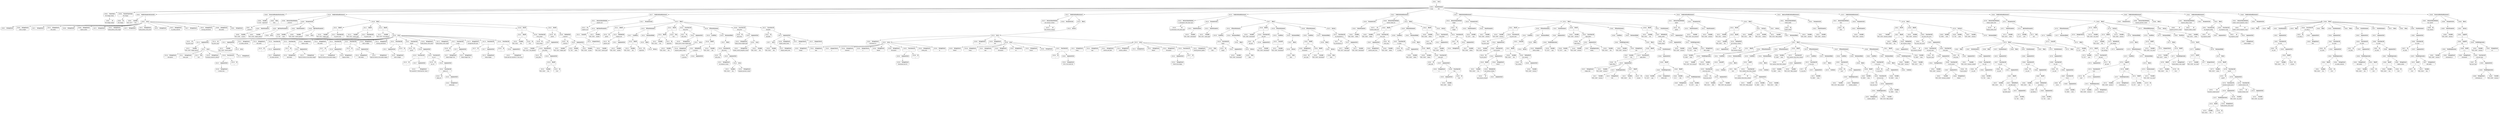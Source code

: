 digraph ast {
node [shape=none];
209063 [label=<<TABLE border='1' cellspacing='0' cellpadding='10' style='rounded' ><TR><TD border='0'>209063</TD><TD border='0'><B>Id</B></TD></TR><HR/><TR><TD border='0' cellpadding='5' colspan='2'>WP_Widget</TD></TR></TABLE>>];
209062 [label=<<TABLE border='1' cellspacing='0' cellpadding='10' style='rounded' ><TR><TD border='0'>209062</TD><TD border='0'><B>ClassName</B></TD></TR><HR/><TR><TD border='0' cellpadding='5' colspan='2'>WP_Widget_Media</TD></TR></TABLE>>];
209062 -> 209061 [weight=2];
209061 [label=<<TABLE border='1' cellspacing='0' cellpadding='10' style='rounded' ><TR><TD border='0'>209061</TD><TD border='0'><B>Id</B></TD></TR><HR/><TR><TD border='0' cellpadding='5' colspan='2'>WP_Widget_Media</TD></TR></TABLE>>];
209067 [label=<<TABLE border='1' cellspacing='0' cellpadding='10' style='rounded' ><TR><TD border='0'>209067</TD><TD border='0'><B>StringLiteral</B></TD></TR><HR/><TR><TD border='0' cellpadding='5' colspan='2'></TD></TR></TABLE>>];
209066 [label=<<TABLE border='1' cellspacing='0' cellpadding='10' style='rounded' ><TR><TD border='0'>209066</TD><TD border='0'><B>StringLiteral</B></TD></TR><HR/><TR><TD border='0' cellpadding='5' colspan='2'>add_to_widget</TD></TR></TABLE>>];
209065 [label=<<TABLE border='1' cellspacing='0' cellpadding='10' style='rounded' ><TR><TD border='0'>209065</TD><TD border='0'><B>Variable</B></TD></TR><HR/><TR><TD border='0' cellpadding='5'>(905, 4537)</TD><TD border='0' cellpadding='5'>l10n</TD></TR></TABLE>>];
209064 [label=<<TABLE border='1' cellspacing='0' cellpadding='10' style='rounded' ><TR><TD border='0'>209064</TD><TD border='0'><B>ParentClassName</B></TD></TR><HR/><TR><TD border='0' cellpadding='5' colspan='2'>WP_Widget</TD></TR></TABLE>>];
209064 -> 209063 [weight=2];
209071 [label=<<TABLE border='1' cellspacing='0' cellpadding='10' style='rounded' ><TR><TD border='0'>209071</TD><TD border='0'><B>StringLiteral</B></TD></TR><HR/><TR><TD border='0' cellpadding='5' colspan='2'></TD></TR></TABLE>>];
209070 [label=<<TABLE border='1' cellspacing='0' cellpadding='10' style='rounded' ><TR><TD border='0'>209070</TD><TD border='0'><B>StringLiteral</B></TD></TR><HR/><TR><TD border='0' cellpadding='5' colspan='2'>edit_media</TD></TR></TABLE>>];
209069 [label=<<TABLE border='1' cellspacing='0' cellpadding='10' style='rounded' ><TR><TD border='0'>209069</TD><TD border='0'><B>StringLiteral</B></TD></TR><HR/><TR><TD border='0' cellpadding='5' colspan='2'></TD></TR></TABLE>>];
209068 [label=<<TABLE border='1' cellspacing='0' cellpadding='10' style='rounded' ><TR><TD border='0'>209068</TD><TD border='0'><B>StringLiteral</B></TD></TR><HR/><TR><TD border='0' cellpadding='5' colspan='2'>replace_media</TD></TR></TABLE>>];
209075 [label=<<TABLE border='1' cellspacing='0' cellpadding='10' style='rounded' ><TR><TD border='0'>209075</TD><TD border='0'><B>StringLiteral</B></TD></TR><HR/><TR><TD border='0' cellpadding='5' colspan='2'></TD></TR></TABLE>>];
209074 [label=<<TABLE border='1' cellspacing='0' cellpadding='10' style='rounded' ><TR><TD border='0'>209074</TD><TD border='0'><B>StringLiteral</B></TD></TR><HR/><TR><TD border='0' cellpadding='5' colspan='2'>media_library_state_single</TD></TR></TABLE>>];
209073 [label=<<TABLE border='1' cellspacing='0' cellpadding='10' style='rounded' ><TR><TD border='0'>209073</TD><TD border='0'><B>StringLiteral</B></TD></TR><HR/><TR><TD border='0' cellpadding='5' colspan='2'></TD></TR></TABLE>>];
209072 [label=<<TABLE border='1' cellspacing='0' cellpadding='10' style='rounded' ><TR><TD border='0'>209072</TD><TD border='0'><B>StringLiteral</B></TD></TR><HR/><TR><TD border='0' cellpadding='5' colspan='2'>media_library_state_multi</TD></TR></TABLE>>];
209079 [label=<<TABLE border='1' cellspacing='0' cellpadding='10' style='rounded' ><TR><TD border='0'>209079</TD><TD border='0'><B>StringLiteral</B></TD></TR><HR/><TR><TD border='0' cellpadding='5' colspan='2'></TD></TR></TABLE>>];
209078 [label=<<TABLE border='1' cellspacing='0' cellpadding='10' style='rounded' ><TR><TD border='0'>209078</TD><TD border='0'><B>StringLiteral</B></TD></TR><HR/><TR><TD border='0' cellpadding='5' colspan='2'>no_media_selected</TD></TR></TABLE>>];
209077 [label=<<TABLE border='1' cellspacing='0' cellpadding='10' style='rounded' ><TR><TD border='0'>209077</TD><TD border='0'><B>StringLiteral</B></TD></TR><HR/><TR><TD border='0' cellpadding='5' colspan='2'></TD></TR></TABLE>>];
209076 [label=<<TABLE border='1' cellspacing='0' cellpadding='10' style='rounded' ><TR><TD border='0'>209076</TD><TD border='0'><B>StringLiteral</B></TD></TR><HR/><TR><TD border='0' cellpadding='5' colspan='2'>missing_attachment</TD></TR></TABLE>>];
209083 [label=<<TABLE border='1' cellspacing='0' cellpadding='10' style='rounded' ><TR><TD border='0'>209083</TD><TD border='0'><B>PublicMemberDeclaration</B></TD></TR></TABLE>>];
209083 -> 209065 [weight=2];
209083 -> 209082 [weight=2];
209082 [label=<<TABLE border='1' cellspacing='0' cellpadding='10' style='rounded' ><TR><TD border='0'>209082</TD><TD border='0'><B>Array</B></TD></TR></TABLE>>];
209082 -> 209066 [weight=2];
209082 -> 209067 [weight=2];
209082 -> 209068 [weight=2];
209082 -> 209069 [weight=2];
209082 -> 209070 [weight=2];
209082 -> 209071 [weight=2];
209082 -> 209072 [weight=2];
209082 -> 209073 [weight=2];
209082 -> 209074 [weight=2];
209082 -> 209075 [weight=2];
209082 -> 209076 [weight=2];
209082 -> 209077 [weight=2];
209082 -> 209078 [weight=2];
209082 -> 209079 [weight=2];
209082 -> 209080 [weight=2];
209082 -> 209081 [weight=2];
209081 [label=<<TABLE border='1' cellspacing='0' cellpadding='10' style='rounded' ><TR><TD border='0'>209081</TD><TD border='0'><B>StringLiteral</B></TD></TR><HR/><TR><TD border='0' cellpadding='5' colspan='2'></TD></TR></TABLE>>];
209080 [label=<<TABLE border='1' cellspacing='0' cellpadding='10' style='rounded' ><TR><TD border='0'>209080</TD><TD border='0'><B>StringLiteral</B></TD></TR><HR/><TR><TD border='0' cellpadding='5' colspan='2'>add_media</TD></TR></TABLE>>];
209087 [label=<<TABLE border='1' cellspacing='0' cellpadding='10' style='rounded' ><TR><TD border='0'>209087</TD><TD border='0'><B>Id</B></TD></TR><HR/><TR><TD border='0' cellpadding='5' colspan='2'>__construct</TD></TR></TABLE>>];
209086 [label=<<TABLE border='1' cellspacing='0' cellpadding='10' style='rounded' ><TR><TD border='0'>209086</TD><TD border='0'><B>ProtectedMemberDeclaration</B></TD></TR></TABLE>>];
209086 -> 209084 [weight=2];
209086 -> 209085 [weight=2];
209085 [label=<<TABLE border='1' cellspacing='0' cellpadding='10' style='rounded' ><TR><TD border='0'>209085</TD><TD border='0'><B>False</B></TD></TR><HR/><TR><TD border='0' cellpadding='5' colspan='2'>false</TD></TR></TABLE>>];
209084 [label=<<TABLE border='1' cellspacing='0' cellpadding='10' style='rounded' ><TR><TD border='0'>209084</TD><TD border='0'><B>Variable</B></TD></TR><HR/><TR><TD border='0' cellpadding='5'>(0, 842)</TD><TD border='0' cellpadding='5'>registered</TD></TR></TABLE>>];
209091 [label=<<TABLE border='1' cellspacing='0' cellpadding='10' style='rounded' ><TR><TD border='0'>209091</TD><TD border='0'><B>Variable</B></TD></TR><HR/><TR><TD border='0' cellpadding='5'>(0, 736)</TD><TD border='0' cellpadding='5'>name</TD></TR></TABLE>>];
209090 [label=<<TABLE border='1' cellspacing='0' cellpadding='10' style='rounded' ><TR><TD border='0'>209090</TD><TD border='0'><B>ValueParameter</B></TD></TR></TABLE>>];
209090 -> 209089 [weight=2];
209089 [label=<<TABLE border='1' cellspacing='0' cellpadding='10' style='rounded' ><TR><TD border='0'>209089</TD><TD border='0'><B>Variable</B></TD></TR><HR/><TR><TD border='0' cellpadding='5'>(905, 4538)</TD><TD border='0' cellpadding='5'>id_base</TD></TR></TABLE>>];
209088 [label=<<TABLE border='1' cellspacing='0' cellpadding='10' style='rounded' ><TR><TD border='0'>209088</TD><TD border='0'><B>ReturnValueMethod</B></TD></TR><HR/><TR><TD border='0' cellpadding='5' colspan='2'>__construct</TD></TR></TABLE>>];
209088 -> 209087 [weight=2];
209095 [label=<<TABLE border='1' cellspacing='0' cellpadding='10' style='rounded' ><TR><TD border='0'>209095</TD><TD border='0'><B>OptValueParameter</B></TD></TR></TABLE>>];
209095 -> 209093 [weight=2];
209095 -> 209094 [weight=2];
209094 [label=<<TABLE border='1' cellspacing='0' cellpadding='10' style='rounded' ><TR><TD border='0'>209094</TD><TD border='0'><B>Array</B></TD></TR></TABLE>>];
209093 [label=<<TABLE border='1' cellspacing='0' cellpadding='10' style='rounded' ><TR><TD border='0'>209093</TD><TD border='0'><B>Variable</B></TD></TR><HR/><TR><TD border='0' cellpadding='5'>(905, 4539)</TD><TD border='0' cellpadding='5'>widget_options</TD></TR></TABLE>>];
209092 [label=<<TABLE border='1' cellspacing='0' cellpadding='10' style='rounded' ><TR><TD border='0'>209092</TD><TD border='0'><B>ValueParameter</B></TD></TR></TABLE>>];
209092 -> 209091 [weight=2];
209099 [label=<<TABLE border='1' cellspacing='0' cellpadding='10' style='rounded' ><TR><TD border='0'>209099</TD><TD border='0'><B>ParameterList</B></TD></TR></TABLE>>];
209099 -> 209090 [weight=2];
209099 -> 209092 [weight=2];
209099 -> 209095 [weight=2];
209099 -> 209098 [weight=2];
209098 [label=<<TABLE border='1' cellspacing='0' cellpadding='10' style='rounded' ><TR><TD border='0'>209098</TD><TD border='0'><B>OptValueParameter</B></TD></TR></TABLE>>];
209098 -> 209096 [weight=2];
209098 -> 209097 [weight=2];
209097 [label=<<TABLE border='1' cellspacing='0' cellpadding='10' style='rounded' ><TR><TD border='0'>209097</TD><TD border='0'><B>Array</B></TD></TR></TABLE>>];
209096 [label=<<TABLE border='1' cellspacing='0' cellpadding='10' style='rounded' ><TR><TD border='0'>209096</TD><TD border='0'><B>Variable</B></TD></TR><HR/><TR><TD border='0' cellpadding='5'>(905, 4540)</TD><TD border='0' cellpadding='5'>control_options</TD></TR></TABLE>>];
209103 [label=<<TABLE border='1' cellspacing='0' cellpadding='10' style='rounded' ><TR><TD border='0'>209103</TD><TD border='0'><B>Variable</B></TD></TR><HR/><TR><TD border='0' cellpadding='5'>(905, 4539)</TD><TD border='0' cellpadding='5'>widget_options</TD></TR></TABLE>>];
209102 [label=<<TABLE border='1' cellspacing='0' cellpadding='10' style='rounded' ><TR><TD border='0'>209102</TD><TD border='0'><B>Id</B></TD></TR><HR/><TR><TD border='0' cellpadding='5' colspan='2'>wp_parse_args</TD></TR></TABLE>>];
209101 [label=<<TABLE border='1' cellspacing='0' cellpadding='10' style='rounded' ><TR><TD border='0'>209101</TD><TD border='0'><B>BinOP</B></TD></TR><HR/><TR><TD border='0' cellpadding='5' colspan='2'>=</TD></TR></TABLE>>];
209101 -> 209100 [weight=2];
209101 -> 209115 [weight=2];
209100 [label=<<TABLE border='1' cellspacing='0' cellpadding='10' style='rounded' ><TR><TD border='0'>209100</TD><TD border='0'><B>Variable</B></TD></TR><HR/><TR><TD border='0' cellpadding='5'>(905, 4541)</TD><TD border='0' cellpadding='5'>widget_opts</TD></TR></TABLE>>];
209107 [label=<<TABLE border='1' cellspacing='0' cellpadding='10' style='rounded' ><TR><TD border='0'>209107</TD><TD border='0'><B>ArgumentList</B></TD></TR></TABLE>>];
209107 -> 209106 [weight=2];
209106 [label=<<TABLE border='1' cellspacing='0' cellpadding='10' style='rounded' ><TR><TD border='0'>209106</TD><TD border='0'><B>StringLiteral</B></TD></TR><HR/><TR><TD border='0' cellpadding='5' colspan='2'>A media item.</TD></TR></TABLE>>];
209105 [label=<<TABLE border='1' cellspacing='0' cellpadding='10' style='rounded' ><TR><TD border='0'>209105</TD><TD border='0'><B>Id</B></TD></TR><HR/><TR><TD border='0' cellpadding='5' colspan='2'>__</TD></TR></TABLE>>];
209104 [label=<<TABLE border='1' cellspacing='0' cellpadding='10' style='rounded' ><TR><TD border='0'>209104</TD><TD border='0'><B>StringLiteral</B></TD></TR><HR/><TR><TD border='0' cellpadding='5' colspan='2'>description</TD></TR></TABLE>>];
209111 [label=<<TABLE border='1' cellspacing='0' cellpadding='10' style='rounded' ><TR><TD border='0'>209111</TD><TD border='0'><B>StringLiteral</B></TD></TR><HR/><TR><TD border='0' cellpadding='5' colspan='2'>mime_type</TD></TR></TABLE>>];
209110 [label=<<TABLE border='1' cellspacing='0' cellpadding='10' style='rounded' ><TR><TD border='0'>209110</TD><TD border='0'><B>True</B></TD></TR><HR/><TR><TD border='0' cellpadding='5' colspan='2'>true</TD></TR></TABLE>>];
209109 [label=<<TABLE border='1' cellspacing='0' cellpadding='10' style='rounded' ><TR><TD border='0'>209109</TD><TD border='0'><B>StringLiteral</B></TD></TR><HR/><TR><TD border='0' cellpadding='5' colspan='2'>customize_selective_refresh</TD></TR></TABLE>>];
209108 [label=<<TABLE border='1' cellspacing='0' cellpadding='10' style='rounded' ><TR><TD border='0'>209108</TD><TD border='0'><B>FunctionCall</B></TD></TR><HR/><TR><TD border='0' cellpadding='5' colspan='2'>__</TD></TR></TABLE>>];
209108 -> 209105 [weight=2];
209108 -> 209107 [weight=2];
209115 [label=<<TABLE border='1' cellspacing='0' cellpadding='10' style='rounded' ><TR><TD border='0'>209115</TD><TD border='0'><B>FunctionCall</B></TD></TR><HR/><TR><TD border='0' cellpadding='5' colspan='2'>wp_parse_args</TD></TR></TABLE>>];
209115 -> 209102 [weight=2];
209115 -> 209114 [weight=2];
209114 [label=<<TABLE border='1' cellspacing='0' cellpadding='10' style='rounded' ><TR><TD border='0'>209114</TD><TD border='0'><B>ArgumentList</B></TD></TR></TABLE>>];
209114 -> 209103 [weight=2];
209114 -> 209113 [weight=2];
209113 [label=<<TABLE border='1' cellspacing='0' cellpadding='10' style='rounded' ><TR><TD border='0'>209113</TD><TD border='0'><B>Array</B></TD></TR></TABLE>>];
209113 -> 209104 [weight=2];
209113 -> 209108 [weight=2];
209113 -> 209109 [weight=2];
209113 -> 209110 [weight=2];
209113 -> 209111 [weight=2];
209113 -> 209112 [weight=2];
209112 [label=<<TABLE border='1' cellspacing='0' cellpadding='10' style='rounded' ><TR><TD border='0'>209112</TD><TD border='0'><B>StringLiteral</B></TD></TR><HR/><TR><TD border='0' cellpadding='5' colspan='2'></TD></TR></TABLE>>];
209119 [label=<<TABLE border='1' cellspacing='0' cellpadding='10' style='rounded' ><TR><TD border='0'>209119</TD><TD border='0'><B>Variable</B></TD></TR><HR/><TR><TD border='0' cellpadding='5'>(905, 4540)</TD><TD border='0' cellpadding='5'>control_options</TD></TR></TABLE>>];
209118 [label=<<TABLE border='1' cellspacing='0' cellpadding='10' style='rounded' ><TR><TD border='0'>209118</TD><TD border='0'><B>Id</B></TD></TR><HR/><TR><TD border='0' cellpadding='5' colspan='2'>wp_parse_args</TD></TR></TABLE>>];
209117 [label=<<TABLE border='1' cellspacing='0' cellpadding='10' style='rounded' ><TR><TD border='0'>209117</TD><TD border='0'><B>BinOP</B></TD></TR><HR/><TR><TD border='0' cellpadding='5' colspan='2'>=</TD></TR></TABLE>>];
209117 -> 209116 [weight=2];
209117 -> 209122 [weight=2];
209116 [label=<<TABLE border='1' cellspacing='0' cellpadding='10' style='rounded' ><TR><TD border='0'>209116</TD><TD border='0'><B>Variable</B></TD></TR><HR/><TR><TD border='0' cellpadding='5'>(905, 4542)</TD><TD border='0' cellpadding='5'>control_opts</TD></TR></TABLE>>];
209123 [label=<<TABLE border='1' cellspacing='0' cellpadding='10' style='rounded' ><TR><TD border='0'>209123</TD><TD border='0'><B>Variable</B></TD></TR><HR/><TR><TD border='0' cellpadding='5'>(905, 4543)</TD><TD border='0' cellpadding='5'>l10n_defaults</TD></TR></TABLE>>];
209122 [label=<<TABLE border='1' cellspacing='0' cellpadding='10' style='rounded' ><TR><TD border='0'>209122</TD><TD border='0'><B>FunctionCall</B></TD></TR><HR/><TR><TD border='0' cellpadding='5' colspan='2'>wp_parse_args</TD></TR></TABLE>>];
209122 -> 209118 [weight=2];
209122 -> 209121 [weight=2];
209121 [label=<<TABLE border='1' cellspacing='0' cellpadding='10' style='rounded' ><TR><TD border='0'>209121</TD><TD border='0'><B>ArgumentList</B></TD></TR></TABLE>>];
209121 -> 209119 [weight=2];
209121 -> 209120 [weight=2];
209120 [label=<<TABLE border='1' cellspacing='0' cellpadding='10' style='rounded' ><TR><TD border='0'>209120</TD><TD border='0'><B>Array</B></TD></TR></TABLE>>];
209127 [label=<<TABLE border='1' cellspacing='0' cellpadding='10' style='rounded' ><TR><TD border='0'>209127</TD><TD border='0'><B>StringLiteral</B></TD></TR><HR/><TR><TD border='0' cellpadding='5' colspan='2'>No media selected</TD></TR></TABLE>>];
209126 [label=<<TABLE border='1' cellspacing='0' cellpadding='10' style='rounded' ><TR><TD border='0'>209126</TD><TD border='0'><B>Id</B></TD></TR><HR/><TR><TD border='0' cellpadding='5' colspan='2'>__</TD></TR></TABLE>>];
209125 [label=<<TABLE border='1' cellspacing='0' cellpadding='10' style='rounded' ><TR><TD border='0'>209125</TD><TD border='0'><B>StringLiteral</B></TD></TR><HR/><TR><TD border='0' cellpadding='5' colspan='2'>no_media_selected</TD></TR></TABLE>>];
209124 [label=<<TABLE border='1' cellspacing='0' cellpadding='10' style='rounded' ><TR><TD border='0'>209124</TD><TD border='0'><B>BinOP</B></TD></TR><HR/><TR><TD border='0' cellpadding='5' colspan='2'>=</TD></TR></TABLE>>];
209124 -> 209123 [weight=2];
209124 -> 209184 [weight=2];
209131 [label=<<TABLE border='1' cellspacing='0' cellpadding='10' style='rounded' ><TR><TD border='0'>209131</TD><TD border='0'><B>Id</B></TD></TR><HR/><TR><TD border='0' cellpadding='5' colspan='2'>_x</TD></TR></TABLE>>];
209130 [label=<<TABLE border='1' cellspacing='0' cellpadding='10' style='rounded' ><TR><TD border='0'>209130</TD><TD border='0'><B>StringLiteral</B></TD></TR><HR/><TR><TD border='0' cellpadding='5' colspan='2'>add_media</TD></TR></TABLE>>];
209129 [label=<<TABLE border='1' cellspacing='0' cellpadding='10' style='rounded' ><TR><TD border='0'>209129</TD><TD border='0'><B>FunctionCall</B></TD></TR><HR/><TR><TD border='0' cellpadding='5' colspan='2'>__</TD></TR></TABLE>>];
209129 -> 209126 [weight=2];
209129 -> 209128 [weight=2];
209128 [label=<<TABLE border='1' cellspacing='0' cellpadding='10' style='rounded' ><TR><TD border='0'>209128</TD><TD border='0'><B>ArgumentList</B></TD></TR></TABLE>>];
209128 -> 209127 [weight=2];
209135 [label=<<TABLE border='1' cellspacing='0' cellpadding='10' style='rounded' ><TR><TD border='0'>209135</TD><TD border='0'><B>FunctionCall</B></TD></TR><HR/><TR><TD border='0' cellpadding='5' colspan='2'>_x</TD></TR></TABLE>>];
209135 -> 209131 [weight=2];
209135 -> 209134 [weight=2];
209134 [label=<<TABLE border='1' cellspacing='0' cellpadding='10' style='rounded' ><TR><TD border='0'>209134</TD><TD border='0'><B>ArgumentList</B></TD></TR></TABLE>>];
209134 -> 209132 [weight=2];
209134 -> 209133 [weight=2];
209133 [label=<<TABLE border='1' cellspacing='0' cellpadding='10' style='rounded' ><TR><TD border='0'>209133</TD><TD border='0'><B>StringLiteral</B></TD></TR><HR/><TR><TD border='0' cellpadding='5' colspan='2'>label for button in the media widget</TD></TR></TABLE>>];
209132 [label=<<TABLE border='1' cellspacing='0' cellpadding='10' style='rounded' ><TR><TD border='0'>209132</TD><TD border='0'><B>StringLiteral</B></TD></TR><HR/><TR><TD border='0' cellpadding='5' colspan='2'>Add Media</TD></TR></TABLE>>];
209139 [label=<<TABLE border='1' cellspacing='0' cellpadding='10' style='rounded' ><TR><TD border='0'>209139</TD><TD border='0'><B>StringLiteral</B></TD></TR><HR/><TR><TD border='0' cellpadding='5' colspan='2'>label for button in the media widget;...</TD></TR></TABLE>>];
209138 [label=<<TABLE border='1' cellspacing='0' cellpadding='10' style='rounded' ><TR><TD border='0'>209138</TD><TD border='0'><B>StringLiteral</B></TD></TR><HR/><TR><TD border='0' cellpadding='5' colspan='2'>Replace Media</TD></TR></TABLE>>];
209137 [label=<<TABLE border='1' cellspacing='0' cellpadding='10' style='rounded' ><TR><TD border='0'>209137</TD><TD border='0'><B>Id</B></TD></TR><HR/><TR><TD border='0' cellpadding='5' colspan='2'>_x</TD></TR></TABLE>>];
209136 [label=<<TABLE border='1' cellspacing='0' cellpadding='10' style='rounded' ><TR><TD border='0'>209136</TD><TD border='0'><B>StringLiteral</B></TD></TR><HR/><TR><TD border='0' cellpadding='5' colspan='2'>replace_media</TD></TR></TABLE>>];
209143 [label=<<TABLE border='1' cellspacing='0' cellpadding='10' style='rounded' ><TR><TD border='0'>209143</TD><TD border='0'><B>Id</B></TD></TR><HR/><TR><TD border='0' cellpadding='5' colspan='2'>_x</TD></TR></TABLE>>];
209142 [label=<<TABLE border='1' cellspacing='0' cellpadding='10' style='rounded' ><TR><TD border='0'>209142</TD><TD border='0'><B>StringLiteral</B></TD></TR><HR/><TR><TD border='0' cellpadding='5' colspan='2'>edit_media</TD></TR></TABLE>>];
209141 [label=<<TABLE border='1' cellspacing='0' cellpadding='10' style='rounded' ><TR><TD border='0'>209141</TD><TD border='0'><B>FunctionCall</B></TD></TR><HR/><TR><TD border='0' cellpadding='5' colspan='2'>_x</TD></TR></TABLE>>];
209141 -> 209137 [weight=2];
209141 -> 209140 [weight=2];
209140 [label=<<TABLE border='1' cellspacing='0' cellpadding='10' style='rounded' ><TR><TD border='0'>209140</TD><TD border='0'><B>ArgumentList</B></TD></TR></TABLE>>];
209140 -> 209138 [weight=2];
209140 -> 209139 [weight=2];
209147 [label=<<TABLE border='1' cellspacing='0' cellpadding='10' style='rounded' ><TR><TD border='0'>209147</TD><TD border='0'><B>FunctionCall</B></TD></TR><HR/><TR><TD border='0' cellpadding='5' colspan='2'>_x</TD></TR></TABLE>>];
209147 -> 209143 [weight=2];
209147 -> 209146 [weight=2];
209146 [label=<<TABLE border='1' cellspacing='0' cellpadding='10' style='rounded' ><TR><TD border='0'>209146</TD><TD border='0'><B>ArgumentList</B></TD></TR></TABLE>>];
209146 -> 209144 [weight=2];
209146 -> 209145 [weight=2];
209145 [label=<<TABLE border='1' cellspacing='0' cellpadding='10' style='rounded' ><TR><TD border='0'>209145</TD><TD border='0'><B>StringLiteral</B></TD></TR><HR/><TR><TD border='0' cellpadding='5' colspan='2'>label for button in the media widget;...</TD></TR></TABLE>>];
209144 [label=<<TABLE border='1' cellspacing='0' cellpadding='10' style='rounded' ><TR><TD border='0'>209144</TD><TD border='0'><B>StringLiteral</B></TD></TR><HR/><TR><TD border='0' cellpadding='5' colspan='2'>Edit Media</TD></TR></TABLE>>];
209151 [label=<<TABLE border='1' cellspacing='0' cellpadding='10' style='rounded' ><TR><TD border='0'>209151</TD><TD border='0'><B>ArgumentList</B></TD></TR></TABLE>>];
209151 -> 209150 [weight=2];
209150 [label=<<TABLE border='1' cellspacing='0' cellpadding='10' style='rounded' ><TR><TD border='0'>209150</TD><TD border='0'><B>StringLiteral</B></TD></TR><HR/><TR><TD border='0' cellpadding='5' colspan='2'>Add to Widget</TD></TR></TABLE>>];
209149 [label=<<TABLE border='1' cellspacing='0' cellpadding='10' style='rounded' ><TR><TD border='0'>209149</TD><TD border='0'><B>Id</B></TD></TR><HR/><TR><TD border='0' cellpadding='5' colspan='2'>__</TD></TR></TABLE>>];
209148 [label=<<TABLE border='1' cellspacing='0' cellpadding='10' style='rounded' ><TR><TD border='0'>209148</TD><TD border='0'><B>StringLiteral</B></TD></TR><HR/><TR><TD border='0' cellpadding='5' colspan='2'>add_to_widget</TD></TR></TABLE>>];
209155 [label=<<TABLE border='1' cellspacing='0' cellpadding='10' style='rounded' ><TR><TD border='0'>209155</TD><TD border='0'><B>Id</B></TD></TR><HR/><TR><TD border='0' cellpadding='5' colspan='2'>__</TD></TR></TABLE>>];
209154 [label=<<TABLE border='1' cellspacing='0' cellpadding='10' style='rounded' ><TR><TD border='0'>209154</TD><TD border='0'><B>Id</B></TD></TR><HR/><TR><TD border='0' cellpadding='5' colspan='2'>sprintf</TD></TR></TABLE>>];
209153 [label=<<TABLE border='1' cellspacing='0' cellpadding='10' style='rounded' ><TR><TD border='0'>209153</TD><TD border='0'><B>StringLiteral</B></TD></TR><HR/><TR><TD border='0' cellpadding='5' colspan='2'>missing_attachment</TD></TR></TABLE>>];
209152 [label=<<TABLE border='1' cellspacing='0' cellpadding='10' style='rounded' ><TR><TD border='0'>209152</TD><TD border='0'><B>FunctionCall</B></TD></TR><HR/><TR><TD border='0' cellpadding='5' colspan='2'>__</TD></TR></TABLE>>];
209152 -> 209149 [weight=2];
209152 -> 209151 [weight=2];
209159 [label=<<TABLE border='1' cellspacing='0' cellpadding='10' style='rounded' ><TR><TD border='0'>209159</TD><TD border='0'><B>Id</B></TD></TR><HR/><TR><TD border='0' cellpadding='5' colspan='2'>esc_url</TD></TR></TABLE>>];
209158 [label=<<TABLE border='1' cellspacing='0' cellpadding='10' style='rounded' ><TR><TD border='0'>209158</TD><TD border='0'><B>FunctionCall</B></TD></TR><HR/><TR><TD border='0' cellpadding='5' colspan='2'>__</TD></TR></TABLE>>];
209158 -> 209155 [weight=2];
209158 -> 209157 [weight=2];
209157 [label=<<TABLE border='1' cellspacing='0' cellpadding='10' style='rounded' ><TR><TD border='0'>209157</TD><TD border='0'><B>ArgumentList</B></TD></TR></TABLE>>];
209157 -> 209156 [weight=2];
209156 [label=<<TABLE border='1' cellspacing='0' cellpadding='10' style='rounded' ><TR><TD border='0'>209156</TD><TD border='0'><B>StringLiteral</B></TD></TR><HR/><TR><TD border='0' cellpadding='5' colspan='2'>We can&amp;#8217;t find that file. Check ...</TD></TR></TABLE>>];
209163 [label=<<TABLE border='1' cellspacing='0' cellpadding='10' style='rounded' ><TR><TD border='0'>209163</TD><TD border='0'><B>FunctionCall</B></TD></TR><HR/><TR><TD border='0' cellpadding='5' colspan='2'>admin_url</TD></TR></TABLE>>];
209163 -> 209160 [weight=2];
209163 -> 209162 [weight=2];
209162 [label=<<TABLE border='1' cellspacing='0' cellpadding='10' style='rounded' ><TR><TD border='0'>209162</TD><TD border='0'><B>ArgumentList</B></TD></TR></TABLE>>];
209162 -> 209161 [weight=2];
209161 [label=<<TABLE border='1' cellspacing='0' cellpadding='10' style='rounded' ><TR><TD border='0'>209161</TD><TD border='0'><B>StringLiteral</B></TD></TR><HR/><TR><TD border='0' cellpadding='5' colspan='2'>upload.php</TD></TR></TABLE>>];
209160 [label=<<TABLE border='1' cellspacing='0' cellpadding='10' style='rounded' ><TR><TD border='0'>209160</TD><TD border='0'><B>Id</B></TD></TR><HR/><TR><TD border='0' cellpadding='5' colspan='2'>admin_url</TD></TR></TABLE>>];
209167 [label=<<TABLE border='1' cellspacing='0' cellpadding='10' style='rounded' ><TR><TD border='0'>209167</TD><TD border='0'><B>FunctionCall</B></TD></TR><HR/><TR><TD border='0' cellpadding='5' colspan='2'>sprintf</TD></TR></TABLE>>];
209167 -> 209154 [weight=2];
209167 -> 209166 [weight=2];
209166 [label=<<TABLE border='1' cellspacing='0' cellpadding='10' style='rounded' ><TR><TD border='0'>209166</TD><TD border='0'><B>ArgumentList</B></TD></TR></TABLE>>];
209166 -> 209158 [weight=2];
209166 -> 209165 [weight=2];
209165 [label=<<TABLE border='1' cellspacing='0' cellpadding='10' style='rounded' ><TR><TD border='0'>209165</TD><TD border='0'><B>FunctionCall</B></TD></TR><HR/><TR><TD border='0' cellpadding='5' colspan='2'>esc_url</TD></TR></TABLE>>];
209165 -> 209159 [weight=2];
209165 -> 209164 [weight=2];
209164 [label=<<TABLE border='1' cellspacing='0' cellpadding='10' style='rounded' ><TR><TD border='0'>209164</TD><TD border='0'><B>ArgumentList</B></TD></TR></TABLE>>];
209164 -> 209163 [weight=2];
209171 [label=<<TABLE border='1' cellspacing='0' cellpadding='10' style='rounded' ><TR><TD border='0'>209171</TD><TD border='0'><B>StringLiteral</B></TD></TR><HR/><TR><TD border='0' cellpadding='5' colspan='2'>Media Widget (%d)</TD></TR></TABLE>>];
209170 [label=<<TABLE border='1' cellspacing='0' cellpadding='10' style='rounded' ><TR><TD border='0'>209170</TD><TD border='0'><B>StringLiteral</B></TD></TR><HR/><TR><TD border='0' cellpadding='5' colspan='2'>Media Widget (%d)</TD></TR></TABLE>>];
209169 [label=<<TABLE border='1' cellspacing='0' cellpadding='10' style='rounded' ><TR><TD border='0'>209169</TD><TD border='0'><B>Id</B></TD></TR><HR/><TR><TD border='0' cellpadding='5' colspan='2'>_n_noop</TD></TR></TABLE>>];
209168 [label=<<TABLE border='1' cellspacing='0' cellpadding='10' style='rounded' ><TR><TD border='0'>209168</TD><TD border='0'><B>StringLiteral</B></TD></TR><HR/><TR><TD border='0' cellpadding='5' colspan='2'>media_library_state_multi</TD></TR></TABLE>>];
209175 [label=<<TABLE border='1' cellspacing='0' cellpadding='10' style='rounded' ><TR><TD border='0'>209175</TD><TD border='0'><B>Id</B></TD></TR><HR/><TR><TD border='0' cellpadding='5' colspan='2'>__</TD></TR></TABLE>>];
209174 [label=<<TABLE border='1' cellspacing='0' cellpadding='10' style='rounded' ><TR><TD border='0'>209174</TD><TD border='0'><B>StringLiteral</B></TD></TR><HR/><TR><TD border='0' cellpadding='5' colspan='2'>media_library_state_single</TD></TR></TABLE>>];
209173 [label=<<TABLE border='1' cellspacing='0' cellpadding='10' style='rounded' ><TR><TD border='0'>209173</TD><TD border='0'><B>FunctionCall</B></TD></TR><HR/><TR><TD border='0' cellpadding='5' colspan='2'>_n_noop</TD></TR></TABLE>>];
209173 -> 209169 [weight=2];
209173 -> 209172 [weight=2];
209172 [label=<<TABLE border='1' cellspacing='0' cellpadding='10' style='rounded' ><TR><TD border='0'>209172</TD><TD border='0'><B>ArgumentList</B></TD></TR></TABLE>>];
209172 -> 209170 [weight=2];
209172 -> 209171 [weight=2];
209179 [label=<<TABLE border='1' cellspacing='0' cellpadding='10' style='rounded' ><TR><TD border='0'>209179</TD><TD border='0'><B>StringLiteral</B></TD></TR><HR/><TR><TD border='0' cellpadding='5' colspan='2'>unsupported_file_type</TD></TR></TABLE>>];
209178 [label=<<TABLE border='1' cellspacing='0' cellpadding='10' style='rounded' ><TR><TD border='0'>209178</TD><TD border='0'><B>FunctionCall</B></TD></TR><HR/><TR><TD border='0' cellpadding='5' colspan='2'>__</TD></TR></TABLE>>];
209178 -> 209175 [weight=2];
209178 -> 209177 [weight=2];
209177 [label=<<TABLE border='1' cellspacing='0' cellpadding='10' style='rounded' ><TR><TD border='0'>209177</TD><TD border='0'><B>ArgumentList</B></TD></TR></TABLE>>];
209177 -> 209176 [weight=2];
209176 [label=<<TABLE border='1' cellspacing='0' cellpadding='10' style='rounded' ><TR><TD border='0'>209176</TD><TD border='0'><B>StringLiteral</B></TD></TR><HR/><TR><TD border='0' cellpadding='5' colspan='2'>Media Widget</TD></TR></TABLE>>];
209183 [label=<<TABLE border='1' cellspacing='0' cellpadding='10' style='rounded' ><TR><TD border='0'>209183</TD><TD border='0'><B>FunctionCall</B></TD></TR><HR/><TR><TD border='0' cellpadding='5' colspan='2'>__</TD></TR></TABLE>>];
209183 -> 209180 [weight=2];
209183 -> 209182 [weight=2];
209182 [label=<<TABLE border='1' cellspacing='0' cellpadding='10' style='rounded' ><TR><TD border='0'>209182</TD><TD border='0'><B>ArgumentList</B></TD></TR></TABLE>>];
209182 -> 209181 [weight=2];
209181 [label=<<TABLE border='1' cellspacing='0' cellpadding='10' style='rounded' ><TR><TD border='0'>209181</TD><TD border='0'><B>StringLiteral</B></TD></TR><HR/><TR><TD border='0' cellpadding='5' colspan='2'>Looks like this isn&amp;#8217;t the corre...</TD></TR></TABLE>>];
209180 [label=<<TABLE border='1' cellspacing='0' cellpadding='10' style='rounded' ><TR><TD border='0'>209180</TD><TD border='0'><B>Id</B></TD></TR><HR/><TR><TD border='0' cellpadding='5' colspan='2'>__</TD></TR></TABLE>>];
209187 [label=<<TABLE border='1' cellspacing='0' cellpadding='10' style='rounded' ><TR><TD border='0'>209187</TD><TD border='0'><B>BinOP</B></TD></TR><HR/><TR><TD border='0' cellpadding='5' colspan='2'>-&gt;</TD></TR></TABLE>>];
209187 -> 209185 [weight=2];
209187 -> 209186 [weight=2];
209186 [label=<<TABLE border='1' cellspacing='0' cellpadding='10' style='rounded' ><TR><TD border='0'>209186</TD><TD border='0'><B>Id</B></TD></TR><HR/><TR><TD border='0' cellpadding='5' colspan='2'>l10n</TD></TR></TABLE>>];
209185 [label=<<TABLE border='1' cellspacing='0' cellpadding='10' style='rounded' ><TR><TD border='0'>209185</TD><TD border='0'><B>Variable</B></TD></TR><HR/><TR><TD border='0' cellpadding='5'>(905, 4544)</TD><TD border='0' cellpadding='5'>this</TD></TR></TABLE>>];
209184 [label=<<TABLE border='1' cellspacing='0' cellpadding='10' style='rounded' ><TR><TD border='0'>209184</TD><TD border='0'><B>Array</B></TD></TR></TABLE>>];
209184 -> 209125 [weight=2];
209184 -> 209129 [weight=2];
209184 -> 209130 [weight=2];
209184 -> 209135 [weight=2];
209184 -> 209136 [weight=2];
209184 -> 209141 [weight=2];
209184 -> 209142 [weight=2];
209184 -> 209147 [weight=2];
209184 -> 209148 [weight=2];
209184 -> 209152 [weight=2];
209184 -> 209153 [weight=2];
209184 -> 209167 [weight=2];
209184 -> 209168 [weight=2];
209184 -> 209173 [weight=2];
209184 -> 209174 [weight=2];
209184 -> 209178 [weight=2];
209184 -> 209179 [weight=2];
209184 -> 209183 [weight=2];
209191 [label=<<TABLE border='1' cellspacing='0' cellpadding='10' style='rounded' ><TR><TD border='0'>209191</TD><TD border='0'><B>Id</B></TD></TR><HR/><TR><TD border='0' cellpadding='5' colspan='2'>array_filter</TD></TR></TABLE>>];
209190 [label=<<TABLE border='1' cellspacing='0' cellpadding='10' style='rounded' ><TR><TD border='0'>209190</TD><TD border='0'><B>Variable</B></TD></TR><HR/><TR><TD border='0' cellpadding='5'>(905, 4543)</TD><TD border='0' cellpadding='5'>l10n_defaults</TD></TR></TABLE>>];
209189 [label=<<TABLE border='1' cellspacing='0' cellpadding='10' style='rounded' ><TR><TD border='0'>209189</TD><TD border='0'><B>Id</B></TD></TR><HR/><TR><TD border='0' cellpadding='5' colspan='2'>array_merge</TD></TR></TABLE>>];
209188 [label=<<TABLE border='1' cellspacing='0' cellpadding='10' style='rounded' ><TR><TD border='0'>209188</TD><TD border='0'><B>BinOP</B></TD></TR><HR/><TR><TD border='0' cellpadding='5' colspan='2'>=</TD></TR></TABLE>>];
209188 -> 209187 [weight=2];
209188 -> 209198 [weight=2];
209195 [label=<<TABLE border='1' cellspacing='0' cellpadding='10' style='rounded' ><TR><TD border='0'>209195</TD><TD border='0'><B>ArgumentList</B></TD></TR></TABLE>>];
209195 -> 209194 [weight=2];
209194 [label=<<TABLE border='1' cellspacing='0' cellpadding='10' style='rounded' ><TR><TD border='0'>209194</TD><TD border='0'><B>BinOP</B></TD></TR><HR/><TR><TD border='0' cellpadding='5' colspan='2'>-&gt;</TD></TR></TABLE>>];
209194 -> 209192 [weight=2];
209194 -> 209193 [weight=2];
209193 [label=<<TABLE border='1' cellspacing='0' cellpadding='10' style='rounded' ><TR><TD border='0'>209193</TD><TD border='0'><B>Id</B></TD></TR><HR/><TR><TD border='0' cellpadding='5' colspan='2'>l10n</TD></TR></TABLE>>];
209192 [label=<<TABLE border='1' cellspacing='0' cellpadding='10' style='rounded' ><TR><TD border='0'>209192</TD><TD border='0'><B>Variable</B></TD></TR><HR/><TR><TD border='0' cellpadding='5'>(905, 4544)</TD><TD border='0' cellpadding='5'>this</TD></TR></TABLE>>];
209199 [label=<<TABLE border='1' cellspacing='0' cellpadding='10' style='rounded' ><TR><TD border='0'>209199</TD><TD border='0'><B>Id</B></TD></TR><HR/><TR><TD border='0' cellpadding='5' colspan='2'>parent</TD></TR></TABLE>>];
209198 [label=<<TABLE border='1' cellspacing='0' cellpadding='10' style='rounded' ><TR><TD border='0'>209198</TD><TD border='0'><B>FunctionCall</B></TD></TR><HR/><TR><TD border='0' cellpadding='5' colspan='2'>array_merge</TD></TR></TABLE>>];
209198 -> 209189 [weight=2];
209198 -> 209197 [weight=2];
209197 [label=<<TABLE border='1' cellspacing='0' cellpadding='10' style='rounded' ><TR><TD border='0'>209197</TD><TD border='0'><B>ArgumentList</B></TD></TR></TABLE>>];
209197 -> 209190 [weight=2];
209197 -> 209196 [weight=2];
209196 [label=<<TABLE border='1' cellspacing='0' cellpadding='10' style='rounded' ><TR><TD border='0'>209196</TD><TD border='0'><B>FunctionCall</B></TD></TR><HR/><TR><TD border='0' cellpadding='5' colspan='2'>array_filter</TD></TR></TABLE>>];
209196 -> 209191 [weight=2];
209196 -> 209195 [weight=2];
209203 [label=<<TABLE border='1' cellspacing='0' cellpadding='10' style='rounded' ><TR><TD border='0'>209203</TD><TD border='0'><B>Variable</B></TD></TR><HR/><TR><TD border='0' cellpadding='5'>(905, 4541)</TD><TD border='0' cellpadding='5'>widget_opts</TD></TR></TABLE>>];
209202 [label=<<TABLE border='1' cellspacing='0' cellpadding='10' style='rounded' ><TR><TD border='0'>209202</TD><TD border='0'><B>Variable</B></TD></TR><HR/><TR><TD border='0' cellpadding='5'>(0, 736)</TD><TD border='0' cellpadding='5'>name</TD></TR></TABLE>>];
209201 [label=<<TABLE border='1' cellspacing='0' cellpadding='10' style='rounded' ><TR><TD border='0'>209201</TD><TD border='0'><B>Variable</B></TD></TR><HR/><TR><TD border='0' cellpadding='5'>(905, 4538)</TD><TD border='0' cellpadding='5'>id_base</TD></TR></TABLE>>];
209200 [label=<<TABLE border='1' cellspacing='0' cellpadding='10' style='rounded' ><TR><TD border='0'>209200</TD><TD border='0'><B>Id</B></TD></TR><HR/><TR><TD border='0' cellpadding='5' colspan='2'>__construct</TD></TR></TABLE>>];
209207 [label=<<TABLE border='1' cellspacing='0' cellpadding='10' style='rounded' ><TR><TD border='0'>209207</TD><TD border='0'><B>BinOP</B></TD></TR><HR/><TR><TD border='0' cellpadding='5' colspan='2'>::</TD></TR></TABLE>>];
209207 -> 209199 [weight=2];
209207 -> 209206 [weight=2];
209206 [label=<<TABLE border='1' cellspacing='0' cellpadding='10' style='rounded' ><TR><TD border='0'>209206</TD><TD border='0'><B>MethodCall</B></TD></TR><HR/><TR><TD border='0' cellpadding='5' colspan='2'>__construct</TD></TR></TABLE>>];
209206 -> 209200 [weight=2];
209206 -> 209205 [weight=2];
209205 [label=<<TABLE border='1' cellspacing='0' cellpadding='10' style='rounded' ><TR><TD border='0'>209205</TD><TD border='0'><B>ArgumentList</B></TD></TR></TABLE>>];
209205 -> 209201 [weight=2];
209205 -> 209202 [weight=2];
209205 -> 209203 [weight=2];
209205 -> 209204 [weight=2];
209204 [label=<<TABLE border='1' cellspacing='0' cellpadding='10' style='rounded' ><TR><TD border='0'>209204</TD><TD border='0'><B>Variable</B></TD></TR><HR/><TR><TD border='0' cellpadding='5'>(905, 4542)</TD><TD border='0' cellpadding='5'>control_opts</TD></TR></TABLE>>];
209211 [label=<<TABLE border='1' cellspacing='0' cellpadding='10' style='rounded' ><TR><TD border='0'>209211</TD><TD border='0'><B>ReturnValueMethod</B></TD></TR><HR/><TR><TD border='0' cellpadding='5' colspan='2'>_register_one</TD></TR></TABLE>>];
209211 -> 209210 [weight=2];
209210 [label=<<TABLE border='1' cellspacing='0' cellpadding='10' style='rounded' ><TR><TD border='0'>209210</TD><TD border='0'><B>Id</B></TD></TR><HR/><TR><TD border='0' cellpadding='5' colspan='2'>_register_one</TD></TR></TABLE>>];
209209 [label=<<TABLE border='1' cellspacing='0' cellpadding='10' style='rounded' ><TR><TD border='0'>209209</TD><TD border='0'><B>PublicMethodStatement</B></TD></TR></TABLE>>];
209209 -> 209088 [weight=2];
209209 -> 209099 [weight=2];
209209 -> 209208 [weight=2];
209208 [label=<<TABLE border='1' cellspacing='0' cellpadding='10' style='rounded' ><TR><TD border='0'>209208</TD><TD border='0'><B>Block</B></TD></TR></TABLE>>];
209208 -> 209101 [weight=2];
209208 -> 209117 [weight=2];
209208 -> 209124 [weight=2];
209208 -> 209188 [weight=2];
209208 -> 209207 [weight=2];
209215 [label=<<TABLE border='1' cellspacing='0' cellpadding='10' style='rounded' ><TR><TD border='0'>209215</TD><TD border='0'><B>UnaryOP</B></TD></TR><HR/><TR><TD border='0' cellpadding='5' colspan='2'>-</TD></TR></TABLE>>];
209215 -> 209214 [weight=2];
209214 [label=<<TABLE border='1' cellspacing='0' cellpadding='10' style='rounded' ><TR><TD border='0'>209214</TD><TD border='0'><B>IntegerLiteral</B></TD></TR><HR/><TR><TD border='0' cellpadding='5' colspan='2'>1</TD></TR></TABLE>>];
209212 [label=<<TABLE border='1' cellspacing='0' cellpadding='10' style='rounded' ><TR><TD border='0'>209212</TD><TD border='0'><B>Variable</B></TD></TR><HR/><TR><TD border='0' cellpadding='5'>(905, 4545)</TD><TD border='0' cellpadding='5'>number</TD></TR></TABLE>>];
209219 [label=<<TABLE border='1' cellspacing='0' cellpadding='10' style='rounded' ><TR><TD border='0'>209219</TD><TD border='0'><B>Id</B></TD></TR><HR/><TR><TD border='0' cellpadding='5' colspan='2'>_register_one</TD></TR></TABLE>>];
209218 [label=<<TABLE border='1' cellspacing='0' cellpadding='10' style='rounded' ><TR><TD border='0'>209218</TD><TD border='0'><B>Id</B></TD></TR><HR/><TR><TD border='0' cellpadding='5' colspan='2'>parent</TD></TR></TABLE>>];
209217 [label=<<TABLE border='1' cellspacing='0' cellpadding='10' style='rounded' ><TR><TD border='0'>209217</TD><TD border='0'><B>ParameterList</B></TD></TR></TABLE>>];
209217 -> 209216 [weight=2];
209216 [label=<<TABLE border='1' cellspacing='0' cellpadding='10' style='rounded' ><TR><TD border='0'>209216</TD><TD border='0'><B>OptValueParameter</B></TD></TR></TABLE>>];
209216 -> 209212 [weight=2];
209216 -> 209215 [weight=2];
209223 [label=<<TABLE border='1' cellspacing='0' cellpadding='10' style='rounded' ><TR><TD border='0'>209223</TD><TD border='0'><B>BinOP</B></TD></TR><HR/><TR><TD border='0' cellpadding='5' colspan='2'>::</TD></TR></TABLE>>];
209223 -> 209218 [weight=2];
209223 -> 209222 [weight=2];
209222 [label=<<TABLE border='1' cellspacing='0' cellpadding='10' style='rounded' ><TR><TD border='0'>209222</TD><TD border='0'><B>MethodCall</B></TD></TR><HR/><TR><TD border='0' cellpadding='5' colspan='2'>_register_one</TD></TR></TABLE>>];
209222 -> 209219 [weight=2];
209222 -> 209221 [weight=2];
209221 [label=<<TABLE border='1' cellspacing='0' cellpadding='10' style='rounded' ><TR><TD border='0'>209221</TD><TD border='0'><B>ArgumentList</B></TD></TR></TABLE>>];
209221 -> 209220 [weight=2];
209220 [label=<<TABLE border='1' cellspacing='0' cellpadding='10' style='rounded' ><TR><TD border='0'>209220</TD><TD border='0'><B>Variable</B></TD></TR><HR/><TR><TD border='0' cellpadding='5'>(905, 4545)</TD><TD border='0' cellpadding='5'>number</TD></TR></TABLE>>];
209227 [label=<<TABLE border='1' cellspacing='0' cellpadding='10' style='rounded' ><TR><TD border='0'>209227</TD><TD border='0'><B>Condition</B></TD></TR></TABLE>>];
209227 -> 209226 [weight=2];
209226 [label=<<TABLE border='1' cellspacing='0' cellpadding='10' style='rounded' ><TR><TD border='0'>209226</TD><TD border='0'><B>BinOP</B></TD></TR><HR/><TR><TD border='0' cellpadding='5' colspan='2'>-&gt;</TD></TR></TABLE>>];
209226 -> 209224 [weight=2];
209226 -> 209225 [weight=2];
209225 [label=<<TABLE border='1' cellspacing='0' cellpadding='10' style='rounded' ><TR><TD border='0'>209225</TD><TD border='0'><B>Id</B></TD></TR><HR/><TR><TD border='0' cellpadding='5' colspan='2'>registered</TD></TR></TABLE>>];
209224 [label=<<TABLE border='1' cellspacing='0' cellpadding='10' style='rounded' ><TR><TD border='0'>209224</TD><TD border='0'><B>Variable</B></TD></TR><HR/><TR><TD border='0' cellpadding='5'>(905, 4544)</TD><TD border='0' cellpadding='5'>this</TD></TR></TABLE>>];
209231 [label=<<TABLE border='1' cellspacing='0' cellpadding='10' style='rounded' ><TR><TD border='0'>209231</TD><TD border='0'><B>StatementBody</B></TD></TR></TABLE>>];
209231 -> 209229 [weight=2];
209230 [label=<<TABLE border='1' cellspacing='0' cellpadding='10' style='rounded' ><TR><TD border='0'>209230</TD><TD border='0'><B>IfThenStatement</B></TD></TR></TABLE>>];
209230 -> 209227 [weight=2];
209230 -> 209231 [weight=2];
209229 [label=<<TABLE border='1' cellspacing='0' cellpadding='10' style='rounded' ><TR><TD border='0'>209229</TD><TD border='0'><B>Block</B></TD></TR></TABLE>>];
209229 -> 209228 [weight=2];
209228 [label=<<TABLE border='1' cellspacing='0' cellpadding='10' style='rounded' ><TR><TD border='0'>209228</TD><TD border='0'><B>Return</B></TD></TR></TABLE>>];
209235 [label=<<TABLE border='1' cellspacing='0' cellpadding='10' style='rounded' ><TR><TD border='0'>209235</TD><TD border='0'><B>BinOP</B></TD></TR><HR/><TR><TD border='0' cellpadding='5' colspan='2'>=</TD></TR></TABLE>>];
209235 -> 209234 [weight=2];
209235 -> 209236 [weight=2];
209234 [label=<<TABLE border='1' cellspacing='0' cellpadding='10' style='rounded' ><TR><TD border='0'>209234</TD><TD border='0'><B>BinOP</B></TD></TR><HR/><TR><TD border='0' cellpadding='5' colspan='2'>-&gt;</TD></TR></TABLE>>];
209234 -> 209232 [weight=2];
209234 -> 209233 [weight=2];
209233 [label=<<TABLE border='1' cellspacing='0' cellpadding='10' style='rounded' ><TR><TD border='0'>209233</TD><TD border='0'><B>Id</B></TD></TR><HR/><TR><TD border='0' cellpadding='5' colspan='2'>registered</TD></TR></TABLE>>];
209232 [label=<<TABLE border='1' cellspacing='0' cellpadding='10' style='rounded' ><TR><TD border='0'>209232</TD><TD border='0'><B>Variable</B></TD></TR><HR/><TR><TD border='0' cellpadding='5'>(905, 4544)</TD><TD border='0' cellpadding='5'>this</TD></TR></TABLE>>];
209239 [label=<<TABLE border='1' cellspacing='0' cellpadding='10' style='rounded' ><TR><TD border='0'>209239</TD><TD border='0'><B>Variable</B></TD></TR><HR/><TR><TD border='0' cellpadding='5'>(905, 4544)</TD><TD border='0' cellpadding='5'>this</TD></TR></TABLE>>];
209238 [label=<<TABLE border='1' cellspacing='0' cellpadding='10' style='rounded' ><TR><TD border='0'>209238</TD><TD border='0'><B>StringLiteral</B></TD></TR><HR/><TR><TD border='0' cellpadding='5' colspan='2'>admin_print_scripts-widgets.php</TD></TR></TABLE>>];
209237 [label=<<TABLE border='1' cellspacing='0' cellpadding='10' style='rounded' ><TR><TD border='0'>209237</TD><TD border='0'><B>Id</B></TD></TR><HR/><TR><TD border='0' cellpadding='5' colspan='2'>add_action</TD></TR></TABLE>>];
209236 [label=<<TABLE border='1' cellspacing='0' cellpadding='10' style='rounded' ><TR><TD border='0'>209236</TD><TD border='0'><B>True</B></TD></TR><HR/><TR><TD border='0' cellpadding='5' colspan='2'>true</TD></TR></TABLE>>];
209243 [label=<<TABLE border='1' cellspacing='0' cellpadding='10' style='rounded' ><TR><TD border='0'>209243</TD><TD border='0'><B>FunctionCall</B></TD></TR><HR/><TR><TD border='0' cellpadding='5' colspan='2'>add_action</TD></TR></TABLE>>];
209243 -> 209237 [weight=2];
209243 -> 209242 [weight=2];
209242 [label=<<TABLE border='1' cellspacing='0' cellpadding='10' style='rounded' ><TR><TD border='0'>209242</TD><TD border='0'><B>ArgumentList</B></TD></TR></TABLE>>];
209242 -> 209238 [weight=2];
209242 -> 209241 [weight=2];
209241 [label=<<TABLE border='1' cellspacing='0' cellpadding='10' style='rounded' ><TR><TD border='0'>209241</TD><TD border='0'><B>Array</B></TD></TR></TABLE>>];
209241 -> 209239 [weight=2];
209241 -> 209240 [weight=2];
209240 [label=<<TABLE border='1' cellspacing='0' cellpadding='10' style='rounded' ><TR><TD border='0'>209240</TD><TD border='0'><B>StringLiteral</B></TD></TR><HR/><TR><TD border='0' cellpadding='5' colspan='2'>enqueue_admin_scripts</TD></TR></TABLE>>];
209247 [label=<<TABLE border='1' cellspacing='0' cellpadding='10' style='rounded' ><TR><TD border='0'>209247</TD><TD border='0'><B>MethodCall</B></TD></TR><HR/><TR><TD border='0' cellpadding='5' colspan='2'>is_preview</TD></TR></TABLE>>];
209247 -> 209245 [weight=2];
209247 -> 209246 [weight=2];
209246 [label=<<TABLE border='1' cellspacing='0' cellpadding='10' style='rounded' ><TR><TD border='0'>209246</TD><TD border='0'><B>ArgumentList</B></TD></TR></TABLE>>];
209245 [label=<<TABLE border='1' cellspacing='0' cellpadding='10' style='rounded' ><TR><TD border='0'>209245</TD><TD border='0'><B>Id</B></TD></TR><HR/><TR><TD border='0' cellpadding='5' colspan='2'>is_preview</TD></TR></TABLE>>];
209244 [label=<<TABLE border='1' cellspacing='0' cellpadding='10' style='rounded' ><TR><TD border='0'>209244</TD><TD border='0'><B>Variable</B></TD></TR><HR/><TR><TD border='0' cellpadding='5'>(905, 4544)</TD><TD border='0' cellpadding='5'>this</TD></TR></TABLE>>];
209251 [label=<<TABLE border='1' cellspacing='0' cellpadding='10' style='rounded' ><TR><TD border='0'>209251</TD><TD border='0'><B>StringLiteral</B></TD></TR><HR/><TR><TD border='0' cellpadding='5' colspan='2'>wp_enqueue_scripts</TD></TR></TABLE>>];
209250 [label=<<TABLE border='1' cellspacing='0' cellpadding='10' style='rounded' ><TR><TD border='0'>209250</TD><TD border='0'><B>Id</B></TD></TR><HR/><TR><TD border='0' cellpadding='5' colspan='2'>add_action</TD></TR></TABLE>>];
209249 [label=<<TABLE border='1' cellspacing='0' cellpadding='10' style='rounded' ><TR><TD border='0'>209249</TD><TD border='0'><B>Condition</B></TD></TR></TABLE>>];
209249 -> 209248 [weight=2];
209248 [label=<<TABLE border='1' cellspacing='0' cellpadding='10' style='rounded' ><TR><TD border='0'>209248</TD><TD border='0'><B>BinOP</B></TD></TR><HR/><TR><TD border='0' cellpadding='5' colspan='2'>-&gt;</TD></TR></TABLE>>];
209248 -> 209244 [weight=2];
209248 -> 209247 [weight=2];
209255 [label=<<TABLE border='1' cellspacing='0' cellpadding='10' style='rounded' ><TR><TD border='0'>209255</TD><TD border='0'><B>ArgumentList</B></TD></TR></TABLE>>];
209255 -> 209251 [weight=2];
209255 -> 209254 [weight=2];
209254 [label=<<TABLE border='1' cellspacing='0' cellpadding='10' style='rounded' ><TR><TD border='0'>209254</TD><TD border='0'><B>Array</B></TD></TR></TABLE>>];
209254 -> 209252 [weight=2];
209254 -> 209253 [weight=2];
209253 [label=<<TABLE border='1' cellspacing='0' cellpadding='10' style='rounded' ><TR><TD border='0'>209253</TD><TD border='0'><B>StringLiteral</B></TD></TR><HR/><TR><TD border='0' cellpadding='5' colspan='2'>enqueue_preview_scripts</TD></TR></TABLE>>];
209252 [label=<<TABLE border='1' cellspacing='0' cellpadding='10' style='rounded' ><TR><TD border='0'>209252</TD><TD border='0'><B>Variable</B></TD></TR><HR/><TR><TD border='0' cellpadding='5'>(905, 4544)</TD><TD border='0' cellpadding='5'>this</TD></TR></TABLE>>];
209259 [label=<<TABLE border='1' cellspacing='0' cellpadding='10' style='rounded' ><TR><TD border='0'>209259</TD><TD border='0'><B>StatementBody</B></TD></TR></TABLE>>];
209259 -> 209257 [weight=2];
209258 [label=<<TABLE border='1' cellspacing='0' cellpadding='10' style='rounded' ><TR><TD border='0'>209258</TD><TD border='0'><B>IfThenStatement</B></TD></TR></TABLE>>];
209258 -> 209249 [weight=2];
209258 -> 209259 [weight=2];
209257 [label=<<TABLE border='1' cellspacing='0' cellpadding='10' style='rounded' ><TR><TD border='0'>209257</TD><TD border='0'><B>Block</B></TD></TR></TABLE>>];
209257 -> 209256 [weight=2];
209256 [label=<<TABLE border='1' cellspacing='0' cellpadding='10' style='rounded' ><TR><TD border='0'>209256</TD><TD border='0'><B>FunctionCall</B></TD></TR><HR/><TR><TD border='0' cellpadding='5' colspan='2'>add_action</TD></TR></TABLE>>];
209256 -> 209250 [weight=2];
209256 -> 209255 [weight=2];
209263 [label=<<TABLE border='1' cellspacing='0' cellpadding='10' style='rounded' ><TR><TD border='0'>209263</TD><TD border='0'><B>StringLiteral</B></TD></TR><HR/><TR><TD border='0' cellpadding='5' colspan='2'>render_control_template_scripts</TD></TR></TABLE>>];
209262 [label=<<TABLE border='1' cellspacing='0' cellpadding='10' style='rounded' ><TR><TD border='0'>209262</TD><TD border='0'><B>Variable</B></TD></TR><HR/><TR><TD border='0' cellpadding='5'>(905, 4544)</TD><TD border='0' cellpadding='5'>this</TD></TR></TABLE>>];
209261 [label=<<TABLE border='1' cellspacing='0' cellpadding='10' style='rounded' ><TR><TD border='0'>209261</TD><TD border='0'><B>StringLiteral</B></TD></TR><HR/><TR><TD border='0' cellpadding='5' colspan='2'>admin_footer-widgets.php</TD></TR></TABLE>>];
209260 [label=<<TABLE border='1' cellspacing='0' cellpadding='10' style='rounded' ><TR><TD border='0'>209260</TD><TD border='0'><B>Id</B></TD></TR><HR/><TR><TD border='0' cellpadding='5' colspan='2'>add_action</TD></TR></TABLE>>];
209267 [label=<<TABLE border='1' cellspacing='0' cellpadding='10' style='rounded' ><TR><TD border='0'>209267</TD><TD border='0'><B>Id</B></TD></TR><HR/><TR><TD border='0' cellpadding='5' colspan='2'>add_filter</TD></TR></TABLE>>];
209266 [label=<<TABLE border='1' cellspacing='0' cellpadding='10' style='rounded' ><TR><TD border='0'>209266</TD><TD border='0'><B>FunctionCall</B></TD></TR><HR/><TR><TD border='0' cellpadding='5' colspan='2'>add_action</TD></TR></TABLE>>];
209266 -> 209260 [weight=2];
209266 -> 209265 [weight=2];
209265 [label=<<TABLE border='1' cellspacing='0' cellpadding='10' style='rounded' ><TR><TD border='0'>209265</TD><TD border='0'><B>ArgumentList</B></TD></TR></TABLE>>];
209265 -> 209261 [weight=2];
209265 -> 209264 [weight=2];
209264 [label=<<TABLE border='1' cellspacing='0' cellpadding='10' style='rounded' ><TR><TD border='0'>209264</TD><TD border='0'><B>Array</B></TD></TR></TABLE>>];
209264 -> 209262 [weight=2];
209264 -> 209263 [weight=2];
209271 [label=<<TABLE border='1' cellspacing='0' cellpadding='10' style='rounded' ><TR><TD border='0'>209271</TD><TD border='0'><B>Array</B></TD></TR></TABLE>>];
209271 -> 209269 [weight=2];
209271 -> 209270 [weight=2];
209270 [label=<<TABLE border='1' cellspacing='0' cellpadding='10' style='rounded' ><TR><TD border='0'>209270</TD><TD border='0'><B>StringLiteral</B></TD></TR><HR/><TR><TD border='0' cellpadding='5' colspan='2'>display_media_state</TD></TR></TABLE>>];
209269 [label=<<TABLE border='1' cellspacing='0' cellpadding='10' style='rounded' ><TR><TD border='0'>209269</TD><TD border='0'><B>Variable</B></TD></TR><HR/><TR><TD border='0' cellpadding='5'>(905, 4544)</TD><TD border='0' cellpadding='5'>this</TD></TR></TABLE>>];
209268 [label=<<TABLE border='1' cellspacing='0' cellpadding='10' style='rounded' ><TR><TD border='0'>209268</TD><TD border='0'><B>StringLiteral</B></TD></TR><HR/><TR><TD border='0' cellpadding='5' colspan='2'>display_media_states</TD></TR></TABLE>>];
209275 [label=<<TABLE border='1' cellspacing='0' cellpadding='10' style='rounded' ><TR><TD border='0'>209275</TD><TD border='0'><B>FunctionCall</B></TD></TR><HR/><TR><TD border='0' cellpadding='5' colspan='2'>add_filter</TD></TR></TABLE>>];
209275 -> 209267 [weight=2];
209275 -> 209274 [weight=2];
209274 [label=<<TABLE border='1' cellspacing='0' cellpadding='10' style='rounded' ><TR><TD border='0'>209274</TD><TD border='0'><B>ArgumentList</B></TD></TR></TABLE>>];
209274 -> 209268 [weight=2];
209274 -> 209271 [weight=2];
209274 -> 209272 [weight=2];
209274 -> 209273 [weight=2];
209273 [label=<<TABLE border='1' cellspacing='0' cellpadding='10' style='rounded' ><TR><TD border='0'>209273</TD><TD border='0'><B>IntegerLiteral</B></TD></TR><HR/><TR><TD border='0' cellpadding='5' colspan='2'>2</TD></TR></TABLE>>];
209272 [label=<<TABLE border='1' cellspacing='0' cellpadding='10' style='rounded' ><TR><TD border='0'>209272</TD><TD border='0'><B>IntegerLiteral</B></TD></TR><HR/><TR><TD border='0' cellpadding='5' colspan='2'>10</TD></TR></TABLE>>];
209279 [label=<<TABLE border='1' cellspacing='0' cellpadding='10' style='rounded' ><TR><TD border='0'>209279</TD><TD border='0'><B>ReturnValueMethod</B></TD></TR><HR/><TR><TD border='0' cellpadding='5' colspan='2'>get_instance_schema</TD></TR></TABLE>>];
209279 -> 209278 [weight=2];
209278 [label=<<TABLE border='1' cellspacing='0' cellpadding='10' style='rounded' ><TR><TD border='0'>209278</TD><TD border='0'><B>Id</B></TD></TR><HR/><TR><TD border='0' cellpadding='5' colspan='2'>get_instance_schema</TD></TR></TABLE>>];
209277 [label=<<TABLE border='1' cellspacing='0' cellpadding='10' style='rounded' ><TR><TD border='0'>209277</TD><TD border='0'><B>PublicMethodStatement</B></TD></TR></TABLE>>];
209277 -> 209211 [weight=2];
209277 -> 209217 [weight=2];
209277 -> 209276 [weight=2];
209276 [label=<<TABLE border='1' cellspacing='0' cellpadding='10' style='rounded' ><TR><TD border='0'>209276</TD><TD border='0'><B>Block</B></TD></TR></TABLE>>];
209276 -> 209223 [weight=2];
209276 -> 209230 [weight=2];
209276 -> 209235 [weight=2];
209276 -> 209243 [weight=2];
209276 -> 209258 [weight=2];
209276 -> 209266 [weight=2];
209276 -> 209275 [weight=2];
209283 [label=<<TABLE border='1' cellspacing='0' cellpadding='10' style='rounded' ><TR><TD border='0'>209283</TD><TD border='0'><B>StringLiteral</B></TD></TR><HR/><TR><TD border='0' cellpadding='5' colspan='2'>integer</TD></TR></TABLE>>];
209282 [label=<<TABLE border='1' cellspacing='0' cellpadding='10' style='rounded' ><TR><TD border='0'>209282</TD><TD border='0'><B>StringLiteral</B></TD></TR><HR/><TR><TD border='0' cellpadding='5' colspan='2'>type</TD></TR></TABLE>>];
209281 [label=<<TABLE border='1' cellspacing='0' cellpadding='10' style='rounded' ><TR><TD border='0'>209281</TD><TD border='0'><B>StringLiteral</B></TD></TR><HR/><TR><TD border='0' cellpadding='5' colspan='2'>attachment_id</TD></TR></TABLE>>];
209280 [label=<<TABLE border='1' cellspacing='0' cellpadding='10' style='rounded' ><TR><TD border='0'>209280</TD><TD border='0'><B>ParameterList</B></TD></TR></TABLE>>];
209287 [label=<<TABLE border='1' cellspacing='0' cellpadding='10' style='rounded' ><TR><TD border='0'>209287</TD><TD border='0'><B>IntegerLiteral</B></TD></TR><HR/><TR><TD border='0' cellpadding='5' colspan='2'>0</TD></TR></TABLE>>];
209286 [label=<<TABLE border='1' cellspacing='0' cellpadding='10' style='rounded' ><TR><TD border='0'>209286</TD><TD border='0'><B>StringLiteral</B></TD></TR><HR/><TR><TD border='0' cellpadding='5' colspan='2'>minimum</TD></TR></TABLE>>];
209285 [label=<<TABLE border='1' cellspacing='0' cellpadding='10' style='rounded' ><TR><TD border='0'>209285</TD><TD border='0'><B>IntegerLiteral</B></TD></TR><HR/><TR><TD border='0' cellpadding='5' colspan='2'>0</TD></TR></TABLE>>];
209284 [label=<<TABLE border='1' cellspacing='0' cellpadding='10' style='rounded' ><TR><TD border='0'>209284</TD><TD border='0'><B>StringLiteral</B></TD></TR><HR/><TR><TD border='0' cellpadding='5' colspan='2'>default</TD></TR></TABLE>>];
209291 [label=<<TABLE border='1' cellspacing='0' cellpadding='10' style='rounded' ><TR><TD border='0'>209291</TD><TD border='0'><B>ArgumentList</B></TD></TR></TABLE>>];
209291 -> 209290 [weight=2];
209290 [label=<<TABLE border='1' cellspacing='0' cellpadding='10' style='rounded' ><TR><TD border='0'>209290</TD><TD border='0'><B>StringLiteral</B></TD></TR><HR/><TR><TD border='0' cellpadding='5' colspan='2'>Attachment post ID</TD></TR></TABLE>>];
209289 [label=<<TABLE border='1' cellspacing='0' cellpadding='10' style='rounded' ><TR><TD border='0'>209289</TD><TD border='0'><B>Id</B></TD></TR><HR/><TR><TD border='0' cellpadding='5' colspan='2'>__</TD></TR></TABLE>>];
209288 [label=<<TABLE border='1' cellspacing='0' cellpadding='10' style='rounded' ><TR><TD border='0'>209288</TD><TD border='0'><B>StringLiteral</B></TD></TR><HR/><TR><TD border='0' cellpadding='5' colspan='2'>description</TD></TR></TABLE>>];
209295 [label=<<TABLE border='1' cellspacing='0' cellpadding='10' style='rounded' ><TR><TD border='0'>209295</TD><TD border='0'><B>Array</B></TD></TR></TABLE>>];
209295 -> 209282 [weight=2];
209295 -> 209283 [weight=2];
209295 -> 209284 [weight=2];
209295 -> 209285 [weight=2];
209295 -> 209286 [weight=2];
209295 -> 209287 [weight=2];
209295 -> 209288 [weight=2];
209295 -> 209292 [weight=2];
209295 -> 209293 [weight=2];
209295 -> 209294 [weight=2];
209294 [label=<<TABLE border='1' cellspacing='0' cellpadding='10' style='rounded' ><TR><TD border='0'>209294</TD><TD border='0'><B>StringLiteral</B></TD></TR><HR/><TR><TD border='0' cellpadding='5' colspan='2'>id</TD></TR></TABLE>>];
209293 [label=<<TABLE border='1' cellspacing='0' cellpadding='10' style='rounded' ><TR><TD border='0'>209293</TD><TD border='0'><B>StringLiteral</B></TD></TR><HR/><TR><TD border='0' cellpadding='5' colspan='2'>media_prop</TD></TR></TABLE>>];
209292 [label=<<TABLE border='1' cellspacing='0' cellpadding='10' style='rounded' ><TR><TD border='0'>209292</TD><TD border='0'><B>FunctionCall</B></TD></TR><HR/><TR><TD border='0' cellpadding='5' colspan='2'>__</TD></TR></TABLE>>];
209292 -> 209289 [weight=2];
209292 -> 209291 [weight=2];
209299 [label=<<TABLE border='1' cellspacing='0' cellpadding='10' style='rounded' ><TR><TD border='0'>209299</TD><TD border='0'><B>StringLiteral</B></TD></TR><HR/><TR><TD border='0' cellpadding='5' colspan='2'>default</TD></TR></TABLE>>];
209298 [label=<<TABLE border='1' cellspacing='0' cellpadding='10' style='rounded' ><TR><TD border='0'>209298</TD><TD border='0'><B>StringLiteral</B></TD></TR><HR/><TR><TD border='0' cellpadding='5' colspan='2'>string</TD></TR></TABLE>>];
209297 [label=<<TABLE border='1' cellspacing='0' cellpadding='10' style='rounded' ><TR><TD border='0'>209297</TD><TD border='0'><B>StringLiteral</B></TD></TR><HR/><TR><TD border='0' cellpadding='5' colspan='2'>type</TD></TR></TABLE>>];
209296 [label=<<TABLE border='1' cellspacing='0' cellpadding='10' style='rounded' ><TR><TD border='0'>209296</TD><TD border='0'><B>StringLiteral</B></TD></TR><HR/><TR><TD border='0' cellpadding='5' colspan='2'>url</TD></TR></TABLE>>];
209303 [label=<<TABLE border='1' cellspacing='0' cellpadding='10' style='rounded' ><TR><TD border='0'>209303</TD><TD border='0'><B>StringLiteral</B></TD></TR><HR/><TR><TD border='0' cellpadding='5' colspan='2'>description</TD></TR></TABLE>>];
209302 [label=<<TABLE border='1' cellspacing='0' cellpadding='10' style='rounded' ><TR><TD border='0'>209302</TD><TD border='0'><B>StringLiteral</B></TD></TR><HR/><TR><TD border='0' cellpadding='5' colspan='2'>uri</TD></TR></TABLE>>];
209301 [label=<<TABLE border='1' cellspacing='0' cellpadding='10' style='rounded' ><TR><TD border='0'>209301</TD><TD border='0'><B>StringLiteral</B></TD></TR><HR/><TR><TD border='0' cellpadding='5' colspan='2'>format</TD></TR></TABLE>>];
209300 [label=<<TABLE border='1' cellspacing='0' cellpadding='10' style='rounded' ><TR><TD border='0'>209300</TD><TD border='0'><B>StringLiteral</B></TD></TR><HR/><TR><TD border='0' cellpadding='5' colspan='2'></TD></TR></TABLE>>];
209307 [label=<<TABLE border='1' cellspacing='0' cellpadding='10' style='rounded' ><TR><TD border='0'>209307</TD><TD border='0'><B>FunctionCall</B></TD></TR><HR/><TR><TD border='0' cellpadding='5' colspan='2'>__</TD></TR></TABLE>>];
209307 -> 209304 [weight=2];
209307 -> 209306 [weight=2];
209306 [label=<<TABLE border='1' cellspacing='0' cellpadding='10' style='rounded' ><TR><TD border='0'>209306</TD><TD border='0'><B>ArgumentList</B></TD></TR></TABLE>>];
209306 -> 209305 [weight=2];
209305 [label=<<TABLE border='1' cellspacing='0' cellpadding='10' style='rounded' ><TR><TD border='0'>209305</TD><TD border='0'><B>StringLiteral</B></TD></TR><HR/><TR><TD border='0' cellpadding='5' colspan='2'>URL to the media file</TD></TR></TABLE>>];
209304 [label=<<TABLE border='1' cellspacing='0' cellpadding='10' style='rounded' ><TR><TD border='0'>209304</TD><TD border='0'><B>Id</B></TD></TR><HR/><TR><TD border='0' cellpadding='5' colspan='2'>__</TD></TR></TABLE>>];
209311 [label=<<TABLE border='1' cellspacing='0' cellpadding='10' style='rounded' ><TR><TD border='0'>209311</TD><TD border='0'><B>StringLiteral</B></TD></TR><HR/><TR><TD border='0' cellpadding='5' colspan='2'>string</TD></TR></TABLE>>];
209310 [label=<<TABLE border='1' cellspacing='0' cellpadding='10' style='rounded' ><TR><TD border='0'>209310</TD><TD border='0'><B>StringLiteral</B></TD></TR><HR/><TR><TD border='0' cellpadding='5' colspan='2'>type</TD></TR></TABLE>>];
209309 [label=<<TABLE border='1' cellspacing='0' cellpadding='10' style='rounded' ><TR><TD border='0'>209309</TD><TD border='0'><B>StringLiteral</B></TD></TR><HR/><TR><TD border='0' cellpadding='5' colspan='2'>title</TD></TR></TABLE>>];
209308 [label=<<TABLE border='1' cellspacing='0' cellpadding='10' style='rounded' ><TR><TD border='0'>209308</TD><TD border='0'><B>Array</B></TD></TR></TABLE>>];
209308 -> 209297 [weight=2];
209308 -> 209298 [weight=2];
209308 -> 209299 [weight=2];
209308 -> 209300 [weight=2];
209308 -> 209301 [weight=2];
209308 -> 209302 [weight=2];
209308 -> 209303 [weight=2];
209308 -> 209307 [weight=2];
209315 [label=<<TABLE border='1' cellspacing='0' cellpadding='10' style='rounded' ><TR><TD border='0'>209315</TD><TD border='0'><B>StringLiteral</B></TD></TR><HR/><TR><TD border='0' cellpadding='5' colspan='2'>sanitize_text_field</TD></TR></TABLE>>];
209314 [label=<<TABLE border='1' cellspacing='0' cellpadding='10' style='rounded' ><TR><TD border='0'>209314</TD><TD border='0'><B>StringLiteral</B></TD></TR><HR/><TR><TD border='0' cellpadding='5' colspan='2'>sanitize_callback</TD></TR></TABLE>>];
209313 [label=<<TABLE border='1' cellspacing='0' cellpadding='10' style='rounded' ><TR><TD border='0'>209313</TD><TD border='0'><B>StringLiteral</B></TD></TR><HR/><TR><TD border='0' cellpadding='5' colspan='2'></TD></TR></TABLE>>];
209312 [label=<<TABLE border='1' cellspacing='0' cellpadding='10' style='rounded' ><TR><TD border='0'>209312</TD><TD border='0'><B>StringLiteral</B></TD></TR><HR/><TR><TD border='0' cellpadding='5' colspan='2'>default</TD></TR></TABLE>>];
209319 [label=<<TABLE border='1' cellspacing='0' cellpadding='10' style='rounded' ><TR><TD border='0'>209319</TD><TD border='0'><B>ArgumentList</B></TD></TR></TABLE>>];
209319 -> 209318 [weight=2];
209318 [label=<<TABLE border='1' cellspacing='0' cellpadding='10' style='rounded' ><TR><TD border='0'>209318</TD><TD border='0'><B>StringLiteral</B></TD></TR><HR/><TR><TD border='0' cellpadding='5' colspan='2'>Title for the widget</TD></TR></TABLE>>];
209317 [label=<<TABLE border='1' cellspacing='0' cellpadding='10' style='rounded' ><TR><TD border='0'>209317</TD><TD border='0'><B>Id</B></TD></TR><HR/><TR><TD border='0' cellpadding='5' colspan='2'>__</TD></TR></TABLE>>];
209316 [label=<<TABLE border='1' cellspacing='0' cellpadding='10' style='rounded' ><TR><TD border='0'>209316</TD><TD border='0'><B>StringLiteral</B></TD></TR><HR/><TR><TD border='0' cellpadding='5' colspan='2'>description</TD></TR></TABLE>>];
209323 [label=<<TABLE border='1' cellspacing='0' cellpadding='10' style='rounded' ><TR><TD border='0'>209323</TD><TD border='0'><B>Array</B></TD></TR></TABLE>>];
209323 -> 209310 [weight=2];
209323 -> 209311 [weight=2];
209323 -> 209312 [weight=2];
209323 -> 209313 [weight=2];
209323 -> 209314 [weight=2];
209323 -> 209315 [weight=2];
209323 -> 209316 [weight=2];
209323 -> 209320 [weight=2];
209323 -> 209321 [weight=2];
209323 -> 209322 [weight=2];
209322 [label=<<TABLE border='1' cellspacing='0' cellpadding='10' style='rounded' ><TR><TD border='0'>209322</TD><TD border='0'><B>False</B></TD></TR><HR/><TR><TD border='0' cellpadding='5' colspan='2'>false</TD></TR></TABLE>>];
209321 [label=<<TABLE border='1' cellspacing='0' cellpadding='10' style='rounded' ><TR><TD border='0'>209321</TD><TD border='0'><B>StringLiteral</B></TD></TR><HR/><TR><TD border='0' cellpadding='5' colspan='2'>should_preview_update</TD></TR></TABLE>>];
209320 [label=<<TABLE border='1' cellspacing='0' cellpadding='10' style='rounded' ><TR><TD border='0'>209320</TD><TD border='0'><B>FunctionCall</B></TD></TR><HR/><TR><TD border='0' cellpadding='5' colspan='2'>__</TD></TR></TABLE>>];
209320 -> 209317 [weight=2];
209320 -> 209319 [weight=2];
209327 [label=<<TABLE border='1' cellspacing='0' cellpadding='10' style='rounded' ><TR><TD border='0'>209327</TD><TD border='0'><B>PublicMethodStatement</B></TD></TR></TABLE>>];
209327 -> 209279 [weight=2];
209327 -> 209280 [weight=2];
209327 -> 209326 [weight=2];
209326 [label=<<TABLE border='1' cellspacing='0' cellpadding='10' style='rounded' ><TR><TD border='0'>209326</TD><TD border='0'><B>Block</B></TD></TR></TABLE>>];
209326 -> 209325 [weight=2];
209325 [label=<<TABLE border='1' cellspacing='0' cellpadding='10' style='rounded' ><TR><TD border='0'>209325</TD><TD border='0'><B>Return</B></TD></TR></TABLE>>];
209325 -> 209324 [weight=2];
209324 [label=<<TABLE border='1' cellspacing='0' cellpadding='10' style='rounded' ><TR><TD border='0'>209324</TD><TD border='0'><B>Array</B></TD></TR></TABLE>>];
209324 -> 209281 [weight=2];
209324 -> 209295 [weight=2];
209324 -> 209296 [weight=2];
209324 -> 209308 [weight=2];
209324 -> 209309 [weight=2];
209324 -> 209323 [weight=2];
209331 [label=<<TABLE border='1' cellspacing='0' cellpadding='10' style='rounded' ><TR><TD border='0'>209331</TD><TD border='0'><B>ValueParameter</B></TD></TR></TABLE>>];
209331 -> 209330 [weight=2];
209330 [label=<<TABLE border='1' cellspacing='0' cellpadding='10' style='rounded' ><TR><TD border='0'>209330</TD><TD border='0'><B>Variable</B></TD></TR><HR/><TR><TD border='0' cellpadding='5'>(905, 4546)</TD><TD border='0' cellpadding='5'>attachment</TD></TR></TABLE>>];
209329 [label=<<TABLE border='1' cellspacing='0' cellpadding='10' style='rounded' ><TR><TD border='0'>209329</TD><TD border='0'><B>ReturnValueMethod</B></TD></TR><HR/><TR><TD border='0' cellpadding='5' colspan='2'>is_attachment_with_mime_type</TD></TR></TABLE>>];
209329 -> 209328 [weight=2];
209328 [label=<<TABLE border='1' cellspacing='0' cellpadding='10' style='rounded' ><TR><TD border='0'>209328</TD><TD border='0'><B>Id</B></TD></TR><HR/><TR><TD border='0' cellpadding='5' colspan='2'>is_attachment_with_mime_type</TD></TR></TABLE>>];
209335 [label=<<TABLE border='1' cellspacing='0' cellpadding='10' style='rounded' ><TR><TD border='0'>209335</TD><TD border='0'><B>Id</B></TD></TR><HR/><TR><TD border='0' cellpadding='5' colspan='2'>empty</TD></TR></TABLE>>];
209334 [label=<<TABLE border='1' cellspacing='0' cellpadding='10' style='rounded' ><TR><TD border='0'>209334</TD><TD border='0'><B>ParameterList</B></TD></TR></TABLE>>];
209334 -> 209331 [weight=2];
209334 -> 209333 [weight=2];
209333 [label=<<TABLE border='1' cellspacing='0' cellpadding='10' style='rounded' ><TR><TD border='0'>209333</TD><TD border='0'><B>ValueParameter</B></TD></TR></TABLE>>];
209333 -> 209332 [weight=2];
209332 [label=<<TABLE border='1' cellspacing='0' cellpadding='10' style='rounded' ><TR><TD border='0'>209332</TD><TD border='0'><B>Variable</B></TD></TR><HR/><TR><TD border='0' cellpadding='5'>(905, 4547)</TD><TD border='0' cellpadding='5'>mime_type</TD></TR></TABLE>>];
209339 [label=<<TABLE border='1' cellspacing='0' cellpadding='10' style='rounded' ><TR><TD border='0'>209339</TD><TD border='0'><B>Condition</B></TD></TR></TABLE>>];
209339 -> 209338 [weight=2];
209338 [label=<<TABLE border='1' cellspacing='0' cellpadding='10' style='rounded' ><TR><TD border='0'>209338</TD><TD border='0'><B>FunctionCall</B></TD></TR><HR/><TR><TD border='0' cellpadding='5' colspan='2'>empty</TD></TR></TABLE>>];
209338 -> 209335 [weight=2];
209338 -> 209337 [weight=2];
209337 [label=<<TABLE border='1' cellspacing='0' cellpadding='10' style='rounded' ><TR><TD border='0'>209337</TD><TD border='0'><B>ArgumentList</B></TD></TR></TABLE>>];
209337 -> 209336 [weight=2];
209336 [label=<<TABLE border='1' cellspacing='0' cellpadding='10' style='rounded' ><TR><TD border='0'>209336</TD><TD border='0'><B>Variable</B></TD></TR><HR/><TR><TD border='0' cellpadding='5'>(905, 4546)</TD><TD border='0' cellpadding='5'>attachment</TD></TR></TABLE>>];
209343 [label=<<TABLE border='1' cellspacing='0' cellpadding='10' style='rounded' ><TR><TD border='0'>209343</TD><TD border='0'><B>IfThenStatement</B></TD></TR></TABLE>>];
209343 -> 209339 [weight=2];
209343 -> 209344 [weight=2];
209342 [label=<<TABLE border='1' cellspacing='0' cellpadding='10' style='rounded' ><TR><TD border='0'>209342</TD><TD border='0'><B>Block</B></TD></TR></TABLE>>];
209342 -> 209341 [weight=2];
209341 [label=<<TABLE border='1' cellspacing='0' cellpadding='10' style='rounded' ><TR><TD border='0'>209341</TD><TD border='0'><B>Return</B></TD></TR></TABLE>>];
209341 -> 209340 [weight=2];
209340 [label=<<TABLE border='1' cellspacing='0' cellpadding='10' style='rounded' ><TR><TD border='0'>209340</TD><TD border='0'><B>False</B></TD></TR><HR/><TR><TD border='0' cellpadding='5' colspan='2'>false</TD></TR></TABLE>>];
209347 [label=<<TABLE border='1' cellspacing='0' cellpadding='10' style='rounded' ><TR><TD border='0'>209347</TD><TD border='0'><B>Id</B></TD></TR><HR/><TR><TD border='0' cellpadding='5' colspan='2'>get_post</TD></TR></TABLE>>];
209346 [label=<<TABLE border='1' cellspacing='0' cellpadding='10' style='rounded' ><TR><TD border='0'>209346</TD><TD border='0'><B>BinOP</B></TD></TR><HR/><TR><TD border='0' cellpadding='5' colspan='2'>=</TD></TR></TABLE>>];
209346 -> 209345 [weight=2];
209346 -> 209350 [weight=2];
209345 [label=<<TABLE border='1' cellspacing='0' cellpadding='10' style='rounded' ><TR><TD border='0'>209345</TD><TD border='0'><B>Variable</B></TD></TR><HR/><TR><TD border='0' cellpadding='5'>(905, 4546)</TD><TD border='0' cellpadding='5'>attachment</TD></TR></TABLE>>];
209344 [label=<<TABLE border='1' cellspacing='0' cellpadding='10' style='rounded' ><TR><TD border='0'>209344</TD><TD border='0'><B>StatementBody</B></TD></TR></TABLE>>];
209344 -> 209342 [weight=2];
209350 [label=<<TABLE border='1' cellspacing='0' cellpadding='10' style='rounded' ><TR><TD border='0'>209350</TD><TD border='0'><B>FunctionCall</B></TD></TR><HR/><TR><TD border='0' cellpadding='5' colspan='2'>get_post</TD></TR></TABLE>>];
209350 -> 209347 [weight=2];
209350 -> 209349 [weight=2];
209349 [label=<<TABLE border='1' cellspacing='0' cellpadding='10' style='rounded' ><TR><TD border='0'>209349</TD><TD border='0'><B>ArgumentList</B></TD></TR></TABLE>>];
209349 -> 209348 [weight=2];
209348 [label=<<TABLE border='1' cellspacing='0' cellpadding='10' style='rounded' ><TR><TD border='0'>209348</TD><TD border='0'><B>Variable</B></TD></TR><HR/><TR><TD border='0' cellpadding='5'>(905, 4546)</TD><TD border='0' cellpadding='5'>attachment</TD></TR></TABLE>>];
209355 [label=<<TABLE border='1' cellspacing='0' cellpadding='10' style='rounded' ><TR><TD border='0'>209355</TD><TD border='0'><B>False</B></TD></TR><HR/><TR><TD border='0' cellpadding='5' colspan='2'>false</TD></TR></TABLE>>];
209354 [label=<<TABLE border='1' cellspacing='0' cellpadding='10' style='rounded' ><TR><TD border='0'>209354</TD><TD border='0'><B>Condition</B></TD></TR></TABLE>>];
209354 -> 209353 [weight=2];
209353 [label=<<TABLE border='1' cellspacing='0' cellpadding='10' style='rounded' ><TR><TD border='0'>209353</TD><TD border='0'><B>UnaryOP</B></TD></TR><HR/><TR><TD border='0' cellpadding='5' colspan='2'>!</TD></TR></TABLE>>];
209353 -> 209352 [weight=2];
209352 [label=<<TABLE border='1' cellspacing='0' cellpadding='10' style='rounded' ><TR><TD border='0'>209352</TD><TD border='0'><B>Variable</B></TD></TR><HR/><TR><TD border='0' cellpadding='5'>(905, 4546)</TD><TD border='0' cellpadding='5'>attachment</TD></TR></TABLE>>];
209359 [label=<<TABLE border='1' cellspacing='0' cellpadding='10' style='rounded' ><TR><TD border='0'>209359</TD><TD border='0'><B>StatementBody</B></TD></TR></TABLE>>];
209359 -> 209357 [weight=2];
209358 [label=<<TABLE border='1' cellspacing='0' cellpadding='10' style='rounded' ><TR><TD border='0'>209358</TD><TD border='0'><B>IfThenStatement</B></TD></TR></TABLE>>];
209358 -> 209354 [weight=2];
209358 -> 209359 [weight=2];
209357 [label=<<TABLE border='1' cellspacing='0' cellpadding='10' style='rounded' ><TR><TD border='0'>209357</TD><TD border='0'><B>Block</B></TD></TR></TABLE>>];
209357 -> 209356 [weight=2];
209356 [label=<<TABLE border='1' cellspacing='0' cellpadding='10' style='rounded' ><TR><TD border='0'>209356</TD><TD border='0'><B>Return</B></TD></TR></TABLE>>];
209356 -> 209355 [weight=2];
209363 [label=<<TABLE border='1' cellspacing='0' cellpadding='10' style='rounded' ><TR><TD border='0'>209363</TD><TD border='0'><B>Id</B></TD></TR><HR/><TR><TD border='0' cellpadding='5' colspan='2'>post_type</TD></TR></TABLE>>];
209362 [label=<<TABLE border='1' cellspacing='0' cellpadding='10' style='rounded' ><TR><TD border='0'>209362</TD><TD border='0'><B>Variable</B></TD></TR><HR/><TR><TD border='0' cellpadding='5'>(905, 4546)</TD><TD border='0' cellpadding='5'>attachment</TD></TR></TABLE>>];
209361 [label=<<TABLE border='1' cellspacing='0' cellpadding='10' style='rounded' ><TR><TD border='0'>209361</TD><TD border='0'><B>RelOP</B></TD></TR><HR/><TR><TD border='0' cellpadding='5' colspan='2'>!==</TD></TR></TABLE>>];
209361 -> 209360 [weight=2];
209361 -> 209364 [weight=2];
209360 [label=<<TABLE border='1' cellspacing='0' cellpadding='10' style='rounded' ><TR><TD border='0'>209360</TD><TD border='0'><B>StringLiteral</B></TD></TR><HR/><TR><TD border='0' cellpadding='5' colspan='2'>attachment</TD></TR></TABLE>>];
209367 [label=<<TABLE border='1' cellspacing='0' cellpadding='10' style='rounded' ><TR><TD border='0'>209367</TD><TD border='0'><B>Return</B></TD></TR></TABLE>>];
209367 -> 209366 [weight=2];
209366 [label=<<TABLE border='1' cellspacing='0' cellpadding='10' style='rounded' ><TR><TD border='0'>209366</TD><TD border='0'><B>False</B></TD></TR><HR/><TR><TD border='0' cellpadding='5' colspan='2'>false</TD></TR></TABLE>>];
209365 [label=<<TABLE border='1' cellspacing='0' cellpadding='10' style='rounded' ><TR><TD border='0'>209365</TD><TD border='0'><B>Condition</B></TD></TR></TABLE>>];
209365 -> 209361 [weight=2];
209364 [label=<<TABLE border='1' cellspacing='0' cellpadding='10' style='rounded' ><TR><TD border='0'>209364</TD><TD border='0'><B>BinOP</B></TD></TR><HR/><TR><TD border='0' cellpadding='5' colspan='2'>-&gt;</TD></TR></TABLE>>];
209364 -> 209362 [weight=2];
209364 -> 209363 [weight=2];
209371 [label=<<TABLE border='1' cellspacing='0' cellpadding='10' style='rounded' ><TR><TD border='0'>209371</TD><TD border='0'><B>Id</B></TD></TR><HR/><TR><TD border='0' cellpadding='5' colspan='2'>wp_attachment_is</TD></TR></TABLE>>];
209370 [label=<<TABLE border='1' cellspacing='0' cellpadding='10' style='rounded' ><TR><TD border='0'>209370</TD><TD border='0'><B>StatementBody</B></TD></TR></TABLE>>];
209370 -> 209368 [weight=2];
209369 [label=<<TABLE border='1' cellspacing='0' cellpadding='10' style='rounded' ><TR><TD border='0'>209369</TD><TD border='0'><B>IfThenStatement</B></TD></TR></TABLE>>];
209369 -> 209365 [weight=2];
209369 -> 209370 [weight=2];
209368 [label=<<TABLE border='1' cellspacing='0' cellpadding='10' style='rounded' ><TR><TD border='0'>209368</TD><TD border='0'><B>Block</B></TD></TR></TABLE>>];
209368 -> 209367 [weight=2];
209375 [label=<<TABLE border='1' cellspacing='0' cellpadding='10' style='rounded' ><TR><TD border='0'>209375</TD><TD border='0'><B>FunctionCall</B></TD></TR><HR/><TR><TD border='0' cellpadding='5' colspan='2'>wp_attachment_is</TD></TR></TABLE>>];
209375 -> 209371 [weight=2];
209375 -> 209374 [weight=2];
209374 [label=<<TABLE border='1' cellspacing='0' cellpadding='10' style='rounded' ><TR><TD border='0'>209374</TD><TD border='0'><B>ArgumentList</B></TD></TR></TABLE>>];
209374 -> 209372 [weight=2];
209374 -> 209373 [weight=2];
209373 [label=<<TABLE border='1' cellspacing='0' cellpadding='10' style='rounded' ><TR><TD border='0'>209373</TD><TD border='0'><B>Variable</B></TD></TR><HR/><TR><TD border='0' cellpadding='5'>(905, 4546)</TD><TD border='0' cellpadding='5'>attachment</TD></TR></TABLE>>];
209372 [label=<<TABLE border='1' cellspacing='0' cellpadding='10' style='rounded' ><TR><TD border='0'>209372</TD><TD border='0'><B>Variable</B></TD></TR><HR/><TR><TD border='0' cellpadding='5'>(905, 4547)</TD><TD border='0' cellpadding='5'>mime_type</TD></TR></TABLE>>];
209379 [label=<<TABLE border='1' cellspacing='0' cellpadding='10' style='rounded' ><TR><TD border='0'>209379</TD><TD border='0'><B>Id</B></TD></TR><HR/><TR><TD border='0' cellpadding='5' colspan='2'>sanitize_token_list</TD></TR></TABLE>>];
209378 [label=<<TABLE border='1' cellspacing='0' cellpadding='10' style='rounded' ><TR><TD border='0'>209378</TD><TD border='0'><B>PublicMethodStatement</B></TD></TR></TABLE>>];
209378 -> 209329 [weight=2];
209378 -> 209334 [weight=2];
209378 -> 209377 [weight=2];
209377 [label=<<TABLE border='1' cellspacing='0' cellpadding='10' style='rounded' ><TR><TD border='0'>209377</TD><TD border='0'><B>Block</B></TD></TR></TABLE>>];
209377 -> 209343 [weight=2];
209377 -> 209346 [weight=2];
209377 -> 209358 [weight=2];
209377 -> 209369 [weight=2];
209377 -> 209376 [weight=2];
209376 [label=<<TABLE border='1' cellspacing='0' cellpadding='10' style='rounded' ><TR><TD border='0'>209376</TD><TD border='0'><B>Return</B></TD></TR></TABLE>>];
209376 -> 209375 [weight=2];
209383 [label=<<TABLE border='1' cellspacing='0' cellpadding='10' style='rounded' ><TR><TD border='0'>209383</TD><TD border='0'><B>ParameterList</B></TD></TR></TABLE>>];
209383 -> 209382 [weight=2];
209382 [label=<<TABLE border='1' cellspacing='0' cellpadding='10' style='rounded' ><TR><TD border='0'>209382</TD><TD border='0'><B>ValueParameter</B></TD></TR></TABLE>>];
209382 -> 209381 [weight=2];
209381 [label=<<TABLE border='1' cellspacing='0' cellpadding='10' style='rounded' ><TR><TD border='0'>209381</TD><TD border='0'><B>Variable</B></TD></TR><HR/><TR><TD border='0' cellpadding='5'>(905, 4548)</TD><TD border='0' cellpadding='5'>tokens</TD></TR></TABLE>>];
209380 [label=<<TABLE border='1' cellspacing='0' cellpadding='10' style='rounded' ><TR><TD border='0'>209380</TD><TD border='0'><B>ReturnValueMethod</B></TD></TR><HR/><TR><TD border='0' cellpadding='5' colspan='2'>sanitize_token_list</TD></TR></TABLE>>];
209380 -> 209379 [weight=2];
209387 [label=<<TABLE border='1' cellspacing='0' cellpadding='10' style='rounded' ><TR><TD border='0'>209387</TD><TD border='0'><B>FunctionCall</B></TD></TR><HR/><TR><TD border='0' cellpadding='5' colspan='2'>is_string</TD></TR></TABLE>>];
209387 -> 209384 [weight=2];
209387 -> 209386 [weight=2];
209386 [label=<<TABLE border='1' cellspacing='0' cellpadding='10' style='rounded' ><TR><TD border='0'>209386</TD><TD border='0'><B>ArgumentList</B></TD></TR></TABLE>>];
209386 -> 209385 [weight=2];
209385 [label=<<TABLE border='1' cellspacing='0' cellpadding='10' style='rounded' ><TR><TD border='0'>209385</TD><TD border='0'><B>Variable</B></TD></TR><HR/><TR><TD border='0' cellpadding='5'>(905, 4548)</TD><TD border='0' cellpadding='5'>tokens</TD></TR></TABLE>>];
209384 [label=<<TABLE border='1' cellspacing='0' cellpadding='10' style='rounded' ><TR><TD border='0'>209384</TD><TD border='0'><B>Id</B></TD></TR><HR/><TR><TD border='0' cellpadding='5' colspan='2'>is_string</TD></TR></TABLE>>];
209391 [label=<<TABLE border='1' cellspacing='0' cellpadding='10' style='rounded' ><TR><TD border='0'>209391</TD><TD border='0'><B>Id</B></TD></TR><HR/><TR><TD border='0' cellpadding='5' colspan='2'>preg_split</TD></TR></TABLE>>];
209390 [label=<<TABLE border='1' cellspacing='0' cellpadding='10' style='rounded' ><TR><TD border='0'>209390</TD><TD border='0'><B>BinOP</B></TD></TR><HR/><TR><TD border='0' cellpadding='5' colspan='2'>=</TD></TR></TABLE>>];
209390 -> 209389 [weight=2];
209390 -> 209398 [weight=2];
209389 [label=<<TABLE border='1' cellspacing='0' cellpadding='10' style='rounded' ><TR><TD border='0'>209389</TD><TD border='0'><B>Variable</B></TD></TR><HR/><TR><TD border='0' cellpadding='5'>(905, 4548)</TD><TD border='0' cellpadding='5'>tokens</TD></TR></TABLE>>];
209388 [label=<<TABLE border='1' cellspacing='0' cellpadding='10' style='rounded' ><TR><TD border='0'>209388</TD><TD border='0'><B>Condition</B></TD></TR></TABLE>>];
209388 -> 209387 [weight=2];
209395 [label=<<TABLE border='1' cellspacing='0' cellpadding='10' style='rounded' ><TR><TD border='0'>209395</TD><TD border='0'><B>ArgumentList</B></TD></TR></TABLE>>];
209395 -> 209394 [weight=2];
209394 [label=<<TABLE border='1' cellspacing='0' cellpadding='10' style='rounded' ><TR><TD border='0'>209394</TD><TD border='0'><B>Variable</B></TD></TR><HR/><TR><TD border='0' cellpadding='5'>(905, 4548)</TD><TD border='0' cellpadding='5'>tokens</TD></TR></TABLE>>];
209393 [label=<<TABLE border='1' cellspacing='0' cellpadding='10' style='rounded' ><TR><TD border='0'>209393</TD><TD border='0'><B>Id</B></TD></TR><HR/><TR><TD border='0' cellpadding='5' colspan='2'>trim</TD></TR></TABLE>>];
209392 [label=<<TABLE border='1' cellspacing='0' cellpadding='10' style='rounded' ><TR><TD border='0'>209392</TD><TD border='0'><B>StringLiteral</B></TD></TR><HR/><TR><TD border='0' cellpadding='5' colspan='2'>s+</TD></TR></TABLE>>];
209399 [label=<<TABLE border='1' cellspacing='0' cellpadding='10' style='rounded' ><TR><TD border='0'>209399</TD><TD border='0'><B>Block</B></TD></TR></TABLE>>];
209399 -> 209390 [weight=2];
209398 [label=<<TABLE border='1' cellspacing='0' cellpadding='10' style='rounded' ><TR><TD border='0'>209398</TD><TD border='0'><B>FunctionCall</B></TD></TR><HR/><TR><TD border='0' cellpadding='5' colspan='2'>preg_split</TD></TR></TABLE>>];
209398 -> 209391 [weight=2];
209398 -> 209397 [weight=2];
209397 [label=<<TABLE border='1' cellspacing='0' cellpadding='10' style='rounded' ><TR><TD border='0'>209397</TD><TD border='0'><B>ArgumentList</B></TD></TR></TABLE>>];
209397 -> 209392 [weight=2];
209397 -> 209396 [weight=2];
209396 [label=<<TABLE border='1' cellspacing='0' cellpadding='10' style='rounded' ><TR><TD border='0'>209396</TD><TD border='0'><B>FunctionCall</B></TD></TR><HR/><TR><TD border='0' cellpadding='5' colspan='2'>trim</TD></TR></TABLE>>];
209396 -> 209393 [weight=2];
209396 -> 209395 [weight=2];
209403 [label=<<TABLE border='1' cellspacing='0' cellpadding='10' style='rounded' ><TR><TD border='0'>209403</TD><TD border='0'><B>BinOP</B></TD></TR><HR/><TR><TD border='0' cellpadding='5' colspan='2'>=</TD></TR></TABLE>>];
209403 -> 209402 [weight=2];
209403 -> 209408 [weight=2];
209402 [label=<<TABLE border='1' cellspacing='0' cellpadding='10' style='rounded' ><TR><TD border='0'>209402</TD><TD border='0'><B>Variable</B></TD></TR><HR/><TR><TD border='0' cellpadding='5'>(905, 4548)</TD><TD border='0' cellpadding='5'>tokens</TD></TR></TABLE>>];
209401 [label=<<TABLE border='1' cellspacing='0' cellpadding='10' style='rounded' ><TR><TD border='0'>209401</TD><TD border='0'><B>StatementBody</B></TD></TR></TABLE>>];
209401 -> 209399 [weight=2];
209400 [label=<<TABLE border='1' cellspacing='0' cellpadding='10' style='rounded' ><TR><TD border='0'>209400</TD><TD border='0'><B>IfThenStatement</B></TD></TR></TABLE>>];
209400 -> 209388 [weight=2];
209400 -> 209401 [weight=2];
209407 [label=<<TABLE border='1' cellspacing='0' cellpadding='10' style='rounded' ><TR><TD border='0'>209407</TD><TD border='0'><B>ArgumentList</B></TD></TR></TABLE>>];
209407 -> 209405 [weight=2];
209407 -> 209406 [weight=2];
209406 [label=<<TABLE border='1' cellspacing='0' cellpadding='10' style='rounded' ><TR><TD border='0'>209406</TD><TD border='0'><B>Variable</B></TD></TR><HR/><TR><TD border='0' cellpadding='5'>(905, 4548)</TD><TD border='0' cellpadding='5'>tokens</TD></TR></TABLE>>];
209405 [label=<<TABLE border='1' cellspacing='0' cellpadding='10' style='rounded' ><TR><TD border='0'>209405</TD><TD border='0'><B>StringLiteral</B></TD></TR><HR/><TR><TD border='0' cellpadding='5' colspan='2'>sanitize_html_class</TD></TR></TABLE>>];
209404 [label=<<TABLE border='1' cellspacing='0' cellpadding='10' style='rounded' ><TR><TD border='0'>209404</TD><TD border='0'><B>Id</B></TD></TR><HR/><TR><TD border='0' cellpadding='5' colspan='2'>array_map</TD></TR></TABLE>>];
209411 [label=<<TABLE border='1' cellspacing='0' cellpadding='10' style='rounded' ><TR><TD border='0'>209411</TD><TD border='0'><B>Id</B></TD></TR><HR/><TR><TD border='0' cellpadding='5' colspan='2'>array_filter</TD></TR></TABLE>>];
209410 [label=<<TABLE border='1' cellspacing='0' cellpadding='10' style='rounded' ><TR><TD border='0'>209410</TD><TD border='0'><B>BinOP</B></TD></TR><HR/><TR><TD border='0' cellpadding='5' colspan='2'>=</TD></TR></TABLE>>];
209410 -> 209409 [weight=2];
209410 -> 209414 [weight=2];
209409 [label=<<TABLE border='1' cellspacing='0' cellpadding='10' style='rounded' ><TR><TD border='0'>209409</TD><TD border='0'><B>Variable</B></TD></TR><HR/><TR><TD border='0' cellpadding='5'>(905, 4548)</TD><TD border='0' cellpadding='5'>tokens</TD></TR></TABLE>>];
209408 [label=<<TABLE border='1' cellspacing='0' cellpadding='10' style='rounded' ><TR><TD border='0'>209408</TD><TD border='0'><B>FunctionCall</B></TD></TR><HR/><TR><TD border='0' cellpadding='5' colspan='2'>array_map</TD></TR></TABLE>>];
209408 -> 209404 [weight=2];
209408 -> 209407 [weight=2];
209415 [label=<<TABLE border='1' cellspacing='0' cellpadding='10' style='rounded' ><TR><TD border='0'>209415</TD><TD border='0'><B>Id</B></TD></TR><HR/><TR><TD border='0' cellpadding='5' colspan='2'>join</TD></TR></TABLE>>];
209414 [label=<<TABLE border='1' cellspacing='0' cellpadding='10' style='rounded' ><TR><TD border='0'>209414</TD><TD border='0'><B>FunctionCall</B></TD></TR><HR/><TR><TD border='0' cellpadding='5' colspan='2'>array_filter</TD></TR></TABLE>>];
209414 -> 209411 [weight=2];
209414 -> 209413 [weight=2];
209413 [label=<<TABLE border='1' cellspacing='0' cellpadding='10' style='rounded' ><TR><TD border='0'>209413</TD><TD border='0'><B>ArgumentList</B></TD></TR></TABLE>>];
209413 -> 209412 [weight=2];
209412 [label=<<TABLE border='1' cellspacing='0' cellpadding='10' style='rounded' ><TR><TD border='0'>209412</TD><TD border='0'><B>Variable</B></TD></TR><HR/><TR><TD border='0' cellpadding='5'>(905, 4548)</TD><TD border='0' cellpadding='5'>tokens</TD></TR></TABLE>>];
209419 [label=<<TABLE border='1' cellspacing='0' cellpadding='10' style='rounded' ><TR><TD border='0'>209419</TD><TD border='0'><B>FunctionCall</B></TD></TR><HR/><TR><TD border='0' cellpadding='5' colspan='2'>join</TD></TR></TABLE>>];
209419 -> 209415 [weight=2];
209419 -> 209418 [weight=2];
209418 [label=<<TABLE border='1' cellspacing='0' cellpadding='10' style='rounded' ><TR><TD border='0'>209418</TD><TD border='0'><B>ArgumentList</B></TD></TR></TABLE>>];
209418 -> 209416 [weight=2];
209418 -> 209417 [weight=2];
209417 [label=<<TABLE border='1' cellspacing='0' cellpadding='10' style='rounded' ><TR><TD border='0'>209417</TD><TD border='0'><B>Variable</B></TD></TR><HR/><TR><TD border='0' cellpadding='5'>(905, 4548)</TD><TD border='0' cellpadding='5'>tokens</TD></TR></TABLE>>];
209416 [label=<<TABLE border='1' cellspacing='0' cellpadding='10' style='rounded' ><TR><TD border='0'>209416</TD><TD border='0'><B>StringLiteral</B></TD></TR><HR/><TR><TD border='0' cellpadding='5' colspan='2'> </TD></TR></TABLE>>];
209423 [label=<<TABLE border='1' cellspacing='0' cellpadding='10' style='rounded' ><TR><TD border='0'>209423</TD><TD border='0'><B>Id</B></TD></TR><HR/><TR><TD border='0' cellpadding='5' colspan='2'>widget</TD></TR></TABLE>>];
209422 [label=<<TABLE border='1' cellspacing='0' cellpadding='10' style='rounded' ><TR><TD border='0'>209422</TD><TD border='0'><B>PublicMethodStatement</B></TD></TR></TABLE>>];
209422 -> 209380 [weight=2];
209422 -> 209383 [weight=2];
209422 -> 209421 [weight=2];
209421 [label=<<TABLE border='1' cellspacing='0' cellpadding='10' style='rounded' ><TR><TD border='0'>209421</TD><TD border='0'><B>Block</B></TD></TR></TABLE>>];
209421 -> 209400 [weight=2];
209421 -> 209403 [weight=2];
209421 -> 209410 [weight=2];
209421 -> 209420 [weight=2];
209420 [label=<<TABLE border='1' cellspacing='0' cellpadding='10' style='rounded' ><TR><TD border='0'>209420</TD><TD border='0'><B>Return</B></TD></TR></TABLE>>];
209420 -> 209419 [weight=2];
209427 [label=<<TABLE border='1' cellspacing='0' cellpadding='10' style='rounded' ><TR><TD border='0'>209427</TD><TD border='0'><B>Variable</B></TD></TR><HR/><TR><TD border='0' cellpadding='5'>(905, 4549)</TD><TD border='0' cellpadding='5'>instance</TD></TR></TABLE>>];
209426 [label=<<TABLE border='1' cellspacing='0' cellpadding='10' style='rounded' ><TR><TD border='0'>209426</TD><TD border='0'><B>ValueParameter</B></TD></TR></TABLE>>];
209426 -> 209425 [weight=2];
209425 [label=<<TABLE border='1' cellspacing='0' cellpadding='10' style='rounded' ><TR><TD border='0'>209425</TD><TD border='0'><B>Variable</B></TD></TR><HR/><TR><TD border='0' cellpadding='5'>(0, 2197)</TD><TD border='0' cellpadding='5'>args</TD></TR></TABLE>>];
209424 [label=<<TABLE border='1' cellspacing='0' cellpadding='10' style='rounded' ><TR><TD border='0'>209424</TD><TD border='0'><B>ReturnValueMethod</B></TD></TR><HR/><TR><TD border='0' cellpadding='5' colspan='2'>widget</TD></TR></TABLE>>];
209424 -> 209423 [weight=2];
209431 [label=<<TABLE border='1' cellspacing='0' cellpadding='10' style='rounded' ><TR><TD border='0'>209431</TD><TD border='0'><B>BinOP</B></TD></TR><HR/><TR><TD border='0' cellpadding='5' colspan='2'>=</TD></TR></TABLE>>];
209431 -> 209430 [weight=2];
209431 -> 209444 [weight=2];
209430 [label=<<TABLE border='1' cellspacing='0' cellpadding='10' style='rounded' ><TR><TD border='0'>209430</TD><TD border='0'><B>Variable</B></TD></TR><HR/><TR><TD border='0' cellpadding='5'>(905, 4549)</TD><TD border='0' cellpadding='5'>instance</TD></TR></TABLE>>];
209429 [label=<<TABLE border='1' cellspacing='0' cellpadding='10' style='rounded' ><TR><TD border='0'>209429</TD><TD border='0'><B>ParameterList</B></TD></TR></TABLE>>];
209429 -> 209426 [weight=2];
209429 -> 209428 [weight=2];
209428 [label=<<TABLE border='1' cellspacing='0' cellpadding='10' style='rounded' ><TR><TD border='0'>209428</TD><TD border='0'><B>ValueParameter</B></TD></TR></TABLE>>];
209428 -> 209427 [weight=2];
209435 [label=<<TABLE border='1' cellspacing='0' cellpadding='10' style='rounded' ><TR><TD border='0'>209435</TD><TD border='0'><B>Variable</B></TD></TR><HR/><TR><TD border='0' cellpadding='5'>(905, 4544)</TD><TD border='0' cellpadding='5'>this</TD></TR></TABLE>>];
209434 [label=<<TABLE border='1' cellspacing='0' cellpadding='10' style='rounded' ><TR><TD border='0'>209434</TD><TD border='0'><B>Id</B></TD></TR><HR/><TR><TD border='0' cellpadding='5' colspan='2'>wp_list_pluck</TD></TR></TABLE>>];
209433 [label=<<TABLE border='1' cellspacing='0' cellpadding='10' style='rounded' ><TR><TD border='0'>209433</TD><TD border='0'><B>Variable</B></TD></TR><HR/><TR><TD border='0' cellpadding='5'>(905, 4549)</TD><TD border='0' cellpadding='5'>instance</TD></TR></TABLE>>];
209432 [label=<<TABLE border='1' cellspacing='0' cellpadding='10' style='rounded' ><TR><TD border='0'>209432</TD><TD border='0'><B>Id</B></TD></TR><HR/><TR><TD border='0' cellpadding='5' colspan='2'>wp_parse_args</TD></TR></TABLE>>];
209439 [label=<<TABLE border='1' cellspacing='0' cellpadding='10' style='rounded' ><TR><TD border='0'>209439</TD><TD border='0'><B>BinOP</B></TD></TR><HR/><TR><TD border='0' cellpadding='5' colspan='2'>-&gt;</TD></TR></TABLE>>];
209439 -> 209435 [weight=2];
209439 -> 209438 [weight=2];
209438 [label=<<TABLE border='1' cellspacing='0' cellpadding='10' style='rounded' ><TR><TD border='0'>209438</TD><TD border='0'><B>MethodCall</B></TD></TR><HR/><TR><TD border='0' cellpadding='5' colspan='2'>get_instance_schema</TD></TR></TABLE>>];
209438 -> 209436 [weight=2];
209438 -> 209437 [weight=2];
209437 [label=<<TABLE border='1' cellspacing='0' cellpadding='10' style='rounded' ><TR><TD border='0'>209437</TD><TD border='0'><B>ArgumentList</B></TD></TR></TABLE>>];
209436 [label=<<TABLE border='1' cellspacing='0' cellpadding='10' style='rounded' ><TR><TD border='0'>209436</TD><TD border='0'><B>Id</B></TD></TR><HR/><TR><TD border='0' cellpadding='5' colspan='2'>get_instance_schema</TD></TR></TABLE>>];
209443 [label=<<TABLE border='1' cellspacing='0' cellpadding='10' style='rounded' ><TR><TD border='0'>209443</TD><TD border='0'><B>ArgumentList</B></TD></TR></TABLE>>];
209443 -> 209433 [weight=2];
209443 -> 209442 [weight=2];
209442 [label=<<TABLE border='1' cellspacing='0' cellpadding='10' style='rounded' ><TR><TD border='0'>209442</TD><TD border='0'><B>FunctionCall</B></TD></TR><HR/><TR><TD border='0' cellpadding='5' colspan='2'>wp_list_pluck</TD></TR></TABLE>>];
209442 -> 209434 [weight=2];
209442 -> 209441 [weight=2];
209441 [label=<<TABLE border='1' cellspacing='0' cellpadding='10' style='rounded' ><TR><TD border='0'>209441</TD><TD border='0'><B>ArgumentList</B></TD></TR></TABLE>>];
209441 -> 209439 [weight=2];
209441 -> 209440 [weight=2];
209440 [label=<<TABLE border='1' cellspacing='0' cellpadding='10' style='rounded' ><TR><TD border='0'>209440</TD><TD border='0'><B>StringLiteral</B></TD></TR><HR/><TR><TD border='0' cellpadding='5' colspan='2'>default</TD></TR></TABLE>>];
209447 [label=<<TABLE border='1' cellspacing='0' cellpadding='10' style='rounded' ><TR><TD border='0'>209447</TD><TD border='0'><B>Id</B></TD></TR><HR/><TR><TD border='0' cellpadding='5' colspan='2'>has_content</TD></TR></TABLE>>];
209446 [label=<<TABLE border='1' cellspacing='0' cellpadding='10' style='rounded' ><TR><TD border='0'>209446</TD><TD border='0'><B>Variable</B></TD></TR><HR/><TR><TD border='0' cellpadding='5'>(905, 4544)</TD><TD border='0' cellpadding='5'>this</TD></TR></TABLE>>];
209444 [label=<<TABLE border='1' cellspacing='0' cellpadding='10' style='rounded' ><TR><TD border='0'>209444</TD><TD border='0'><B>FunctionCall</B></TD></TR><HR/><TR><TD border='0' cellpadding='5' colspan='2'>wp_parse_args</TD></TR></TABLE>>];
209444 -> 209432 [weight=2];
209444 -> 209443 [weight=2];
209451 [label=<<TABLE border='1' cellspacing='0' cellpadding='10' style='rounded' ><TR><TD border='0'>209451</TD><TD border='0'><B>BinOP</B></TD></TR><HR/><TR><TD border='0' cellpadding='5' colspan='2'>-&gt;</TD></TR></TABLE>>];
209451 -> 209446 [weight=2];
209451 -> 209450 [weight=2];
209450 [label=<<TABLE border='1' cellspacing='0' cellpadding='10' style='rounded' ><TR><TD border='0'>209450</TD><TD border='0'><B>MethodCall</B></TD></TR><HR/><TR><TD border='0' cellpadding='5' colspan='2'>has_content</TD></TR></TABLE>>];
209450 -> 209447 [weight=2];
209450 -> 209449 [weight=2];
209449 [label=<<TABLE border='1' cellspacing='0' cellpadding='10' style='rounded' ><TR><TD border='0'>209449</TD><TD border='0'><B>ArgumentList</B></TD></TR></TABLE>>];
209449 -> 209448 [weight=2];
209448 [label=<<TABLE border='1' cellspacing='0' cellpadding='10' style='rounded' ><TR><TD border='0'>209448</TD><TD border='0'><B>Variable</B></TD></TR><HR/><TR><TD border='0' cellpadding='5'>(905, 4549)</TD><TD border='0' cellpadding='5'>instance</TD></TR></TABLE>>];
209455 [label=<<TABLE border='1' cellspacing='0' cellpadding='10' style='rounded' ><TR><TD border='0'>209455</TD><TD border='0'><B>Block</B></TD></TR></TABLE>>];
209455 -> 209454 [weight=2];
209454 [label=<<TABLE border='1' cellspacing='0' cellpadding='10' style='rounded' ><TR><TD border='0'>209454</TD><TD border='0'><B>Return</B></TD></TR></TABLE>>];
209453 [label=<<TABLE border='1' cellspacing='0' cellpadding='10' style='rounded' ><TR><TD border='0'>209453</TD><TD border='0'><B>Condition</B></TD></TR></TABLE>>];
209453 -> 209452 [weight=2];
209452 [label=<<TABLE border='1' cellspacing='0' cellpadding='10' style='rounded' ><TR><TD border='0'>209452</TD><TD border='0'><B>UnaryOP</B></TD></TR><HR/><TR><TD border='0' cellpadding='5' colspan='2'>!</TD></TR></TABLE>>];
209452 -> 209451 [weight=2];
209459 [label=<<TABLE border='1' cellspacing='0' cellpadding='10' style='rounded' ><TR><TD border='0'>209459</TD><TD border='0'><B>StringLiteral</B></TD></TR><HR/><TR><TD border='0' cellpadding='5' colspan='2'>before_widget</TD></TR></TABLE>>];
209458 [label=<<TABLE border='1' cellspacing='0' cellpadding='10' style='rounded' ><TR><TD border='0'>209458</TD><TD border='0'><B>Variable</B></TD></TR><HR/><TR><TD border='0' cellpadding='5'>(0, 2197)</TD><TD border='0' cellpadding='5'>args</TD></TR></TABLE>>];
209457 [label=<<TABLE border='1' cellspacing='0' cellpadding='10' style='rounded' ><TR><TD border='0'>209457</TD><TD border='0'><B>StatementBody</B></TD></TR></TABLE>>];
209457 -> 209455 [weight=2];
209456 [label=<<TABLE border='1' cellspacing='0' cellpadding='10' style='rounded' ><TR><TD border='0'>209456</TD><TD border='0'><B>IfThenStatement</B></TD></TR></TABLE>>];
209456 -> 209453 [weight=2];
209456 -> 209457 [weight=2];
209463 [label=<<TABLE border='1' cellspacing='0' cellpadding='10' style='rounded' ><TR><TD border='0'>209463</TD><TD border='0'><B>Variable</B></TD></TR><HR/><TR><TD border='0' cellpadding='5'>(905, 4549)</TD><TD border='0' cellpadding='5'>instance</TD></TR></TABLE>>];
209462 [label=<<TABLE border='1' cellspacing='0' cellpadding='10' style='rounded' ><TR><TD border='0'>209462</TD><TD border='0'><B>EchoStatement</B></TD></TR></TABLE>>];
209462 -> 209461 [weight=2];
209461 [label=<<TABLE border='1' cellspacing='0' cellpadding='10' style='rounded' ><TR><TD border='0'>209461</TD><TD border='0'><B>ArgumentList</B></TD></TR></TABLE>>];
209461 -> 209460 [weight=2];
209460 [label=<<TABLE border='1' cellspacing='0' cellpadding='10' style='rounded' ><TR><TD border='0'>209460</TD><TD border='0'><B>PostfixExpression</B></TD></TR></TABLE>>];
209460 -> 209458 [weight=2];
209460 -> 209459 [weight=2];
209467 [label=<<TABLE border='1' cellspacing='0' cellpadding='10' style='rounded' ><TR><TD border='0'>209467</TD><TD border='0'><B>Variable</B></TD></TR><HR/><TR><TD border='0' cellpadding='5'>(0, 8)</TD><TD border='0' cellpadding='5'>title</TD></TR></TABLE>>];
209466 [label=<<TABLE border='1' cellspacing='0' cellpadding='10' style='rounded' ><TR><TD border='0'>209466</TD><TD border='0'><B>Condition</B></TD></TR></TABLE>>];
209466 -> 209465 [weight=2];
209465 [label=<<TABLE border='1' cellspacing='0' cellpadding='10' style='rounded' ><TR><TD border='0'>209465</TD><TD border='0'><B>PostfixExpression</B></TD></TR></TABLE>>];
209465 -> 209463 [weight=2];
209465 -> 209464 [weight=2];
209464 [label=<<TABLE border='1' cellspacing='0' cellpadding='10' style='rounded' ><TR><TD border='0'>209464</TD><TD border='0'><B>StringLiteral</B></TD></TR><HR/><TR><TD border='0' cellpadding='5' colspan='2'>title</TD></TR></TABLE>>];
209471 [label=<<TABLE border='1' cellspacing='0' cellpadding='10' style='rounded' ><TR><TD border='0'>209471</TD><TD border='0'><B>Variable</B></TD></TR><HR/><TR><TD border='0' cellpadding='5'>(905, 4549)</TD><TD border='0' cellpadding='5'>instance</TD></TR></TABLE>>];
209470 [label=<<TABLE border='1' cellspacing='0' cellpadding='10' style='rounded' ><TR><TD border='0'>209470</TD><TD border='0'><B>StringLiteral</B></TD></TR><HR/><TR><TD border='0' cellpadding='5' colspan='2'>widget_title</TD></TR></TABLE>>];
209469 [label=<<TABLE border='1' cellspacing='0' cellpadding='10' style='rounded' ><TR><TD border='0'>209469</TD><TD border='0'><B>Id</B></TD></TR><HR/><TR><TD border='0' cellpadding='5' colspan='2'>apply_filters</TD></TR></TABLE>>];
209468 [label=<<TABLE border='1' cellspacing='0' cellpadding='10' style='rounded' ><TR><TD border='0'>209468</TD><TD border='0'><B>BinOP</B></TD></TR><HR/><TR><TD border='0' cellpadding='5' colspan='2'>=</TD></TR></TABLE>>];
209468 -> 209467 [weight=2];
209468 -> 209479 [weight=2];
209475 [label=<<TABLE border='1' cellspacing='0' cellpadding='10' style='rounded' ><TR><TD border='0'>209475</TD><TD border='0'><B>Variable</B></TD></TR><HR/><TR><TD border='0' cellpadding='5'>(905, 4544)</TD><TD border='0' cellpadding='5'>this</TD></TR></TABLE>>];
209474 [label=<<TABLE border='1' cellspacing='0' cellpadding='10' style='rounded' ><TR><TD border='0'>209474</TD><TD border='0'><B>Variable</B></TD></TR><HR/><TR><TD border='0' cellpadding='5'>(905, 4549)</TD><TD border='0' cellpadding='5'>instance</TD></TR></TABLE>>];
209473 [label=<<TABLE border='1' cellspacing='0' cellpadding='10' style='rounded' ><TR><TD border='0'>209473</TD><TD border='0'><B>PostfixExpression</B></TD></TR></TABLE>>];
209473 -> 209471 [weight=2];
209473 -> 209472 [weight=2];
209472 [label=<<TABLE border='1' cellspacing='0' cellpadding='10' style='rounded' ><TR><TD border='0'>209472</TD><TD border='0'><B>StringLiteral</B></TD></TR><HR/><TR><TD border='0' cellpadding='5' colspan='2'>title</TD></TR></TABLE>>];
209479 [label=<<TABLE border='1' cellspacing='0' cellpadding='10' style='rounded' ><TR><TD border='0'>209479</TD><TD border='0'><B>FunctionCall</B></TD></TR><HR/><TR><TD border='0' cellpadding='5' colspan='2'>apply_filters</TD></TR></TABLE>>];
209479 -> 209469 [weight=2];
209479 -> 209478 [weight=2];
209478 [label=<<TABLE border='1' cellspacing='0' cellpadding='10' style='rounded' ><TR><TD border='0'>209478</TD><TD border='0'><B>ArgumentList</B></TD></TR></TABLE>>];
209478 -> 209470 [weight=2];
209478 -> 209473 [weight=2];
209478 -> 209474 [weight=2];
209478 -> 209477 [weight=2];
209477 [label=<<TABLE border='1' cellspacing='0' cellpadding='10' style='rounded' ><TR><TD border='0'>209477</TD><TD border='0'><B>BinOP</B></TD></TR><HR/><TR><TD border='0' cellpadding='5' colspan='2'>-&gt;</TD></TR></TABLE>>];
209477 -> 209475 [weight=2];
209477 -> 209476 [weight=2];
209476 [label=<<TABLE border='1' cellspacing='0' cellpadding='10' style='rounded' ><TR><TD border='0'>209476</TD><TD border='0'><B>Id</B></TD></TR><HR/><TR><TD border='0' cellpadding='5' colspan='2'>id_base</TD></TR></TABLE>>];
209483 [label=<<TABLE border='1' cellspacing='0' cellpadding='10' style='rounded' ><TR><TD border='0'>209483</TD><TD border='0'><B>BinOP</B></TD></TR><HR/><TR><TD border='0' cellpadding='5' colspan='2'>.</TD></TR></TABLE>>];
209483 -> 209482 [weight=2];
209483 -> 209485 [weight=2];
209482 [label=<<TABLE border='1' cellspacing='0' cellpadding='10' style='rounded' ><TR><TD border='0'>209482</TD><TD border='0'><B>PostfixExpression</B></TD></TR></TABLE>>];
209482 -> 209480 [weight=2];
209482 -> 209481 [weight=2];
209481 [label=<<TABLE border='1' cellspacing='0' cellpadding='10' style='rounded' ><TR><TD border='0'>209481</TD><TD border='0'><B>StringLiteral</B></TD></TR><HR/><TR><TD border='0' cellpadding='5' colspan='2'>before_title</TD></TR></TABLE>>];
209480 [label=<<TABLE border='1' cellspacing='0' cellpadding='10' style='rounded' ><TR><TD border='0'>209480</TD><TD border='0'><B>Variable</B></TD></TR><HR/><TR><TD border='0' cellpadding='5'>(0, 2197)</TD><TD border='0' cellpadding='5'>args</TD></TR></TABLE>>];
209487 [label=<<TABLE border='1' cellspacing='0' cellpadding='10' style='rounded' ><TR><TD border='0'>209487</TD><TD border='0'><B>StringLiteral</B></TD></TR><HR/><TR><TD border='0' cellpadding='5' colspan='2'>after_title</TD></TR></TABLE>>];
209486 [label=<<TABLE border='1' cellspacing='0' cellpadding='10' style='rounded' ><TR><TD border='0'>209486</TD><TD border='0'><B>Variable</B></TD></TR><HR/><TR><TD border='0' cellpadding='5'>(0, 2197)</TD><TD border='0' cellpadding='5'>args</TD></TR></TABLE>>];
209485 [label=<<TABLE border='1' cellspacing='0' cellpadding='10' style='rounded' ><TR><TD border='0'>209485</TD><TD border='0'><B>BinOP</B></TD></TR><HR/><TR><TD border='0' cellpadding='5' colspan='2'>.</TD></TR></TABLE>>];
209485 -> 209484 [weight=2];
209485 -> 209488 [weight=2];
209484 [label=<<TABLE border='1' cellspacing='0' cellpadding='10' style='rounded' ><TR><TD border='0'>209484</TD><TD border='0'><B>Variable</B></TD></TR><HR/><TR><TD border='0' cellpadding='5'>(0, 8)</TD><TD border='0' cellpadding='5'>title</TD></TR></TABLE>>];
209491 [label=<<TABLE border='1' cellspacing='0' cellpadding='10' style='rounded' ><TR><TD border='0'>209491</TD><TD border='0'><B>Block</B></TD></TR></TABLE>>];
209491 -> 209468 [weight=2];
209491 -> 209490 [weight=2];
209490 [label=<<TABLE border='1' cellspacing='0' cellpadding='10' style='rounded' ><TR><TD border='0'>209490</TD><TD border='0'><B>EchoStatement</B></TD></TR></TABLE>>];
209490 -> 209489 [weight=2];
209489 [label=<<TABLE border='1' cellspacing='0' cellpadding='10' style='rounded' ><TR><TD border='0'>209489</TD><TD border='0'><B>ArgumentList</B></TD></TR></TABLE>>];
209489 -> 209483 [weight=2];
209488 [label=<<TABLE border='1' cellspacing='0' cellpadding='10' style='rounded' ><TR><TD border='0'>209488</TD><TD border='0'><B>PostfixExpression</B></TD></TR></TABLE>>];
209488 -> 209486 [weight=2];
209488 -> 209487 [weight=2];
209495 [label=<<TABLE border='1' cellspacing='0' cellpadding='10' style='rounded' ><TR><TD border='0'>209495</TD><TD border='0'><B>BinOP</B></TD></TR><HR/><TR><TD border='0' cellpadding='5' colspan='2'>=</TD></TR></TABLE>>];
209495 -> 209494 [weight=2];
209495 -> 209502 [weight=2];
209494 [label=<<TABLE border='1' cellspacing='0' cellpadding='10' style='rounded' ><TR><TD border='0'>209494</TD><TD border='0'><B>Variable</B></TD></TR><HR/><TR><TD border='0' cellpadding='5'>(905, 4549)</TD><TD border='0' cellpadding='5'>instance</TD></TR></TABLE>>];
209493 [label=<<TABLE border='1' cellspacing='0' cellpadding='10' style='rounded' ><TR><TD border='0'>209493</TD><TD border='0'><B>StatementBody</B></TD></TR></TABLE>>];
209493 -> 209491 [weight=2];
209492 [label=<<TABLE border='1' cellspacing='0' cellpadding='10' style='rounded' ><TR><TD border='0'>209492</TD><TD border='0'><B>IfThenStatement</B></TD></TR></TABLE>>];
209492 -> 209466 [weight=2];
209492 -> 209493 [weight=2];
209499 [label=<<TABLE border='1' cellspacing='0' cellpadding='10' style='rounded' ><TR><TD border='0'>209499</TD><TD border='0'><B>Variable</B></TD></TR><HR/><TR><TD border='0' cellpadding='5'>(0, 2197)</TD><TD border='0' cellpadding='5'>args</TD></TR></TABLE>>];
209498 [label=<<TABLE border='1' cellspacing='0' cellpadding='10' style='rounded' ><TR><TD border='0'>209498</TD><TD border='0'><B>Variable</B></TD></TR><HR/><TR><TD border='0' cellpadding='5'>(905, 4549)</TD><TD border='0' cellpadding='5'>instance</TD></TR></TABLE>>];
209497 [label=<<TABLE border='1' cellspacing='0' cellpadding='10' style='rounded' ><TR><TD border='0'>209497</TD><TD border='0'><B>StringExpression</B></TD></TR><HR/><TR><TD border='0' cellpadding='5' colspan='2'>widget_</TD></TR></TABLE>>];
209496 [label=<<TABLE border='1' cellspacing='0' cellpadding='10' style='rounded' ><TR><TD border='0'>209496</TD><TD border='0'><B>Id</B></TD></TR><HR/><TR><TD border='0' cellpadding='5' colspan='2'>apply_filters</TD></TR></TABLE>>];
209503 [label=<<TABLE border='1' cellspacing='0' cellpadding='10' style='rounded' ><TR><TD border='0'>209503</TD><TD border='0'><B>Variable</B></TD></TR><HR/><TR><TD border='0' cellpadding='5'>(905, 4544)</TD><TD border='0' cellpadding='5'>this</TD></TR></TABLE>>];
209502 [label=<<TABLE border='1' cellspacing='0' cellpadding='10' style='rounded' ><TR><TD border='0'>209502</TD><TD border='0'><B>FunctionCall</B></TD></TR><HR/><TR><TD border='0' cellpadding='5' colspan='2'>apply_filters</TD></TR></TABLE>>];
209502 -> 209496 [weight=2];
209502 -> 209501 [weight=2];
209501 [label=<<TABLE border='1' cellspacing='0' cellpadding='10' style='rounded' ><TR><TD border='0'>209501</TD><TD border='0'><B>ArgumentList</B></TD></TR></TABLE>>];
209501 -> 209497 [weight=2];
209501 -> 209498 [weight=2];
209501 -> 209499 [weight=2];
209501 -> 209500 [weight=2];
209500 [label=<<TABLE border='1' cellspacing='0' cellpadding='10' style='rounded' ><TR><TD border='0'>209500</TD><TD border='0'><B>Variable</B></TD></TR><HR/><TR><TD border='0' cellpadding='5'>(905, 4544)</TD><TD border='0' cellpadding='5'>this</TD></TR></TABLE>>];
209507 [label=<<TABLE border='1' cellspacing='0' cellpadding='10' style='rounded' ><TR><TD border='0'>209507</TD><TD border='0'><B>MethodCall</B></TD></TR><HR/><TR><TD border='0' cellpadding='5' colspan='2'>render_media</TD></TR></TABLE>>];
209507 -> 209504 [weight=2];
209507 -> 209506 [weight=2];
209506 [label=<<TABLE border='1' cellspacing='0' cellpadding='10' style='rounded' ><TR><TD border='0'>209506</TD><TD border='0'><B>ArgumentList</B></TD></TR></TABLE>>];
209506 -> 209505 [weight=2];
209505 [label=<<TABLE border='1' cellspacing='0' cellpadding='10' style='rounded' ><TR><TD border='0'>209505</TD><TD border='0'><B>Variable</B></TD></TR><HR/><TR><TD border='0' cellpadding='5'>(905, 4549)</TD><TD border='0' cellpadding='5'>instance</TD></TR></TABLE>>];
209504 [label=<<TABLE border='1' cellspacing='0' cellpadding='10' style='rounded' ><TR><TD border='0'>209504</TD><TD border='0'><B>Id</B></TD></TR><HR/><TR><TD border='0' cellpadding='5' colspan='2'>render_media</TD></TR></TABLE>>];
209511 [label=<<TABLE border='1' cellspacing='0' cellpadding='10' style='rounded' ><TR><TD border='0'>209511</TD><TD border='0'><B>PostfixExpression</B></TD></TR></TABLE>>];
209511 -> 209509 [weight=2];
209511 -> 209510 [weight=2];
209510 [label=<<TABLE border='1' cellspacing='0' cellpadding='10' style='rounded' ><TR><TD border='0'>209510</TD><TD border='0'><B>StringLiteral</B></TD></TR><HR/><TR><TD border='0' cellpadding='5' colspan='2'>after_widget</TD></TR></TABLE>>];
209509 [label=<<TABLE border='1' cellspacing='0' cellpadding='10' style='rounded' ><TR><TD border='0'>209509</TD><TD border='0'><B>Variable</B></TD></TR><HR/><TR><TD border='0' cellpadding='5'>(0, 2197)</TD><TD border='0' cellpadding='5'>args</TD></TR></TABLE>>];
209508 [label=<<TABLE border='1' cellspacing='0' cellpadding='10' style='rounded' ><TR><TD border='0'>209508</TD><TD border='0'><B>BinOP</B></TD></TR><HR/><TR><TD border='0' cellpadding='5' colspan='2'>-&gt;</TD></TR></TABLE>>];
209508 -> 209503 [weight=2];
209508 -> 209507 [weight=2];
209515 [label=<<TABLE border='1' cellspacing='0' cellpadding='10' style='rounded' ><TR><TD border='0'>209515</TD><TD border='0'><B>PublicMethodStatement</B></TD></TR></TABLE>>];
209515 -> 209424 [weight=2];
209515 -> 209429 [weight=2];
209515 -> 209514 [weight=2];
209514 [label=<<TABLE border='1' cellspacing='0' cellpadding='10' style='rounded' ><TR><TD border='0'>209514</TD><TD border='0'><B>Block</B></TD></TR></TABLE>>];
209514 -> 209431 [weight=2];
209514 -> 209456 [weight=2];
209514 -> 209462 [weight=2];
209514 -> 209492 [weight=2];
209514 -> 209495 [weight=2];
209514 -> 209508 [weight=2];
209514 -> 209513 [weight=2];
209513 [label=<<TABLE border='1' cellspacing='0' cellpadding='10' style='rounded' ><TR><TD border='0'>209513</TD><TD border='0'><B>EchoStatement</B></TD></TR></TABLE>>];
209513 -> 209512 [weight=2];
209512 [label=<<TABLE border='1' cellspacing='0' cellpadding='10' style='rounded' ><TR><TD border='0'>209512</TD><TD border='0'><B>ArgumentList</B></TD></TR></TABLE>>];
209512 -> 209511 [weight=2];
209519 [label=<<TABLE border='1' cellspacing='0' cellpadding='10' style='rounded' ><TR><TD border='0'>209519</TD><TD border='0'><B>ValueParameter</B></TD></TR></TABLE>>];
209519 -> 209518 [weight=2];
209518 [label=<<TABLE border='1' cellspacing='0' cellpadding='10' style='rounded' ><TR><TD border='0'>209518</TD><TD border='0'><B>Variable</B></TD></TR><HR/><TR><TD border='0' cellpadding='5'>(905, 4550)</TD><TD border='0' cellpadding='5'>new_instance</TD></TR></TABLE>>];
209517 [label=<<TABLE border='1' cellspacing='0' cellpadding='10' style='rounded' ><TR><TD border='0'>209517</TD><TD border='0'><B>ReturnValueMethod</B></TD></TR><HR/><TR><TD border='0' cellpadding='5' colspan='2'>update</TD></TR></TABLE>>];
209517 -> 209516 [weight=2];
209516 [label=<<TABLE border='1' cellspacing='0' cellpadding='10' style='rounded' ><TR><TD border='0'>209516</TD><TD border='0'><B>Id</B></TD></TR><HR/><TR><TD border='0' cellpadding='5' colspan='2'>update</TD></TR></TABLE>>];
209523 [label=<<TABLE border='1' cellspacing='0' cellpadding='10' style='rounded' ><TR><TD border='0'>209523</TD><TD border='0'><B>Variable</B></TD></TR><HR/><TR><TD border='0' cellpadding='5'>(905, 4551)</TD><TD border='0' cellpadding='5'>schema</TD></TR></TABLE>>];
209522 [label=<<TABLE border='1' cellspacing='0' cellpadding='10' style='rounded' ><TR><TD border='0'>209522</TD><TD border='0'><B>ParameterList</B></TD></TR></TABLE>>];
209522 -> 209519 [weight=2];
209522 -> 209521 [weight=2];
209521 [label=<<TABLE border='1' cellspacing='0' cellpadding='10' style='rounded' ><TR><TD border='0'>209521</TD><TD border='0'><B>ValueParameter</B></TD></TR></TABLE>>];
209521 -> 209520 [weight=2];
209520 [label=<<TABLE border='1' cellspacing='0' cellpadding='10' style='rounded' ><TR><TD border='0'>209520</TD><TD border='0'><B>Variable</B></TD></TR><HR/><TR><TD border='0' cellpadding='5'>(905, 4549)</TD><TD border='0' cellpadding='5'>instance</TD></TR></TABLE>>];
209527 [label=<<TABLE border='1' cellspacing='0' cellpadding='10' style='rounded' ><TR><TD border='0'>209527</TD><TD border='0'><B>ArgumentList</B></TD></TR></TABLE>>];
209526 [label=<<TABLE border='1' cellspacing='0' cellpadding='10' style='rounded' ><TR><TD border='0'>209526</TD><TD border='0'><B>Id</B></TD></TR><HR/><TR><TD border='0' cellpadding='5' colspan='2'>get_instance_schema</TD></TR></TABLE>>];
209525 [label=<<TABLE border='1' cellspacing='0' cellpadding='10' style='rounded' ><TR><TD border='0'>209525</TD><TD border='0'><B>Variable</B></TD></TR><HR/><TR><TD border='0' cellpadding='5'>(905, 4544)</TD><TD border='0' cellpadding='5'>this</TD></TR></TABLE>>];
209524 [label=<<TABLE border='1' cellspacing='0' cellpadding='10' style='rounded' ><TR><TD border='0'>209524</TD><TD border='0'><B>BinOP</B></TD></TR><HR/><TR><TD border='0' cellpadding='5' colspan='2'>=</TD></TR></TABLE>>];
209524 -> 209523 [weight=2];
209524 -> 209529 [weight=2];
209531 [label=<<TABLE border='1' cellspacing='0' cellpadding='10' style='rounded' ><TR><TD border='0'>209531</TD><TD border='0'><B>Variable</B></TD></TR><HR/><TR><TD border='0' cellpadding='5'>(905, 4552)</TD><TD border='0' cellpadding='5'>field</TD></TR></TABLE>>];
209530 [label=<<TABLE border='1' cellspacing='0' cellpadding='10' style='rounded' ><TR><TD border='0'>209530</TD><TD border='0'><B>Variable</B></TD></TR><HR/><TR><TD border='0' cellpadding='5'>(905, 4551)</TD><TD border='0' cellpadding='5'>schema</TD></TR></TABLE>>];
209529 [label=<<TABLE border='1' cellspacing='0' cellpadding='10' style='rounded' ><TR><TD border='0'>209529</TD><TD border='0'><B>BinOP</B></TD></TR><HR/><TR><TD border='0' cellpadding='5' colspan='2'>-&gt;</TD></TR></TABLE>>];
209529 -> 209525 [weight=2];
209529 -> 209528 [weight=2];
209528 [label=<<TABLE border='1' cellspacing='0' cellpadding='10' style='rounded' ><TR><TD border='0'>209528</TD><TD border='0'><B>MethodCall</B></TD></TR><HR/><TR><TD border='0' cellpadding='5' colspan='2'>get_instance_schema</TD></TR></TABLE>>];
209528 -> 209526 [weight=2];
209528 -> 209527 [weight=2];
209535 [label=<<TABLE border='1' cellspacing='0' cellpadding='10' style='rounded' ><TR><TD border='0'>209535</TD><TD border='0'><B>Id</B></TD></TR><HR/><TR><TD border='0' cellpadding='5' colspan='2'>array_key_exists</TD></TR></TABLE>>];
209532 [label=<<TABLE border='1' cellspacing='0' cellpadding='10' style='rounded' ><TR><TD border='0'>209532</TD><TD border='0'><B>Variable</B></TD></TR><HR/><TR><TD border='0' cellpadding='5'>(905, 4553)</TD><TD border='0' cellpadding='5'>field_schema</TD></TR></TABLE>>];
209539 [label=<<TABLE border='1' cellspacing='0' cellpadding='10' style='rounded' ><TR><TD border='0'>209539</TD><TD border='0'><B>FunctionCall</B></TD></TR><HR/><TR><TD border='0' cellpadding='5' colspan='2'>array_key_exists</TD></TR></TABLE>>];
209539 -> 209535 [weight=2];
209539 -> 209538 [weight=2];
209538 [label=<<TABLE border='1' cellspacing='0' cellpadding='10' style='rounded' ><TR><TD border='0'>209538</TD><TD border='0'><B>ArgumentList</B></TD></TR></TABLE>>];
209538 -> 209536 [weight=2];
209538 -> 209537 [weight=2];
209537 [label=<<TABLE border='1' cellspacing='0' cellpadding='10' style='rounded' ><TR><TD border='0'>209537</TD><TD border='0'><B>Variable</B></TD></TR><HR/><TR><TD border='0' cellpadding='5'>(905, 4550)</TD><TD border='0' cellpadding='5'>new_instance</TD></TR></TABLE>>];
209536 [label=<<TABLE border='1' cellspacing='0' cellpadding='10' style='rounded' ><TR><TD border='0'>209536</TD><TD border='0'><B>Variable</B></TD></TR><HR/><TR><TD border='0' cellpadding='5'>(905, 4552)</TD><TD border='0' cellpadding='5'>field</TD></TR></TABLE>>];
209543 [label=<<TABLE border='1' cellspacing='0' cellpadding='10' style='rounded' ><TR><TD border='0'>209543</TD><TD border='0'><B>Block</B></TD></TR></TABLE>>];
209543 -> 209542 [weight=2];
209542 [label=<<TABLE border='1' cellspacing='0' cellpadding='10' style='rounded' ><TR><TD border='0'>209542</TD><TD border='0'><B>Continue</B></TD></TR></TABLE>>];
209541 [label=<<TABLE border='1' cellspacing='0' cellpadding='10' style='rounded' ><TR><TD border='0'>209541</TD><TD border='0'><B>Condition</B></TD></TR></TABLE>>];
209541 -> 209540 [weight=2];
209540 [label=<<TABLE border='1' cellspacing='0' cellpadding='10' style='rounded' ><TR><TD border='0'>209540</TD><TD border='0'><B>UnaryOP</B></TD></TR><HR/><TR><TD border='0' cellpadding='5' colspan='2'>!</TD></TR></TABLE>>];
209540 -> 209539 [weight=2];
209547 [label=<<TABLE border='1' cellspacing='0' cellpadding='10' style='rounded' ><TR><TD border='0'>209547</TD><TD border='0'><B>BinOP</B></TD></TR><HR/><TR><TD border='0' cellpadding='5' colspan='2'>=</TD></TR></TABLE>>];
209547 -> 209546 [weight=2];
209547 -> 209550 [weight=2];
209546 [label=<<TABLE border='1' cellspacing='0' cellpadding='10' style='rounded' ><TR><TD border='0'>209546</TD><TD border='0'><B>Variable</B></TD></TR><HR/><TR><TD border='0' cellpadding='5'>(0, 3800)</TD><TD border='0' cellpadding='5'>value</TD></TR></TABLE>>];
209545 [label=<<TABLE border='1' cellspacing='0' cellpadding='10' style='rounded' ><TR><TD border='0'>209545</TD><TD border='0'><B>StatementBody</B></TD></TR></TABLE>>];
209545 -> 209543 [weight=2];
209544 [label=<<TABLE border='1' cellspacing='0' cellpadding='10' style='rounded' ><TR><TD border='0'>209544</TD><TD border='0'><B>IfThenStatement</B></TD></TR></TABLE>>];
209544 -> 209541 [weight=2];
209544 -> 209545 [weight=2];
209551 [label=<<TABLE border='1' cellspacing='0' cellpadding='10' style='rounded' ><TR><TD border='0'>209551</TD><TD border='0'><B>True</B></TD></TR><HR/><TR><TD border='0' cellpadding='5' colspan='2'>true</TD></TR></TABLE>>];
209550 [label=<<TABLE border='1' cellspacing='0' cellpadding='10' style='rounded' ><TR><TD border='0'>209550</TD><TD border='0'><B>PostfixExpression</B></TD></TR></TABLE>>];
209550 -> 209548 [weight=2];
209550 -> 209549 [weight=2];
209549 [label=<<TABLE border='1' cellspacing='0' cellpadding='10' style='rounded' ><TR><TD border='0'>209549</TD><TD border='0'><B>Variable</B></TD></TR><HR/><TR><TD border='0' cellpadding='5'>(905, 4552)</TD><TD border='0' cellpadding='5'>field</TD></TR></TABLE>>];
209548 [label=<<TABLE border='1' cellspacing='0' cellpadding='10' style='rounded' ><TR><TD border='0'>209548</TD><TD border='0'><B>Variable</B></TD></TR><HR/><TR><TD border='0' cellpadding='5'>(905, 4550)</TD><TD border='0' cellpadding='5'>new_instance</TD></TR></TABLE>>];
209555 [label=<<TABLE border='1' cellspacing='0' cellpadding='10' style='rounded' ><TR><TD border='0'>209555</TD><TD border='0'><B>Variable</B></TD></TR><HR/><TR><TD border='0' cellpadding='5'>(905, 4553)</TD><TD border='0' cellpadding='5'>field_schema</TD></TR></TABLE>>];
209554 [label=<<TABLE border='1' cellspacing='0' cellpadding='10' style='rounded' ><TR><TD border='0'>209554</TD><TD border='0'><B>Variable</B></TD></TR><HR/><TR><TD border='0' cellpadding='5'>(0, 3800)</TD><TD border='0' cellpadding='5'>value</TD></TR></TABLE>>];
209553 [label=<<TABLE border='1' cellspacing='0' cellpadding='10' style='rounded' ><TR><TD border='0'>209553</TD><TD border='0'><B>Id</B></TD></TR><HR/><TR><TD border='0' cellpadding='5' colspan='2'>rest_validate_value_from_schema</TD></TR></TABLE>>];
209552 [label=<<TABLE border='1' cellspacing='0' cellpadding='10' style='rounded' ><TR><TD border='0'>209552</TD><TD border='0'><B>RelOP</B></TD></TR><HR/><TR><TD border='0' cellpadding='5' colspan='2'>!==</TD></TR></TABLE>>];
209552 -> 209551 [weight=2];
209552 -> 209558 [weight=2];
209559 [label=<<TABLE border='1' cellspacing='0' cellpadding='10' style='rounded' ><TR><TD border='0'>209559</TD><TD border='0'><B>Condition</B></TD></TR></TABLE>>];
209559 -> 209552 [weight=2];
209558 [label=<<TABLE border='1' cellspacing='0' cellpadding='10' style='rounded' ><TR><TD border='0'>209558</TD><TD border='0'><B>FunctionCall</B></TD></TR><HR/><TR><TD border='0' cellpadding='5' colspan='2'>rest_validate_value_from_schema</TD></TR></TABLE>>];
209558 -> 209553 [weight=2];
209558 -> 209557 [weight=2];
209557 [label=<<TABLE border='1' cellspacing='0' cellpadding='10' style='rounded' ><TR><TD border='0'>209557</TD><TD border='0'><B>ArgumentList</B></TD></TR></TABLE>>];
209557 -> 209554 [weight=2];
209557 -> 209555 [weight=2];
209557 -> 209556 [weight=2];
209556 [label=<<TABLE border='1' cellspacing='0' cellpadding='10' style='rounded' ><TR><TD border='0'>209556</TD><TD border='0'><B>Variable</B></TD></TR><HR/><TR><TD border='0' cellpadding='5'>(905, 4552)</TD><TD border='0' cellpadding='5'>field</TD></TR></TABLE>>];
209563 [label=<<TABLE border='1' cellspacing='0' cellpadding='10' style='rounded' ><TR><TD border='0'>209563</TD><TD border='0'><B>StatementBody</B></TD></TR></TABLE>>];
209563 -> 209561 [weight=2];
209562 [label=<<TABLE border='1' cellspacing='0' cellpadding='10' style='rounded' ><TR><TD border='0'>209562</TD><TD border='0'><B>IfThenStatement</B></TD></TR></TABLE>>];
209562 -> 209559 [weight=2];
209562 -> 209563 [weight=2];
209561 [label=<<TABLE border='1' cellspacing='0' cellpadding='10' style='rounded' ><TR><TD border='0'>209561</TD><TD border='0'><B>Block</B></TD></TR></TABLE>>];
209561 -> 209560 [weight=2];
209560 [label=<<TABLE border='1' cellspacing='0' cellpadding='10' style='rounded' ><TR><TD border='0'>209560</TD><TD border='0'><B>Continue</B></TD></TR></TABLE>>];
209567 [label=<<TABLE border='1' cellspacing='0' cellpadding='10' style='rounded' ><TR><TD border='0'>209567</TD><TD border='0'><B>Variable</B></TD></TR><HR/><TR><TD border='0' cellpadding='5'>(0, 3800)</TD><TD border='0' cellpadding='5'>value</TD></TR></TABLE>>];
209566 [label=<<TABLE border='1' cellspacing='0' cellpadding='10' style='rounded' ><TR><TD border='0'>209566</TD><TD border='0'><B>Id</B></TD></TR><HR/><TR><TD border='0' cellpadding='5' colspan='2'>rest_sanitize_value_from_schema</TD></TR></TABLE>>];
209565 [label=<<TABLE border='1' cellspacing='0' cellpadding='10' style='rounded' ><TR><TD border='0'>209565</TD><TD border='0'><B>BinOP</B></TD></TR><HR/><TR><TD border='0' cellpadding='5' colspan='2'>=</TD></TR></TABLE>>];
209565 -> 209564 [weight=2];
209565 -> 209570 [weight=2];
209564 [label=<<TABLE border='1' cellspacing='0' cellpadding='10' style='rounded' ><TR><TD border='0'>209564</TD><TD border='0'><B>Variable</B></TD></TR><HR/><TR><TD border='0' cellpadding='5'>(0, 3800)</TD><TD border='0' cellpadding='5'>value</TD></TR></TABLE>>];
209571 [label=<<TABLE border='1' cellspacing='0' cellpadding='10' style='rounded' ><TR><TD border='0'>209571</TD><TD border='0'><B>Id</B></TD></TR><HR/><TR><TD border='0' cellpadding='5' colspan='2'>is_wp_error</TD></TR></TABLE>>];
209570 [label=<<TABLE border='1' cellspacing='0' cellpadding='10' style='rounded' ><TR><TD border='0'>209570</TD><TD border='0'><B>FunctionCall</B></TD></TR><HR/><TR><TD border='0' cellpadding='5' colspan='2'>rest_sanitize_value_from_schema</TD></TR></TABLE>>];
209570 -> 209566 [weight=2];
209570 -> 209569 [weight=2];
209569 [label=<<TABLE border='1' cellspacing='0' cellpadding='10' style='rounded' ><TR><TD border='0'>209569</TD><TD border='0'><B>ArgumentList</B></TD></TR></TABLE>>];
209569 -> 209567 [weight=2];
209569 -> 209568 [weight=2];
209568 [label=<<TABLE border='1' cellspacing='0' cellpadding='10' style='rounded' ><TR><TD border='0'>209568</TD><TD border='0'><B>Variable</B></TD></TR><HR/><TR><TD border='0' cellpadding='5'>(905, 4553)</TD><TD border='0' cellpadding='5'>field_schema</TD></TR></TABLE>>];
209575 [label=<<TABLE border='1' cellspacing='0' cellpadding='10' style='rounded' ><TR><TD border='0'>209575</TD><TD border='0'><B>Condition</B></TD></TR></TABLE>>];
209575 -> 209574 [weight=2];
209574 [label=<<TABLE border='1' cellspacing='0' cellpadding='10' style='rounded' ><TR><TD border='0'>209574</TD><TD border='0'><B>FunctionCall</B></TD></TR><HR/><TR><TD border='0' cellpadding='5' colspan='2'>is_wp_error</TD></TR></TABLE>>];
209574 -> 209571 [weight=2];
209574 -> 209573 [weight=2];
209573 [label=<<TABLE border='1' cellspacing='0' cellpadding='10' style='rounded' ><TR><TD border='0'>209573</TD><TD border='0'><B>ArgumentList</B></TD></TR></TABLE>>];
209573 -> 209572 [weight=2];
209572 [label=<<TABLE border='1' cellspacing='0' cellpadding='10' style='rounded' ><TR><TD border='0'>209572</TD><TD border='0'><B>Variable</B></TD></TR><HR/><TR><TD border='0' cellpadding='5'>(0, 3800)</TD><TD border='0' cellpadding='5'>value</TD></TR></TABLE>>];
209579 [label=<<TABLE border='1' cellspacing='0' cellpadding='10' style='rounded' ><TR><TD border='0'>209579</TD><TD border='0'><B>StatementBody</B></TD></TR></TABLE>>];
209579 -> 209577 [weight=2];
209578 [label=<<TABLE border='1' cellspacing='0' cellpadding='10' style='rounded' ><TR><TD border='0'>209578</TD><TD border='0'><B>IfThenStatement</B></TD></TR></TABLE>>];
209578 -> 209575 [weight=2];
209578 -> 209579 [weight=2];
209577 [label=<<TABLE border='1' cellspacing='0' cellpadding='10' style='rounded' ><TR><TD border='0'>209577</TD><TD border='0'><B>Block</B></TD></TR></TABLE>>];
209577 -> 209576 [weight=2];
209576 [label=<<TABLE border='1' cellspacing='0' cellpadding='10' style='rounded' ><TR><TD border='0'>209576</TD><TD border='0'><B>Continue</B></TD></TR></TABLE>>];
209583 [label=<<TABLE border='1' cellspacing='0' cellpadding='10' style='rounded' ><TR><TD border='0'>209583</TD><TD border='0'><B>PostfixExpression</B></TD></TR></TABLE>>];
209583 -> 209581 [weight=2];
209583 -> 209582 [weight=2];
209582 [label=<<TABLE border='1' cellspacing='0' cellpadding='10' style='rounded' ><TR><TD border='0'>209582</TD><TD border='0'><B>StringLiteral</B></TD></TR><HR/><TR><TD border='0' cellpadding='5' colspan='2'>sanitize_callback</TD></TR></TABLE>>];
209581 [label=<<TABLE border='1' cellspacing='0' cellpadding='10' style='rounded' ><TR><TD border='0'>209581</TD><TD border='0'><B>Variable</B></TD></TR><HR/><TR><TD border='0' cellpadding='5'>(905, 4553)</TD><TD border='0' cellpadding='5'>field_schema</TD></TR></TABLE>>];
209580 [label=<<TABLE border='1' cellspacing='0' cellpadding='10' style='rounded' ><TR><TD border='0'>209580</TD><TD border='0'><B>Id</B></TD></TR><HR/><TR><TD border='0' cellpadding='5' colspan='2'>isset</TD></TR></TABLE>>];
209587 [label=<<TABLE border='1' cellspacing='0' cellpadding='10' style='rounded' ><TR><TD border='0'>209587</TD><TD border='0'><B>Variable</B></TD></TR><HR/><TR><TD border='0' cellpadding='5'>(0, 3800)</TD><TD border='0' cellpadding='5'>value</TD></TR></TABLE>>];
209586 [label=<<TABLE border='1' cellspacing='0' cellpadding='10' style='rounded' ><TR><TD border='0'>209586</TD><TD border='0'><B>Condition</B></TD></TR></TABLE>>];
209586 -> 209585 [weight=2];
209585 [label=<<TABLE border='1' cellspacing='0' cellpadding='10' style='rounded' ><TR><TD border='0'>209585</TD><TD border='0'><B>FunctionCall</B></TD></TR><HR/><TR><TD border='0' cellpadding='5' colspan='2'>isset</TD></TR></TABLE>>];
209585 -> 209580 [weight=2];
209585 -> 209584 [weight=2];
209584 [label=<<TABLE border='1' cellspacing='0' cellpadding='10' style='rounded' ><TR><TD border='0'>209584</TD><TD border='0'><B>ArgumentList</B></TD></TR></TABLE>>];
209584 -> 209583 [weight=2];
209591 [label=<<TABLE border='1' cellspacing='0' cellpadding='10' style='rounded' ><TR><TD border='0'>209591</TD><TD border='0'><B>StringLiteral</B></TD></TR><HR/><TR><TD border='0' cellpadding='5' colspan='2'>sanitize_callback</TD></TR></TABLE>>];
209590 [label=<<TABLE border='1' cellspacing='0' cellpadding='10' style='rounded' ><TR><TD border='0'>209590</TD><TD border='0'><B>Variable</B></TD></TR><HR/><TR><TD border='0' cellpadding='5'>(905, 4553)</TD><TD border='0' cellpadding='5'>field_schema</TD></TR></TABLE>>];
209589 [label=<<TABLE border='1' cellspacing='0' cellpadding='10' style='rounded' ><TR><TD border='0'>209589</TD><TD border='0'><B>Id</B></TD></TR><HR/><TR><TD border='0' cellpadding='5' colspan='2'>call_user_func</TD></TR></TABLE>>];
209588 [label=<<TABLE border='1' cellspacing='0' cellpadding='10' style='rounded' ><TR><TD border='0'>209588</TD><TD border='0'><B>BinOP</B></TD></TR><HR/><TR><TD border='0' cellpadding='5' colspan='2'>=</TD></TR></TABLE>>];
209588 -> 209587 [weight=2];
209588 -> 209595 [weight=2];
209595 [label=<<TABLE border='1' cellspacing='0' cellpadding='10' style='rounded' ><TR><TD border='0'>209595</TD><TD border='0'><B>FunctionCall</B></TD></TR><HR/><TR><TD border='0' cellpadding='5' colspan='2'>call_user_func</TD></TR></TABLE>>];
209595 -> 209589 [weight=2];
209595 -> 209594 [weight=2];
209594 [label=<<TABLE border='1' cellspacing='0' cellpadding='10' style='rounded' ><TR><TD border='0'>209594</TD><TD border='0'><B>ArgumentList</B></TD></TR></TABLE>>];
209594 -> 209592 [weight=2];
209594 -> 209593 [weight=2];
209593 [label=<<TABLE border='1' cellspacing='0' cellpadding='10' style='rounded' ><TR><TD border='0'>209593</TD><TD border='0'><B>Variable</B></TD></TR><HR/><TR><TD border='0' cellpadding='5'>(0, 3800)</TD><TD border='0' cellpadding='5'>value</TD></TR></TABLE>>];
209592 [label=<<TABLE border='1' cellspacing='0' cellpadding='10' style='rounded' ><TR><TD border='0'>209592</TD><TD border='0'><B>PostfixExpression</B></TD></TR></TABLE>>];
209592 -> 209590 [weight=2];
209592 -> 209591 [weight=2];
209599 [label=<<TABLE border='1' cellspacing='0' cellpadding='10' style='rounded' ><TR><TD border='0'>209599</TD><TD border='0'><B>Id</B></TD></TR><HR/><TR><TD border='0' cellpadding='5' colspan='2'>is_wp_error</TD></TR></TABLE>>];
209598 [label=<<TABLE border='1' cellspacing='0' cellpadding='10' style='rounded' ><TR><TD border='0'>209598</TD><TD border='0'><B>StatementBody</B></TD></TR></TABLE>>];
209598 -> 209596 [weight=2];
209597 [label=<<TABLE border='1' cellspacing='0' cellpadding='10' style='rounded' ><TR><TD border='0'>209597</TD><TD border='0'><B>IfThenStatement</B></TD></TR></TABLE>>];
209597 -> 209586 [weight=2];
209597 -> 209598 [weight=2];
209596 [label=<<TABLE border='1' cellspacing='0' cellpadding='10' style='rounded' ><TR><TD border='0'>209596</TD><TD border='0'><B>Block</B></TD></TR></TABLE>>];
209596 -> 209588 [weight=2];
209603 [label=<<TABLE border='1' cellspacing='0' cellpadding='10' style='rounded' ><TR><TD border='0'>209603</TD><TD border='0'><B>Condition</B></TD></TR></TABLE>>];
209603 -> 209602 [weight=2];
209602 [label=<<TABLE border='1' cellspacing='0' cellpadding='10' style='rounded' ><TR><TD border='0'>209602</TD><TD border='0'><B>FunctionCall</B></TD></TR><HR/><TR><TD border='0' cellpadding='5' colspan='2'>is_wp_error</TD></TR></TABLE>>];
209602 -> 209599 [weight=2];
209602 -> 209601 [weight=2];
209601 [label=<<TABLE border='1' cellspacing='0' cellpadding='10' style='rounded' ><TR><TD border='0'>209601</TD><TD border='0'><B>ArgumentList</B></TD></TR></TABLE>>];
209601 -> 209600 [weight=2];
209600 [label=<<TABLE border='1' cellspacing='0' cellpadding='10' style='rounded' ><TR><TD border='0'>209600</TD><TD border='0'><B>Variable</B></TD></TR><HR/><TR><TD border='0' cellpadding='5'>(0, 3800)</TD><TD border='0' cellpadding='5'>value</TD></TR></TABLE>>];
209607 [label=<<TABLE border='1' cellspacing='0' cellpadding='10' style='rounded' ><TR><TD border='0'>209607</TD><TD border='0'><B>StatementBody</B></TD></TR></TABLE>>];
209607 -> 209605 [weight=2];
209606 [label=<<TABLE border='1' cellspacing='0' cellpadding='10' style='rounded' ><TR><TD border='0'>209606</TD><TD border='0'><B>IfThenStatement</B></TD></TR></TABLE>>];
209606 -> 209603 [weight=2];
209606 -> 209607 [weight=2];
209605 [label=<<TABLE border='1' cellspacing='0' cellpadding='10' style='rounded' ><TR><TD border='0'>209605</TD><TD border='0'><B>Block</B></TD></TR></TABLE>>];
209605 -> 209604 [weight=2];
209604 [label=<<TABLE border='1' cellspacing='0' cellpadding='10' style='rounded' ><TR><TD border='0'>209604</TD><TD border='0'><B>Continue</B></TD></TR></TABLE>>];
209611 [label=<<TABLE border='1' cellspacing='0' cellpadding='10' style='rounded' ><TR><TD border='0'>209611</TD><TD border='0'><B>BinOP</B></TD></TR><HR/><TR><TD border='0' cellpadding='5' colspan='2'>=</TD></TR></TABLE>>];
209611 -> 209610 [weight=2];
209611 -> 209612 [weight=2];
209610 [label=<<TABLE border='1' cellspacing='0' cellpadding='10' style='rounded' ><TR><TD border='0'>209610</TD><TD border='0'><B>PostfixExpression</B></TD></TR></TABLE>>];
209610 -> 209608 [weight=2];
209610 -> 209609 [weight=2];
209609 [label=<<TABLE border='1' cellspacing='0' cellpadding='10' style='rounded' ><TR><TD border='0'>209609</TD><TD border='0'><B>Variable</B></TD></TR><HR/><TR><TD border='0' cellpadding='5'>(905, 4552)</TD><TD border='0' cellpadding='5'>field</TD></TR></TABLE>>];
209608 [label=<<TABLE border='1' cellspacing='0' cellpadding='10' style='rounded' ><TR><TD border='0'>209608</TD><TD border='0'><B>Variable</B></TD></TR><HR/><TR><TD border='0' cellpadding='5'>(905, 4549)</TD><TD border='0' cellpadding='5'>instance</TD></TR></TABLE>>];
209615 [label=<<TABLE border='1' cellspacing='0' cellpadding='10' style='rounded' ><TR><TD border='0'>209615</TD><TD border='0'><B>StatementBody</B></TD></TR></TABLE>>];
209615 -> 209613 [weight=2];
209614 [label=<<TABLE border='1' cellspacing='0' cellpadding='10' style='rounded' ><TR><TD border='0'>209614</TD><TD border='0'><B>ForEach</B></TD></TR></TABLE>>];
209614 -> 209530 [weight=2];
209614 -> 209531 [weight=2];
209614 -> 209532 [weight=2];
209614 -> 209615 [weight=2];
209613 [label=<<TABLE border='1' cellspacing='0' cellpadding='10' style='rounded' ><TR><TD border='0'>209613</TD><TD border='0'><B>Block</B></TD></TR></TABLE>>];
209613 -> 209544 [weight=2];
209613 -> 209547 [weight=2];
209613 -> 209562 [weight=2];
209613 -> 209565 [weight=2];
209613 -> 209578 [weight=2];
209613 -> 209597 [weight=2];
209613 -> 209606 [weight=2];
209613 -> 209611 [weight=2];
209612 [label=<<TABLE border='1' cellspacing='0' cellpadding='10' style='rounded' ><TR><TD border='0'>209612</TD><TD border='0'><B>Variable</B></TD></TR><HR/><TR><TD border='0' cellpadding='5'>(0, 3800)</TD><TD border='0' cellpadding='5'>value</TD></TR></TABLE>>];
209619 [label=<<TABLE border='1' cellspacing='0' cellpadding='10' style='rounded' ><TR><TD border='0'>209619</TD><TD border='0'><B>PublicMethodStatement</B></TD></TR></TABLE>>];
209619 -> 209517 [weight=2];
209619 -> 209522 [weight=2];
209619 -> 209618 [weight=2];
209618 [label=<<TABLE border='1' cellspacing='0' cellpadding='10' style='rounded' ><TR><TD border='0'>209618</TD><TD border='0'><B>Block</B></TD></TR></TABLE>>];
209618 -> 209524 [weight=2];
209618 -> 209614 [weight=2];
209618 -> 209617 [weight=2];
209617 [label=<<TABLE border='1' cellspacing='0' cellpadding='10' style='rounded' ><TR><TD border='0'>209617</TD><TD border='0'><B>Return</B></TD></TR></TABLE>>];
209617 -> 209616 [weight=2];
209616 [label=<<TABLE border='1' cellspacing='0' cellpadding='10' style='rounded' ><TR><TD border='0'>209616</TD><TD border='0'><B>Variable</B></TD></TR><HR/><TR><TD border='0' cellpadding='5'>(905, 4549)</TD><TD border='0' cellpadding='5'>instance</TD></TR></TABLE>>];
209623 [label=<<TABLE border='1' cellspacing='0' cellpadding='10' style='rounded' ><TR><TD border='0'>209623</TD><TD border='0'><B>ValueParameter</B></TD></TR></TABLE>>];
209623 -> 209622 [weight=2];
209622 [label=<<TABLE border='1' cellspacing='0' cellpadding='10' style='rounded' ><TR><TD border='0'>209622</TD><TD border='0'><B>Variable</B></TD></TR><HR/><TR><TD border='0' cellpadding='5'>(905, 4549)</TD><TD border='0' cellpadding='5'>instance</TD></TR></TABLE>>];
209621 [label=<<TABLE border='1' cellspacing='0' cellpadding='10' style='rounded' ><TR><TD border='0'>209621</TD><TD border='0'><B>ReturnValueMethod</B></TD></TR><HR/><TR><TD border='0' cellpadding='5' colspan='2'>render_media</TD></TR></TABLE>>];
209621 -> 209620 [weight=2];
209620 [label=<<TABLE border='1' cellspacing='0' cellpadding='10' style='rounded' ><TR><TD border='0'>209620</TD><TD border='0'><B>Id</B></TD></TR><HR/><TR><TD border='0' cellpadding='5' colspan='2'>render_media</TD></TR></TABLE>>];
209627 [label=<<TABLE border='1' cellspacing='0' cellpadding='10' style='rounded' ><TR><TD border='0'>209627</TD><TD border='0'><B>ReturnValueMethod</B></TD></TR><HR/><TR><TD border='0' cellpadding='5' colspan='2'>form</TD></TR></TABLE>>];
209627 -> 209626 [weight=2];
209626 [label=<<TABLE border='1' cellspacing='0' cellpadding='10' style='rounded' ><TR><TD border='0'>209626</TD><TD border='0'><B>Id</B></TD></TR><HR/><TR><TD border='0' cellpadding='5' colspan='2'>form</TD></TR></TABLE>>];
209625 [label=<<TABLE border='1' cellspacing='0' cellpadding='10' style='rounded' ><TR><TD border='0'>209625</TD><TD border='0'><B>AbstractPublicMethodStatement</B></TD></TR></TABLE>>];
209625 -> 209621 [weight=2];
209625 -> 209624 [weight=2];
209624 [label=<<TABLE border='1' cellspacing='0' cellpadding='10' style='rounded' ><TR><TD border='0'>209624</TD><TD border='0'><B>ParameterList</B></TD></TR></TABLE>>];
209624 -> 209623 [weight=2];
209631 [label=<<TABLE border='1' cellspacing='0' cellpadding='10' style='rounded' ><TR><TD border='0'>209631</TD><TD border='0'><B>Variable</B></TD></TR><HR/><TR><TD border='0' cellpadding='5'>(905, 4554)</TD><TD border='0' cellpadding='5'>instance_schema</TD></TR></TABLE>>];
209630 [label=<<TABLE border='1' cellspacing='0' cellpadding='10' style='rounded' ><TR><TD border='0'>209630</TD><TD border='0'><B>ParameterList</B></TD></TR></TABLE>>];
209630 -> 209629 [weight=2];
209629 [label=<<TABLE border='1' cellspacing='0' cellpadding='10' style='rounded' ><TR><TD border='0'>209629</TD><TD border='0'><B>ValueParameter</B></TD></TR></TABLE>>];
209629 -> 209628 [weight=2];
209628 [label=<<TABLE border='1' cellspacing='0' cellpadding='10' style='rounded' ><TR><TD border='0'>209628</TD><TD border='0'><B>Variable</B></TD></TR><HR/><TR><TD border='0' cellpadding='5'>(905, 4549)</TD><TD border='0' cellpadding='5'>instance</TD></TR></TABLE>>];
209635 [label=<<TABLE border='1' cellspacing='0' cellpadding='10' style='rounded' ><TR><TD border='0'>209635</TD><TD border='0'><B>ArgumentList</B></TD></TR></TABLE>>];
209634 [label=<<TABLE border='1' cellspacing='0' cellpadding='10' style='rounded' ><TR><TD border='0'>209634</TD><TD border='0'><B>Id</B></TD></TR><HR/><TR><TD border='0' cellpadding='5' colspan='2'>get_instance_schema</TD></TR></TABLE>>];
209633 [label=<<TABLE border='1' cellspacing='0' cellpadding='10' style='rounded' ><TR><TD border='0'>209633</TD><TD border='0'><B>Variable</B></TD></TR><HR/><TR><TD border='0' cellpadding='5'>(905, 4544)</TD><TD border='0' cellpadding='5'>this</TD></TR></TABLE>>];
209632 [label=<<TABLE border='1' cellspacing='0' cellpadding='10' style='rounded' ><TR><TD border='0'>209632</TD><TD border='0'><B>BinOP</B></TD></TR><HR/><TR><TD border='0' cellpadding='5' colspan='2'>=</TD></TR></TABLE>>];
209632 -> 209631 [weight=2];
209632 -> 209637 [weight=2];
209639 [label=<<TABLE border='1' cellspacing='0' cellpadding='10' style='rounded' ><TR><TD border='0'>209639</TD><TD border='0'><B>BinOP</B></TD></TR><HR/><TR><TD border='0' cellpadding='5' colspan='2'>=</TD></TR></TABLE>>];
209639 -> 209638 [weight=2];
209639 -> 209656 [weight=2];
209638 [label=<<TABLE border='1' cellspacing='0' cellpadding='10' style='rounded' ><TR><TD border='0'>209638</TD><TD border='0'><B>Variable</B></TD></TR><HR/><TR><TD border='0' cellpadding='5'>(905, 4549)</TD><TD border='0' cellpadding='5'>instance</TD></TR></TABLE>>];
209637 [label=<<TABLE border='1' cellspacing='0' cellpadding='10' style='rounded' ><TR><TD border='0'>209637</TD><TD border='0'><B>BinOP</B></TD></TR><HR/><TR><TD border='0' cellpadding='5' colspan='2'>-&gt;</TD></TR></TABLE>>];
209637 -> 209633 [weight=2];
209637 -> 209636 [weight=2];
209636 [label=<<TABLE border='1' cellspacing='0' cellpadding='10' style='rounded' ><TR><TD border='0'>209636</TD><TD border='0'><B>MethodCall</B></TD></TR><HR/><TR><TD border='0' cellpadding='5' colspan='2'>get_instance_schema</TD></TR></TABLE>>];
209636 -> 209634 [weight=2];
209636 -> 209635 [weight=2];
209643 [label=<<TABLE border='1' cellspacing='0' cellpadding='10' style='rounded' ><TR><TD border='0'>209643</TD><TD border='0'><B>CastExpression</B></TD></TR></TABLE>>];
209643 -> 209642 [weight=2];
209642 [label=<<TABLE border='1' cellspacing='0' cellpadding='10' style='rounded' ><TR><TD border='0'>209642</TD><TD border='0'><B>Variable</B></TD></TR><HR/><TR><TD border='0' cellpadding='5'>(905, 4549)</TD><TD border='0' cellpadding='5'>instance</TD></TR></TABLE>>];
209641 [label=<<TABLE border='1' cellspacing='0' cellpadding='10' style='rounded' ><TR><TD border='0'>209641</TD><TD border='0'><B>Id</B></TD></TR><HR/><TR><TD border='0' cellpadding='5' colspan='2'>wp_parse_args</TD></TR></TABLE>>];
209640 [label=<<TABLE border='1' cellspacing='0' cellpadding='10' style='rounded' ><TR><TD border='0'>209640</TD><TD border='0'><B>Id</B></TD></TR><HR/><TR><TD border='0' cellpadding='5' colspan='2'>wp_array_slice_assoc</TD></TR></TABLE>>];
209647 [label=<<TABLE border='1' cellspacing='0' cellpadding='10' style='rounded' ><TR><TD border='0'>209647</TD><TD border='0'><B>ArgumentList</B></TD></TR></TABLE>>];
209647 -> 209645 [weight=2];
209647 -> 209646 [weight=2];
209646 [label=<<TABLE border='1' cellspacing='0' cellpadding='10' style='rounded' ><TR><TD border='0'>209646</TD><TD border='0'><B>StringLiteral</B></TD></TR><HR/><TR><TD border='0' cellpadding='5' colspan='2'>default</TD></TR></TABLE>>];
209645 [label=<<TABLE border='1' cellspacing='0' cellpadding='10' style='rounded' ><TR><TD border='0'>209645</TD><TD border='0'><B>Variable</B></TD></TR><HR/><TR><TD border='0' cellpadding='5'>(905, 4554)</TD><TD border='0' cellpadding='5'>instance_schema</TD></TR></TABLE>>];
209644 [label=<<TABLE border='1' cellspacing='0' cellpadding='10' style='rounded' ><TR><TD border='0'>209644</TD><TD border='0'><B>Id</B></TD></TR><HR/><TR><TD border='0' cellpadding='5' colspan='2'>wp_list_pluck</TD></TR></TABLE>>];
209651 [label=<<TABLE border='1' cellspacing='0' cellpadding='10' style='rounded' ><TR><TD border='0'>209651</TD><TD border='0'><B>Id</B></TD></TR><HR/><TR><TD border='0' cellpadding='5' colspan='2'>array_keys</TD></TR></TABLE>>];
209650 [label=<<TABLE border='1' cellspacing='0' cellpadding='10' style='rounded' ><TR><TD border='0'>209650</TD><TD border='0'><B>FunctionCall</B></TD></TR><HR/><TR><TD border='0' cellpadding='5' colspan='2'>wp_parse_args</TD></TR></TABLE>>];
209650 -> 209641 [weight=2];
209650 -> 209649 [weight=2];
209649 [label=<<TABLE border='1' cellspacing='0' cellpadding='10' style='rounded' ><TR><TD border='0'>209649</TD><TD border='0'><B>ArgumentList</B></TD></TR></TABLE>>];
209649 -> 209643 [weight=2];
209649 -> 209648 [weight=2];
209648 [label=<<TABLE border='1' cellspacing='0' cellpadding='10' style='rounded' ><TR><TD border='0'>209648</TD><TD border='0'><B>FunctionCall</B></TD></TR><HR/><TR><TD border='0' cellpadding='5' colspan='2'>wp_list_pluck</TD></TR></TABLE>>];
209648 -> 209644 [weight=2];
209648 -> 209647 [weight=2];
209655 [label=<<TABLE border='1' cellspacing='0' cellpadding='10' style='rounded' ><TR><TD border='0'>209655</TD><TD border='0'><B>ArgumentList</B></TD></TR></TABLE>>];
209655 -> 209650 [weight=2];
209655 -> 209654 [weight=2];
209654 [label=<<TABLE border='1' cellspacing='0' cellpadding='10' style='rounded' ><TR><TD border='0'>209654</TD><TD border='0'><B>FunctionCall</B></TD></TR><HR/><TR><TD border='0' cellpadding='5' colspan='2'>array_keys</TD></TR></TABLE>>];
209654 -> 209651 [weight=2];
209654 -> 209653 [weight=2];
209653 [label=<<TABLE border='1' cellspacing='0' cellpadding='10' style='rounded' ><TR><TD border='0'>209653</TD><TD border='0'><B>ArgumentList</B></TD></TR></TABLE>>];
209653 -> 209652 [weight=2];
209652 [label=<<TABLE border='1' cellspacing='0' cellpadding='10' style='rounded' ><TR><TD border='0'>209652</TD><TD border='0'><B>Variable</B></TD></TR><HR/><TR><TD border='0' cellpadding='5'>(905, 4554)</TD><TD border='0' cellpadding='5'>instance_schema</TD></TR></TABLE>>];
209659 [label=<<TABLE border='1' cellspacing='0' cellpadding='10' style='rounded' ><TR><TD border='0'>209659</TD><TD border='0'><B>Variable</B></TD></TR><HR/><TR><TD border='0' cellpadding='5'>(0, 3800)</TD><TD border='0' cellpadding='5'>value</TD></TR></TABLE>>];
209658 [label=<<TABLE border='1' cellspacing='0' cellpadding='10' style='rounded' ><TR><TD border='0'>209658</TD><TD border='0'><B>Variable</B></TD></TR><HR/><TR><TD border='0' cellpadding='5'>(0, 736)</TD><TD border='0' cellpadding='5'>name</TD></TR></TABLE>>];
209657 [label=<<TABLE border='1' cellspacing='0' cellpadding='10' style='rounded' ><TR><TD border='0'>209657</TD><TD border='0'><B>Variable</B></TD></TR><HR/><TR><TD border='0' cellpadding='5'>(905, 4549)</TD><TD border='0' cellpadding='5'>instance</TD></TR></TABLE>>];
209656 [label=<<TABLE border='1' cellspacing='0' cellpadding='10' style='rounded' ><TR><TD border='0'>209656</TD><TD border='0'><B>FunctionCall</B></TD></TR><HR/><TR><TD border='0' cellpadding='5' colspan='2'>wp_array_slice_assoc</TD></TR></TABLE>>];
209656 -> 209640 [weight=2];
209656 -> 209655 [weight=2];
209663 [label=<<TABLE border='1' cellspacing='0' cellpadding='10' style='rounded' ><TR><TD border='0'>209663</TD><TD border='0'><B>Variable</B></TD></TR><HR/><TR><TD border='0' cellpadding='5'>(0, 736)</TD><TD border='0' cellpadding='5'>name</TD></TR></TABLE>>];
209662 [label=<<TABLE border='1' cellspacing='0' cellpadding='10' style='rounded' ><TR><TD border='0'>209662</TD><TD border='0'><B>Id</B></TD></TR><HR/><TR><TD border='0' cellpadding='5' colspan='2'>esc_attr</TD></TR></TABLE>>];
209661 [label=<<TABLE border='1' cellspacing='0' cellpadding='10' style='rounded' ><TR><TD border='0'>209661</TD><TD border='0'><B>Html</B></TD></TR></TABLE>>];
209667 [label=<<TABLE border='1' cellspacing='0' cellpadding='10' style='rounded' ><TR><TD border='0'>209667</TD><TD border='0'><B>EchoStatement</B></TD></TR></TABLE>>];
209667 -> 209666 [weight=2];
209666 [label=<<TABLE border='1' cellspacing='0' cellpadding='10' style='rounded' ><TR><TD border='0'>209666</TD><TD border='0'><B>ArgumentList</B></TD></TR></TABLE>>];
209666 -> 209665 [weight=2];
209665 [label=<<TABLE border='1' cellspacing='0' cellpadding='10' style='rounded' ><TR><TD border='0'>209665</TD><TD border='0'><B>FunctionCall</B></TD></TR><HR/><TR><TD border='0' cellpadding='5' colspan='2'>esc_attr</TD></TR></TABLE>>];
209665 -> 209662 [weight=2];
209665 -> 209664 [weight=2];
209664 [label=<<TABLE border='1' cellspacing='0' cellpadding='10' style='rounded' ><TR><TD border='0'>209664</TD><TD border='0'><B>ArgumentList</B></TD></TR></TABLE>>];
209664 -> 209663 [weight=2];
209671 [label=<<TABLE border='1' cellspacing='0' cellpadding='10' style='rounded' ><TR><TD border='0'>209671</TD><TD border='0'><B>Id</B></TD></TR><HR/><TR><TD border='0' cellpadding='5' colspan='2'>get_field_name</TD></TR></TABLE>>];
209670 [label=<<TABLE border='1' cellspacing='0' cellpadding='10' style='rounded' ><TR><TD border='0'>209670</TD><TD border='0'><B>Variable</B></TD></TR><HR/><TR><TD border='0' cellpadding='5'>(905, 4544)</TD><TD border='0' cellpadding='5'>this</TD></TR></TABLE>>];
209669 [label=<<TABLE border='1' cellspacing='0' cellpadding='10' style='rounded' ><TR><TD border='0'>209669</TD><TD border='0'><B>Id</B></TD></TR><HR/><TR><TD border='0' cellpadding='5' colspan='2'>esc_attr</TD></TR></TABLE>>];
209668 [label=<<TABLE border='1' cellspacing='0' cellpadding='10' style='rounded' ><TR><TD border='0'>209668</TD><TD border='0'><B>Html</B></TD></TR></TABLE>>];
209675 [label=<<TABLE border='1' cellspacing='0' cellpadding='10' style='rounded' ><TR><TD border='0'>209675</TD><TD border='0'><B>BinOP</B></TD></TR><HR/><TR><TD border='0' cellpadding='5' colspan='2'>-&gt;</TD></TR></TABLE>>];
209675 -> 209670 [weight=2];
209675 -> 209674 [weight=2];
209674 [label=<<TABLE border='1' cellspacing='0' cellpadding='10' style='rounded' ><TR><TD border='0'>209674</TD><TD border='0'><B>MethodCall</B></TD></TR><HR/><TR><TD border='0' cellpadding='5' colspan='2'>get_field_name</TD></TR></TABLE>>];
209674 -> 209671 [weight=2];
209674 -> 209673 [weight=2];
209673 [label=<<TABLE border='1' cellspacing='0' cellpadding='10' style='rounded' ><TR><TD border='0'>209673</TD><TD border='0'><B>ArgumentList</B></TD></TR></TABLE>>];
209673 -> 209672 [weight=2];
209672 [label=<<TABLE border='1' cellspacing='0' cellpadding='10' style='rounded' ><TR><TD border='0'>209672</TD><TD border='0'><B>Variable</B></TD></TR><HR/><TR><TD border='0' cellpadding='5'>(0, 736)</TD><TD border='0' cellpadding='5'>name</TD></TR></TABLE>>];
209679 [label=<<TABLE border='1' cellspacing='0' cellpadding='10' style='rounded' ><TR><TD border='0'>209679</TD><TD border='0'><B>EchoStatement</B></TD></TR></TABLE>>];
209679 -> 209678 [weight=2];
209678 [label=<<TABLE border='1' cellspacing='0' cellpadding='10' style='rounded' ><TR><TD border='0'>209678</TD><TD border='0'><B>ArgumentList</B></TD></TR></TABLE>>];
209678 -> 209677 [weight=2];
209677 [label=<<TABLE border='1' cellspacing='0' cellpadding='10' style='rounded' ><TR><TD border='0'>209677</TD><TD border='0'><B>FunctionCall</B></TD></TR><HR/><TR><TD border='0' cellpadding='5' colspan='2'>esc_attr</TD></TR></TABLE>>];
209677 -> 209669 [weight=2];
209677 -> 209676 [weight=2];
209676 [label=<<TABLE border='1' cellspacing='0' cellpadding='10' style='rounded' ><TR><TD border='0'>209676</TD><TD border='0'><B>ArgumentList</B></TD></TR></TABLE>>];
209676 -> 209675 [weight=2];
209683 [label=<<TABLE border='1' cellspacing='0' cellpadding='10' style='rounded' ><TR><TD border='0'>209683</TD><TD border='0'><B>Id</B></TD></TR><HR/><TR><TD border='0' cellpadding='5' colspan='2'>get_field_id</TD></TR></TABLE>>];
209682 [label=<<TABLE border='1' cellspacing='0' cellpadding='10' style='rounded' ><TR><TD border='0'>209682</TD><TD border='0'><B>Variable</B></TD></TR><HR/><TR><TD border='0' cellpadding='5'>(905, 4544)</TD><TD border='0' cellpadding='5'>this</TD></TR></TABLE>>];
209681 [label=<<TABLE border='1' cellspacing='0' cellpadding='10' style='rounded' ><TR><TD border='0'>209681</TD><TD border='0'><B>Id</B></TD></TR><HR/><TR><TD border='0' cellpadding='5' colspan='2'>esc_attr</TD></TR></TABLE>>];
209680 [label=<<TABLE border='1' cellspacing='0' cellpadding='10' style='rounded' ><TR><TD border='0'>209680</TD><TD border='0'><B>Html</B></TD></TR></TABLE>>];
209687 [label=<<TABLE border='1' cellspacing='0' cellpadding='10' style='rounded' ><TR><TD border='0'>209687</TD><TD border='0'><B>BinOP</B></TD></TR><HR/><TR><TD border='0' cellpadding='5' colspan='2'>-&gt;</TD></TR></TABLE>>];
209687 -> 209682 [weight=2];
209687 -> 209686 [weight=2];
209686 [label=<<TABLE border='1' cellspacing='0' cellpadding='10' style='rounded' ><TR><TD border='0'>209686</TD><TD border='0'><B>MethodCall</B></TD></TR><HR/><TR><TD border='0' cellpadding='5' colspan='2'>get_field_id</TD></TR></TABLE>>];
209686 -> 209683 [weight=2];
209686 -> 209685 [weight=2];
209685 [label=<<TABLE border='1' cellspacing='0' cellpadding='10' style='rounded' ><TR><TD border='0'>209685</TD><TD border='0'><B>ArgumentList</B></TD></TR></TABLE>>];
209685 -> 209684 [weight=2];
209684 [label=<<TABLE border='1' cellspacing='0' cellpadding='10' style='rounded' ><TR><TD border='0'>209684</TD><TD border='0'><B>Variable</B></TD></TR><HR/><TR><TD border='0' cellpadding='5'>(0, 736)</TD><TD border='0' cellpadding='5'>name</TD></TR></TABLE>>];
209691 [label=<<TABLE border='1' cellspacing='0' cellpadding='10' style='rounded' ><TR><TD border='0'>209691</TD><TD border='0'><B>EchoStatement</B></TD></TR></TABLE>>];
209691 -> 209690 [weight=2];
209690 [label=<<TABLE border='1' cellspacing='0' cellpadding='10' style='rounded' ><TR><TD border='0'>209690</TD><TD border='0'><B>ArgumentList</B></TD></TR></TABLE>>];
209690 -> 209689 [weight=2];
209689 [label=<<TABLE border='1' cellspacing='0' cellpadding='10' style='rounded' ><TR><TD border='0'>209689</TD><TD border='0'><B>FunctionCall</B></TD></TR><HR/><TR><TD border='0' cellpadding='5' colspan='2'>esc_attr</TD></TR></TABLE>>];
209689 -> 209681 [weight=2];
209689 -> 209688 [weight=2];
209688 [label=<<TABLE border='1' cellspacing='0' cellpadding='10' style='rounded' ><TR><TD border='0'>209688</TD><TD border='0'><B>ArgumentList</B></TD></TR></TABLE>>];
209688 -> 209687 [weight=2];
209695 [label=<<TABLE border='1' cellspacing='0' cellpadding='10' style='rounded' ><TR><TD border='0'>209695</TD><TD border='0'><B>Variable</B></TD></TR><HR/><TR><TD border='0' cellpadding='5'>(0, 3800)</TD><TD border='0' cellpadding='5'>value</TD></TR></TABLE>>];
209694 [label=<<TABLE border='1' cellspacing='0' cellpadding='10' style='rounded' ><TR><TD border='0'>209694</TD><TD border='0'><B>Id</B></TD></TR><HR/><TR><TD border='0' cellpadding='5' colspan='2'>strval</TD></TR></TABLE>>];
209693 [label=<<TABLE border='1' cellspacing='0' cellpadding='10' style='rounded' ><TR><TD border='0'>209693</TD><TD border='0'><B>Id</B></TD></TR><HR/><TR><TD border='0' cellpadding='5' colspan='2'>esc_attr</TD></TR></TABLE>>];
209692 [label=<<TABLE border='1' cellspacing='0' cellpadding='10' style='rounded' ><TR><TD border='0'>209692</TD><TD border='0'><B>Html</B></TD></TR></TABLE>>];
209699 [label=<<TABLE border='1' cellspacing='0' cellpadding='10' style='rounded' ><TR><TD border='0'>209699</TD><TD border='0'><B>FunctionCall</B></TD></TR><HR/><TR><TD border='0' cellpadding='5' colspan='2'>esc_attr</TD></TR></TABLE>>];
209699 -> 209693 [weight=2];
209699 -> 209698 [weight=2];
209698 [label=<<TABLE border='1' cellspacing='0' cellpadding='10' style='rounded' ><TR><TD border='0'>209698</TD><TD border='0'><B>ArgumentList</B></TD></TR></TABLE>>];
209698 -> 209697 [weight=2];
209697 [label=<<TABLE border='1' cellspacing='0' cellpadding='10' style='rounded' ><TR><TD border='0'>209697</TD><TD border='0'><B>FunctionCall</B></TD></TR><HR/><TR><TD border='0' cellpadding='5' colspan='2'>strval</TD></TR></TABLE>>];
209697 -> 209694 [weight=2];
209697 -> 209696 [weight=2];
209696 [label=<<TABLE border='1' cellspacing='0' cellpadding='10' style='rounded' ><TR><TD border='0'>209696</TD><TD border='0'><B>ArgumentList</B></TD></TR></TABLE>>];
209696 -> 209695 [weight=2];
209703 [label=<<TABLE border='1' cellspacing='0' cellpadding='10' style='rounded' ><TR><TD border='0'>209703</TD><TD border='0'><B>Block</B></TD></TR></TABLE>>];
209703 -> 209661 [weight=2];
209703 -> 209667 [weight=2];
209703 -> 209668 [weight=2];
209703 -> 209679 [weight=2];
209703 -> 209680 [weight=2];
209703 -> 209691 [weight=2];
209703 -> 209692 [weight=2];
209703 -> 209701 [weight=2];
209703 -> 209702 [weight=2];
209702 [label=<<TABLE border='1' cellspacing='0' cellpadding='10' style='rounded' ><TR><TD border='0'>209702</TD><TD border='0'><B>Html</B></TD></TR></TABLE>>];
209701 [label=<<TABLE border='1' cellspacing='0' cellpadding='10' style='rounded' ><TR><TD border='0'>209701</TD><TD border='0'><B>EchoStatement</B></TD></TR></TABLE>>];
209701 -> 209700 [weight=2];
209700 [label=<<TABLE border='1' cellspacing='0' cellpadding='10' style='rounded' ><TR><TD border='0'>209700</TD><TD border='0'><B>ArgumentList</B></TD></TR></TABLE>>];
209700 -> 209699 [weight=2];
209707 [label=<<TABLE border='1' cellspacing='0' cellpadding='10' style='rounded' ><TR><TD border='0'>209707</TD><TD border='0'><B>PublicMethodStatement</B></TD></TR></TABLE>>];
209707 -> 209627 [weight=2];
209707 -> 209630 [weight=2];
209707 -> 209706 [weight=2];
209706 [label=<<TABLE border='1' cellspacing='0' cellpadding='10' style='rounded' ><TR><TD border='0'>209706</TD><TD border='0'><B>Block</B></TD></TR></TABLE>>];
209706 -> 209632 [weight=2];
209706 -> 209639 [weight=2];
209706 -> 209704 [weight=2];
209705 [label=<<TABLE border='1' cellspacing='0' cellpadding='10' style='rounded' ><TR><TD border='0'>209705</TD><TD border='0'><B>StatementBody</B></TD></TR></TABLE>>];
209705 -> 209703 [weight=2];
209704 [label=<<TABLE border='1' cellspacing='0' cellpadding='10' style='rounded' ><TR><TD border='0'>209704</TD><TD border='0'><B>ForEach</B></TD></TR></TABLE>>];
209704 -> 209657 [weight=2];
209704 -> 209658 [weight=2];
209704 -> 209659 [weight=2];
209704 -> 209705 [weight=2];
209711 [label=<<TABLE border='1' cellspacing='0' cellpadding='10' style='rounded' ><TR><TD border='0'>209711</TD><TD border='0'><B>ValueParameter</B></TD></TR></TABLE>>];
209711 -> 209710 [weight=2];
209710 [label=<<TABLE border='1' cellspacing='0' cellpadding='10' style='rounded' ><TR><TD border='0'>209710</TD><TD border='0'><B>Variable</B></TD></TR><HR/><TR><TD border='0' cellpadding='5'>(905, 4555)</TD><TD border='0' cellpadding='5'>states</TD></TR></TABLE>>];
209709 [label=<<TABLE border='1' cellspacing='0' cellpadding='10' style='rounded' ><TR><TD border='0'>209709</TD><TD border='0'><B>ReturnValueMethod</B></TD></TR><HR/><TR><TD border='0' cellpadding='5' colspan='2'>display_media_state</TD></TR></TABLE>>];
209709 -> 209708 [weight=2];
209708 [label=<<TABLE border='1' cellspacing='0' cellpadding='10' style='rounded' ><TR><TD border='0'>209708</TD><TD border='0'><B>Id</B></TD></TR><HR/><TR><TD border='0' cellpadding='5' colspan='2'>display_media_state</TD></TR></TABLE>>];
209715 [label=<<TABLE border='1' cellspacing='0' cellpadding='10' style='rounded' ><TR><TD border='0'>209715</TD><TD border='0'><B>ParameterList</B></TD></TR></TABLE>>];
209715 -> 209711 [weight=2];
209715 -> 209714 [weight=2];
209714 [label=<<TABLE border='1' cellspacing='0' cellpadding='10' style='rounded' ><TR><TD border='0'>209714</TD><TD border='0'><B>OptValueParameter</B></TD></TR></TABLE>>];
209714 -> 209712 [weight=2];
209714 -> 209713 [weight=2];
209713 [label=<<TABLE border='1' cellspacing='0' cellpadding='10' style='rounded' ><TR><TD border='0'>209713</TD><TD border='0'><B>Null</B></TD></TR><HR/><TR><TD border='0' cellpadding='5' colspan='2'>null</TD></TR></TABLE>>];
209712 [label=<<TABLE border='1' cellspacing='0' cellpadding='10' style='rounded' ><TR><TD border='0'>209712</TD><TD border='0'><B>Variable</B></TD></TR><HR/><TR><TD border='0' cellpadding='5'>(0, 197)</TD><TD border='0' cellpadding='5'>post</TD></TR></TABLE>>];
209719 [label=<<TABLE border='1' cellspacing='0' cellpadding='10' style='rounded' ><TR><TD border='0'>209719</TD><TD border='0'><B>Condition</B></TD></TR></TABLE>>];
209719 -> 209718 [weight=2];
209718 [label=<<TABLE border='1' cellspacing='0' cellpadding='10' style='rounded' ><TR><TD border='0'>209718</TD><TD border='0'><B>UnaryOP</B></TD></TR><HR/><TR><TD border='0' cellpadding='5' colspan='2'>!</TD></TR></TABLE>>];
209718 -> 209717 [weight=2];
209717 [label=<<TABLE border='1' cellspacing='0' cellpadding='10' style='rounded' ><TR><TD border='0'>209717</TD><TD border='0'><B>Variable</B></TD></TR><HR/><TR><TD border='0' cellpadding='5'>(0, 197)</TD><TD border='0' cellpadding='5'>post</TD></TR></TABLE>>];
209723 [label=<<TABLE border='1' cellspacing='0' cellpadding='10' style='rounded' ><TR><TD border='0'>209723</TD><TD border='0'><B>ArgumentList</B></TD></TR></TABLE>>];
209722 [label=<<TABLE border='1' cellspacing='0' cellpadding='10' style='rounded' ><TR><TD border='0'>209722</TD><TD border='0'><B>Id</B></TD></TR><HR/><TR><TD border='0' cellpadding='5' colspan='2'>get_post</TD></TR></TABLE>>];
209721 [label=<<TABLE border='1' cellspacing='0' cellpadding='10' style='rounded' ><TR><TD border='0'>209721</TD><TD border='0'><B>BinOP</B></TD></TR><HR/><TR><TD border='0' cellpadding='5' colspan='2'>=</TD></TR></TABLE>>];
209721 -> 209720 [weight=2];
209721 -> 209724 [weight=2];
209720 [label=<<TABLE border='1' cellspacing='0' cellpadding='10' style='rounded' ><TR><TD border='0'>209720</TD><TD border='0'><B>Variable</B></TD></TR><HR/><TR><TD border='0' cellpadding='5'>(0, 197)</TD><TD border='0' cellpadding='5'>post</TD></TR></TABLE>>];
209727 [label=<<TABLE border='1' cellspacing='0' cellpadding='10' style='rounded' ><TR><TD border='0'>209727</TD><TD border='0'><B>StatementBody</B></TD></TR></TABLE>>];
209727 -> 209725 [weight=2];
209726 [label=<<TABLE border='1' cellspacing='0' cellpadding='10' style='rounded' ><TR><TD border='0'>209726</TD><TD border='0'><B>IfThenStatement</B></TD></TR></TABLE>>];
209726 -> 209719 [weight=2];
209726 -> 209727 [weight=2];
209725 [label=<<TABLE border='1' cellspacing='0' cellpadding='10' style='rounded' ><TR><TD border='0'>209725</TD><TD border='0'><B>Block</B></TD></TR></TABLE>>];
209725 -> 209721 [weight=2];
209724 [label=<<TABLE border='1' cellspacing='0' cellpadding='10' style='rounded' ><TR><TD border='0'>209724</TD><TD border='0'><B>FunctionCall</B></TD></TR><HR/><TR><TD border='0' cellpadding='5' colspan='2'>get_post</TD></TR></TABLE>>];
209724 -> 209722 [weight=2];
209724 -> 209723 [weight=2];
209731 [label=<<TABLE border='1' cellspacing='0' cellpadding='10' style='rounded' ><TR><TD border='0'>209731</TD><TD border='0'><B>Variable</B></TD></TR><HR/><TR><TD border='0' cellpadding='5'>(905, 4544)</TD><TD border='0' cellpadding='5'>this</TD></TR></TABLE>>];
209730 [label=<<TABLE border='1' cellspacing='0' cellpadding='10' style='rounded' ><TR><TD border='0'>209730</TD><TD border='0'><B>IntegerLiteral</B></TD></TR><HR/><TR><TD border='0' cellpadding='5' colspan='2'>0</TD></TR></TABLE>>];
209729 [label=<<TABLE border='1' cellspacing='0' cellpadding='10' style='rounded' ><TR><TD border='0'>209729</TD><TD border='0'><B>BinOP</B></TD></TR><HR/><TR><TD border='0' cellpadding='5' colspan='2'>=</TD></TR></TABLE>>];
209729 -> 209728 [weight=2];
209729 -> 209730 [weight=2];
209728 [label=<<TABLE border='1' cellspacing='0' cellpadding='10' style='rounded' ><TR><TD border='0'>209728</TD><TD border='0'><B>Variable</B></TD></TR><HR/><TR><TD border='0' cellpadding='5'>(905, 4556)</TD><TD border='0' cellpadding='5'>use_count</TD></TR></TABLE>>];
209735 [label=<<TABLE border='1' cellspacing='0' cellpadding='10' style='rounded' ><TR><TD border='0'>209735</TD><TD border='0'><B>BinOP</B></TD></TR><HR/><TR><TD border='0' cellpadding='5' colspan='2'>-&gt;</TD></TR></TABLE>>];
209735 -> 209731 [weight=2];
209735 -> 209734 [weight=2];
209734 [label=<<TABLE border='1' cellspacing='0' cellpadding='10' style='rounded' ><TR><TD border='0'>209734</TD><TD border='0'><B>MethodCall</B></TD></TR><HR/><TR><TD border='0' cellpadding='5' colspan='2'>get_settings</TD></TR></TABLE>>];
209734 -> 209732 [weight=2];
209734 -> 209733 [weight=2];
209733 [label=<<TABLE border='1' cellspacing='0' cellpadding='10' style='rounded' ><TR><TD border='0'>209733</TD><TD border='0'><B>ArgumentList</B></TD></TR></TABLE>>];
209732 [label=<<TABLE border='1' cellspacing='0' cellpadding='10' style='rounded' ><TR><TD border='0'>209732</TD><TD border='0'><B>Id</B></TD></TR><HR/><TR><TD border='0' cellpadding='5' colspan='2'>get_settings</TD></TR></TABLE>>];
209739 [label=<<TABLE border='1' cellspacing='0' cellpadding='10' style='rounded' ><TR><TD border='0'>209739</TD><TD border='0'><B>Variable</B></TD></TR><HR/><TR><TD border='0' cellpadding='5'>(905, 4549)</TD><TD border='0' cellpadding='5'>instance</TD></TR></TABLE>>];
209738 [label=<<TABLE border='1' cellspacing='0' cellpadding='10' style='rounded' ><TR><TD border='0'>209738</TD><TD border='0'><B>Id</B></TD></TR><HR/><TR><TD border='0' cellpadding='5' colspan='2'>isset</TD></TR></TABLE>>];
209736 [label=<<TABLE border='1' cellspacing='0' cellpadding='10' style='rounded' ><TR><TD border='0'>209736</TD><TD border='0'><B>Variable</B></TD></TR><HR/><TR><TD border='0' cellpadding='5'>(905, 4549)</TD><TD border='0' cellpadding='5'>instance</TD></TR></TABLE>>];
209743 [label=<<TABLE border='1' cellspacing='0' cellpadding='10' style='rounded' ><TR><TD border='0'>209743</TD><TD border='0'><B>FunctionCall</B></TD></TR><HR/><TR><TD border='0' cellpadding='5' colspan='2'>isset</TD></TR></TABLE>>];
209743 -> 209738 [weight=2];
209743 -> 209742 [weight=2];
209742 [label=<<TABLE border='1' cellspacing='0' cellpadding='10' style='rounded' ><TR><TD border='0'>209742</TD><TD border='0'><B>ArgumentList</B></TD></TR></TABLE>>];
209742 -> 209741 [weight=2];
209741 [label=<<TABLE border='1' cellspacing='0' cellpadding='10' style='rounded' ><TR><TD border='0'>209741</TD><TD border='0'><B>PostfixExpression</B></TD></TR></TABLE>>];
209741 -> 209739 [weight=2];
209741 -> 209740 [weight=2];
209740 [label=<<TABLE border='1' cellspacing='0' cellpadding='10' style='rounded' ><TR><TD border='0'>209740</TD><TD border='0'><B>StringLiteral</B></TD></TR><HR/><TR><TD border='0' cellpadding='5' colspan='2'>attachment_id</TD></TR></TABLE>>];
209747 [label=<<TABLE border='1' cellspacing='0' cellpadding='10' style='rounded' ><TR><TD border='0'>209747</TD><TD border='0'><B>PostfixExpression</B></TD></TR></TABLE>>];
209747 -> 209745 [weight=2];
209747 -> 209746 [weight=2];
209746 [label=<<TABLE border='1' cellspacing='0' cellpadding='10' style='rounded' ><TR><TD border='0'>209746</TD><TD border='0'><B>StringLiteral</B></TD></TR><HR/><TR><TD border='0' cellpadding='5' colspan='2'>attachment_id</TD></TR></TABLE>>];
209745 [label=<<TABLE border='1' cellspacing='0' cellpadding='10' style='rounded' ><TR><TD border='0'>209745</TD><TD border='0'><B>Variable</B></TD></TR><HR/><TR><TD border='0' cellpadding='5'>(905, 4549)</TD><TD border='0' cellpadding='5'>instance</TD></TR></TABLE>>];
209744 [label=<<TABLE border='1' cellspacing='0' cellpadding='10' style='rounded' ><TR><TD border='0'>209744</TD><TD border='0'><B>LogicOP</B></TD></TR><HR/><TR><TD border='0' cellpadding='5' colspan='2'>&amp;&amp;</TD></TR></TABLE>>];
209744 -> 209743 [weight=2];
209744 -> 209748 [weight=2];
209751 [label=<<TABLE border='1' cellspacing='0' cellpadding='10' style='rounded' ><TR><TD border='0'>209751</TD><TD border='0'><B>BinOP</B></TD></TR><HR/><TR><TD border='0' cellpadding='5' colspan='2'>-&gt;</TD></TR></TABLE>>];
209751 -> 209749 [weight=2];
209751 -> 209750 [weight=2];
209750 [label=<<TABLE border='1' cellspacing='0' cellpadding='10' style='rounded' ><TR><TD border='0'>209750</TD><TD border='0'><B>Id</B></TD></TR><HR/><TR><TD border='0' cellpadding='5' colspan='2'>ID</TD></TR></TABLE>>];
209749 [label=<<TABLE border='1' cellspacing='0' cellpadding='10' style='rounded' ><TR><TD border='0'>209749</TD><TD border='0'><B>Variable</B></TD></TR><HR/><TR><TD border='0' cellpadding='5'>(0, 197)</TD><TD border='0' cellpadding='5'>post</TD></TR></TABLE>>];
209748 [label=<<TABLE border='1' cellspacing='0' cellpadding='10' style='rounded' ><TR><TD border='0'>209748</TD><TD border='0'><B>RelOP</B></TD></TR><HR/><TR><TD border='0' cellpadding='5' colspan='2'>===</TD></TR></TABLE>>];
209748 -> 209747 [weight=2];
209748 -> 209751 [weight=2];
209755 [label=<<TABLE border='1' cellspacing='0' cellpadding='10' style='rounded' ><TR><TD border='0'>209755</TD><TD border='0'><B>Block</B></TD></TR></TABLE>>];
209755 -> 209754 [weight=2];
209754 [label=<<TABLE border='1' cellspacing='0' cellpadding='10' style='rounded' ><TR><TD border='0'>209754</TD><TD border='0'><B>PostIncrement</B></TD></TR><HR/><TR><TD border='0' cellpadding='5' colspan='2'>++</TD></TR></TABLE>>];
209754 -> 209753 [weight=2];
209753 [label=<<TABLE border='1' cellspacing='0' cellpadding='10' style='rounded' ><TR><TD border='0'>209753</TD><TD border='0'><B>Variable</B></TD></TR><HR/><TR><TD border='0' cellpadding='5'>(905, 4556)</TD><TD border='0' cellpadding='5'>use_count</TD></TR></TABLE>>];
209752 [label=<<TABLE border='1' cellspacing='0' cellpadding='10' style='rounded' ><TR><TD border='0'>209752</TD><TD border='0'><B>Condition</B></TD></TR></TABLE>>];
209752 -> 209744 [weight=2];
209759 [label=<<TABLE border='1' cellspacing='0' cellpadding='10' style='rounded' ><TR><TD border='0'>209759</TD><TD border='0'><B>ForEach</B></TD></TR></TABLE>>];
209759 -> 209735 [weight=2];
209759 -> 209736 [weight=2];
209759 -> 209760 [weight=2];
209758 [label=<<TABLE border='1' cellspacing='0' cellpadding='10' style='rounded' ><TR><TD border='0'>209758</TD><TD border='0'><B>Block</B></TD></TR></TABLE>>];
209758 -> 209756 [weight=2];
209757 [label=<<TABLE border='1' cellspacing='0' cellpadding='10' style='rounded' ><TR><TD border='0'>209757</TD><TD border='0'><B>StatementBody</B></TD></TR></TABLE>>];
209757 -> 209755 [weight=2];
209756 [label=<<TABLE border='1' cellspacing='0' cellpadding='10' style='rounded' ><TR><TD border='0'>209756</TD><TD border='0'><B>IfThenStatement</B></TD></TR></TABLE>>];
209756 -> 209752 [weight=2];
209756 -> 209757 [weight=2];
209763 [label=<<TABLE border='1' cellspacing='0' cellpadding='10' style='rounded' ><TR><TD border='0'>209763</TD><TD border='0'><B>Variable</B></TD></TR><HR/><TR><TD border='0' cellpadding='5'>(905, 4556)</TD><TD border='0' cellpadding='5'>use_count</TD></TR></TABLE>>];
209762 [label=<<TABLE border='1' cellspacing='0' cellpadding='10' style='rounded' ><TR><TD border='0'>209762</TD><TD border='0'><B>RelOP</B></TD></TR><HR/><TR><TD border='0' cellpadding='5' colspan='2'>===</TD></TR></TABLE>>];
209762 -> 209761 [weight=2];
209762 -> 209763 [weight=2];
209761 [label=<<TABLE border='1' cellspacing='0' cellpadding='10' style='rounded' ><TR><TD border='0'>209761</TD><TD border='0'><B>IntegerLiteral</B></TD></TR><HR/><TR><TD border='0' cellpadding='5' colspan='2'>1</TD></TR></TABLE>>];
209760 [label=<<TABLE border='1' cellspacing='0' cellpadding='10' style='rounded' ><TR><TD border='0'>209760</TD><TD border='0'><B>StatementBody</B></TD></TR></TABLE>>];
209760 -> 209758 [weight=2];
209767 [label=<<TABLE border='1' cellspacing='0' cellpadding='10' style='rounded' ><TR><TD border='0'>209767</TD><TD border='0'><B>Variable</B></TD></TR><HR/><TR><TD border='0' cellpadding='5'>(905, 4544)</TD><TD border='0' cellpadding='5'>this</TD></TR></TABLE>>];
209766 [label=<<TABLE border='1' cellspacing='0' cellpadding='10' style='rounded' ><TR><TD border='0'>209766</TD><TD border='0'><B>BinOP</B></TD></TR><HR/><TR><TD border='0' cellpadding='5' colspan='2'>=</TD></TR></TABLE>>];
209766 -> 209765 [weight=2];
209766 -> 209771 [weight=2];
209765 [label=<<TABLE border='1' cellspacing='0' cellpadding='10' style='rounded' ><TR><TD border='0'>209765</TD><TD border='0'><B>Variable</B></TD></TR><HR/><TR><TD border='0' cellpadding='5'>(905, 4555)</TD><TD border='0' cellpadding='5'>states</TD></TR></TABLE>>];
209764 [label=<<TABLE border='1' cellspacing='0' cellpadding='10' style='rounded' ><TR><TD border='0'>209764</TD><TD border='0'><B>Condition</B></TD></TR></TABLE>>];
209764 -> 209762 [weight=2];
209771 [label=<<TABLE border='1' cellspacing='0' cellpadding='10' style='rounded' ><TR><TD border='0'>209771</TD><TD border='0'><B>PostfixExpression</B></TD></TR></TABLE>>];
209771 -> 209769 [weight=2];
209771 -> 209770 [weight=2];
209770 [label=<<TABLE border='1' cellspacing='0' cellpadding='10' style='rounded' ><TR><TD border='0'>209770</TD><TD border='0'><B>StringLiteral</B></TD></TR><HR/><TR><TD border='0' cellpadding='5' colspan='2'>media_library_state_single</TD></TR></TABLE>>];
209769 [label=<<TABLE border='1' cellspacing='0' cellpadding='10' style='rounded' ><TR><TD border='0'>209769</TD><TD border='0'><B>BinOP</B></TD></TR><HR/><TR><TD border='0' cellpadding='5' colspan='2'>-&gt;</TD></TR></TABLE>>];
209769 -> 209767 [weight=2];
209769 -> 209768 [weight=2];
209768 [label=<<TABLE border='1' cellspacing='0' cellpadding='10' style='rounded' ><TR><TD border='0'>209768</TD><TD border='0'><B>Id</B></TD></TR><HR/><TR><TD border='0' cellpadding='5' colspan='2'>l10n</TD></TR></TABLE>>];
209775 [label=<<TABLE border='1' cellspacing='0' cellpadding='10' style='rounded' ><TR><TD border='0'>209775</TD><TD border='0'><B>Variable</B></TD></TR><HR/><TR><TD border='0' cellpadding='5'>(905, 4556)</TD><TD border='0' cellpadding='5'>use_count</TD></TR></TABLE>>];
209774 [label=<<TABLE border='1' cellspacing='0' cellpadding='10' style='rounded' ><TR><TD border='0'>209774</TD><TD border='0'><B>StatementBody</B></TD></TR></TABLE>>];
209774 -> 209772 [weight=2];
209773 [label=<<TABLE border='1' cellspacing='0' cellpadding='10' style='rounded' ><TR><TD border='0'>209773</TD><TD border='0'><B>IfThenElifStatement</B></TD></TR></TABLE>>];
209773 -> 209764 [weight=2];
209773 -> 209774 [weight=2];
209773 -> 209800 [weight=2];
209772 [label=<<TABLE border='1' cellspacing='0' cellpadding='10' style='rounded' ><TR><TD border='0'>209772</TD><TD border='0'><B>Block</B></TD></TR></TABLE>>];
209772 -> 209766 [weight=2];
209779 [label=<<TABLE border='1' cellspacing='0' cellpadding='10' style='rounded' ><TR><TD border='0'>209779</TD><TD border='0'><B>Variable</B></TD></TR><HR/><TR><TD border='0' cellpadding='5'>(905, 4555)</TD><TD border='0' cellpadding='5'>states</TD></TR></TABLE>>];
209778 [label=<<TABLE border='1' cellspacing='0' cellpadding='10' style='rounded' ><TR><TD border='0'>209778</TD><TD border='0'><B>Condition</B></TD></TR></TABLE>>];
209778 -> 209776 [weight=2];
209777 [label=<<TABLE border='1' cellspacing='0' cellpadding='10' style='rounded' ><TR><TD border='0'>209777</TD><TD border='0'><B>IntegerLiteral</B></TD></TR><HR/><TR><TD border='0' cellpadding='5' colspan='2'>0</TD></TR></TABLE>>];
209776 [label=<<TABLE border='1' cellspacing='0' cellpadding='10' style='rounded' ><TR><TD border='0'>209776</TD><TD border='0'><B>RelOP</B></TD></TR><HR/><TR><TD border='0' cellpadding='5' colspan='2'>&gt;</TD></TR></TABLE>>];
209776 -> 209775 [weight=2];
209776 -> 209777 [weight=2];
209783 [label=<<TABLE border='1' cellspacing='0' cellpadding='10' style='rounded' ><TR><TD border='0'>209783</TD><TD border='0'><B>Variable</B></TD></TR><HR/><TR><TD border='0' cellpadding='5'>(905, 4544)</TD><TD border='0' cellpadding='5'>this</TD></TR></TABLE>>];
209782 [label=<<TABLE border='1' cellspacing='0' cellpadding='10' style='rounded' ><TR><TD border='0'>209782</TD><TD border='0'><B>Id</B></TD></TR><HR/><TR><TD border='0' cellpadding='5' colspan='2'>translate_nooped_plural</TD></TR></TABLE>>];
209781 [label=<<TABLE border='1' cellspacing='0' cellpadding='10' style='rounded' ><TR><TD border='0'>209781</TD><TD border='0'><B>Id</B></TD></TR><HR/><TR><TD border='0' cellpadding='5' colspan='2'>sprintf</TD></TR></TABLE>>];
209780 [label=<<TABLE border='1' cellspacing='0' cellpadding='10' style='rounded' ><TR><TD border='0'>209780</TD><TD border='0'><B>BinOP</B></TD></TR><HR/><TR><TD border='0' cellpadding='5' colspan='2'>=</TD></TR></TABLE>>];
209780 -> 209779 [weight=2];
209780 -> 209796 [weight=2];
209787 [label=<<TABLE border='1' cellspacing='0' cellpadding='10' style='rounded' ><TR><TD border='0'>209787</TD><TD border='0'><B>PostfixExpression</B></TD></TR></TABLE>>];
209787 -> 209785 [weight=2];
209787 -> 209786 [weight=2];
209786 [label=<<TABLE border='1' cellspacing='0' cellpadding='10' style='rounded' ><TR><TD border='0'>209786</TD><TD border='0'><B>StringLiteral</B></TD></TR><HR/><TR><TD border='0' cellpadding='5' colspan='2'>media_library_state_multi</TD></TR></TABLE>>];
209785 [label=<<TABLE border='1' cellspacing='0' cellpadding='10' style='rounded' ><TR><TD border='0'>209785</TD><TD border='0'><B>BinOP</B></TD></TR><HR/><TR><TD border='0' cellpadding='5' colspan='2'>-&gt;</TD></TR></TABLE>>];
209785 -> 209783 [weight=2];
209785 -> 209784 [weight=2];
209784 [label=<<TABLE border='1' cellspacing='0' cellpadding='10' style='rounded' ><TR><TD border='0'>209784</TD><TD border='0'><B>Id</B></TD></TR><HR/><TR><TD border='0' cellpadding='5' colspan='2'>l10n</TD></TR></TABLE>>];
209791 [label=<<TABLE border='1' cellspacing='0' cellpadding='10' style='rounded' ><TR><TD border='0'>209791</TD><TD border='0'><B>Id</B></TD></TR><HR/><TR><TD border='0' cellpadding='5' colspan='2'>number_format_i18n</TD></TR></TABLE>>];
209790 [label=<<TABLE border='1' cellspacing='0' cellpadding='10' style='rounded' ><TR><TD border='0'>209790</TD><TD border='0'><B>FunctionCall</B></TD></TR><HR/><TR><TD border='0' cellpadding='5' colspan='2'>translate_nooped_plural</TD></TR></TABLE>>];
209790 -> 209782 [weight=2];
209790 -> 209789 [weight=2];
209789 [label=<<TABLE border='1' cellspacing='0' cellpadding='10' style='rounded' ><TR><TD border='0'>209789</TD><TD border='0'><B>ArgumentList</B></TD></TR></TABLE>>];
209789 -> 209787 [weight=2];
209789 -> 209788 [weight=2];
209788 [label=<<TABLE border='1' cellspacing='0' cellpadding='10' style='rounded' ><TR><TD border='0'>209788</TD><TD border='0'><B>Variable</B></TD></TR><HR/><TR><TD border='0' cellpadding='5'>(905, 4556)</TD><TD border='0' cellpadding='5'>use_count</TD></TR></TABLE>>];
209795 [label=<<TABLE border='1' cellspacing='0' cellpadding='10' style='rounded' ><TR><TD border='0'>209795</TD><TD border='0'><B>ArgumentList</B></TD></TR></TABLE>>];
209795 -> 209790 [weight=2];
209795 -> 209794 [weight=2];
209794 [label=<<TABLE border='1' cellspacing='0' cellpadding='10' style='rounded' ><TR><TD border='0'>209794</TD><TD border='0'><B>FunctionCall</B></TD></TR><HR/><TR><TD border='0' cellpadding='5' colspan='2'>number_format_i18n</TD></TR></TABLE>>];
209794 -> 209791 [weight=2];
209794 -> 209793 [weight=2];
209793 [label=<<TABLE border='1' cellspacing='0' cellpadding='10' style='rounded' ><TR><TD border='0'>209793</TD><TD border='0'><B>ArgumentList</B></TD></TR></TABLE>>];
209793 -> 209792 [weight=2];
209792 [label=<<TABLE border='1' cellspacing='0' cellpadding='10' style='rounded' ><TR><TD border='0'>209792</TD><TD border='0'><B>Variable</B></TD></TR><HR/><TR><TD border='0' cellpadding='5'>(905, 4556)</TD><TD border='0' cellpadding='5'>use_count</TD></TR></TABLE>>];
209799 [label=<<TABLE border='1' cellspacing='0' cellpadding='10' style='rounded' ><TR><TD border='0'>209799</TD><TD border='0'><B>StatementBody</B></TD></TR></TABLE>>];
209799 -> 209797 [weight=2];
209798 [label=<<TABLE border='1' cellspacing='0' cellpadding='10' style='rounded' ><TR><TD border='0'>209798</TD><TD border='0'><B>ElseIf</B></TD></TR></TABLE>>];
209798 -> 209778 [weight=2];
209798 -> 209799 [weight=2];
209797 [label=<<TABLE border='1' cellspacing='0' cellpadding='10' style='rounded' ><TR><TD border='0'>209797</TD><TD border='0'><B>Block</B></TD></TR></TABLE>>];
209797 -> 209780 [weight=2];
209796 [label=<<TABLE border='1' cellspacing='0' cellpadding='10' style='rounded' ><TR><TD border='0'>209796</TD><TD border='0'><B>FunctionCall</B></TD></TR><HR/><TR><TD border='0' cellpadding='5' colspan='2'>sprintf</TD></TR></TABLE>>];
209796 -> 209781 [weight=2];
209796 -> 209795 [weight=2];
209803 [label=<<TABLE border='1' cellspacing='0' cellpadding='10' style='rounded' ><TR><TD border='0'>209803</TD><TD border='0'><B>Block</B></TD></TR></TABLE>>];
209803 -> 209726 [weight=2];
209803 -> 209729 [weight=2];
209803 -> 209759 [weight=2];
209803 -> 209773 [weight=2];
209803 -> 209802 [weight=2];
209802 [label=<<TABLE border='1' cellspacing='0' cellpadding='10' style='rounded' ><TR><TD border='0'>209802</TD><TD border='0'><B>Return</B></TD></TR></TABLE>>];
209802 -> 209801 [weight=2];
209801 [label=<<TABLE border='1' cellspacing='0' cellpadding='10' style='rounded' ><TR><TD border='0'>209801</TD><TD border='0'><B>Variable</B></TD></TR><HR/><TR><TD border='0' cellpadding='5'>(905, 4555)</TD><TD border='0' cellpadding='5'>states</TD></TR></TABLE>>];
209800 [label=<<TABLE border='1' cellspacing='0' cellpadding='10' style='rounded' ><TR><TD border='0'>209800</TD><TD border='0'><B>ElseIfList</B></TD></TR></TABLE>>];
209800 -> 209798 [weight=2];
209807 [label=<<TABLE border='1' cellspacing='0' cellpadding='10' style='rounded' ><TR><TD border='0'>209807</TD><TD border='0'><B>ParameterList</B></TD></TR></TABLE>>];
209806 [label=<<TABLE border='1' cellspacing='0' cellpadding='10' style='rounded' ><TR><TD border='0'>209806</TD><TD border='0'><B>ReturnValueMethod</B></TD></TR><HR/><TR><TD border='0' cellpadding='5' colspan='2'>enqueue_preview_scripts</TD></TR></TABLE>>];
209806 -> 209805 [weight=2];
209805 [label=<<TABLE border='1' cellspacing='0' cellpadding='10' style='rounded' ><TR><TD border='0'>209805</TD><TD border='0'><B>Id</B></TD></TR><HR/><TR><TD border='0' cellpadding='5' colspan='2'>enqueue_preview_scripts</TD></TR></TABLE>>];
209804 [label=<<TABLE border='1' cellspacing='0' cellpadding='10' style='rounded' ><TR><TD border='0'>209804</TD><TD border='0'><B>PublicMethodStatement</B></TD></TR></TABLE>>];
209804 -> 209709 [weight=2];
209804 -> 209715 [weight=2];
209804 -> 209803 [weight=2];
209811 [label=<<TABLE border='1' cellspacing='0' cellpadding='10' style='rounded' ><TR><TD border='0'>209811</TD><TD border='0'><B>ReturnValueMethod</B></TD></TR><HR/><TR><TD border='0' cellpadding='5' colspan='2'>enqueue_admin_scripts</TD></TR></TABLE>>];
209811 -> 209810 [weight=2];
209810 [label=<<TABLE border='1' cellspacing='0' cellpadding='10' style='rounded' ><TR><TD border='0'>209810</TD><TD border='0'><B>Id</B></TD></TR><HR/><TR><TD border='0' cellpadding='5' colspan='2'>enqueue_admin_scripts</TD></TR></TABLE>>];
209809 [label=<<TABLE border='1' cellspacing='0' cellpadding='10' style='rounded' ><TR><TD border='0'>209809</TD><TD border='0'><B>PublicMethodStatement</B></TD></TR></TABLE>>];
209809 -> 209806 [weight=2];
209809 -> 209807 [weight=2];
209809 -> 209808 [weight=2];
209808 [label=<<TABLE border='1' cellspacing='0' cellpadding='10' style='rounded' ><TR><TD border='0'>209808</TD><TD border='0'><B>Block</B></TD></TR></TABLE>>];
209815 [label=<<TABLE border='1' cellspacing='0' cellpadding='10' style='rounded' ><TR><TD border='0'>209815</TD><TD border='0'><B>FunctionCall</B></TD></TR><HR/><TR><TD border='0' cellpadding='5' colspan='2'>wp_enqueue_media</TD></TR></TABLE>>];
209815 -> 209813 [weight=2];
209815 -> 209814 [weight=2];
209814 [label=<<TABLE border='1' cellspacing='0' cellpadding='10' style='rounded' ><TR><TD border='0'>209814</TD><TD border='0'><B>ArgumentList</B></TD></TR></TABLE>>];
209813 [label=<<TABLE border='1' cellspacing='0' cellpadding='10' style='rounded' ><TR><TD border='0'>209813</TD><TD border='0'><B>Id</B></TD></TR><HR/><TR><TD border='0' cellpadding='5' colspan='2'>wp_enqueue_media</TD></TR></TABLE>>];
209812 [label=<<TABLE border='1' cellspacing='0' cellpadding='10' style='rounded' ><TR><TD border='0'>209812</TD><TD border='0'><B>ParameterList</B></TD></TR></TABLE>>];
209819 [label=<<TABLE border='1' cellspacing='0' cellpadding='10' style='rounded' ><TR><TD border='0'>209819</TD><TD border='0'><B>FunctionCall</B></TD></TR><HR/><TR><TD border='0' cellpadding='5' colspan='2'>wp_enqueue_script</TD></TR></TABLE>>];
209819 -> 209816 [weight=2];
209819 -> 209818 [weight=2];
209818 [label=<<TABLE border='1' cellspacing='0' cellpadding='10' style='rounded' ><TR><TD border='0'>209818</TD><TD border='0'><B>ArgumentList</B></TD></TR></TABLE>>];
209818 -> 209817 [weight=2];
209817 [label=<<TABLE border='1' cellspacing='0' cellpadding='10' style='rounded' ><TR><TD border='0'>209817</TD><TD border='0'><B>StringLiteral</B></TD></TR><HR/><TR><TD border='0' cellpadding='5' colspan='2'>media-widgets</TD></TR></TABLE>>];
209816 [label=<<TABLE border='1' cellspacing='0' cellpadding='10' style='rounded' ><TR><TD border='0'>209816</TD><TD border='0'><B>Id</B></TD></TR><HR/><TR><TD border='0' cellpadding='5' colspan='2'>wp_enqueue_script</TD></TR></TABLE>>];
209823 [label=<<TABLE border='1' cellspacing='0' cellpadding='10' style='rounded' ><TR><TD border='0'>209823</TD><TD border='0'><B>ReturnValueMethod</B></TD></TR><HR/><TR><TD border='0' cellpadding='5' colspan='2'>render_control_template_scripts</TD></TR></TABLE>>];
209823 -> 209822 [weight=2];
209822 [label=<<TABLE border='1' cellspacing='0' cellpadding='10' style='rounded' ><TR><TD border='0'>209822</TD><TD border='0'><B>Id</B></TD></TR><HR/><TR><TD border='0' cellpadding='5' colspan='2'>render_control_template_scripts</TD></TR></TABLE>>];
209821 [label=<<TABLE border='1' cellspacing='0' cellpadding='10' style='rounded' ><TR><TD border='0'>209821</TD><TD border='0'><B>PublicMethodStatement</B></TD></TR></TABLE>>];
209821 -> 209811 [weight=2];
209821 -> 209812 [weight=2];
209821 -> 209820 [weight=2];
209820 [label=<<TABLE border='1' cellspacing='0' cellpadding='10' style='rounded' ><TR><TD border='0'>209820</TD><TD border='0'><B>Block</B></TD></TR></TABLE>>];
209820 -> 209815 [weight=2];
209820 -> 209819 [weight=2];
209827 [label=<<TABLE border='1' cellspacing='0' cellpadding='10' style='rounded' ><TR><TD border='0'>209827</TD><TD border='0'><B>Variable</B></TD></TR><HR/><TR><TD border='0' cellpadding='5'>(905, 4544)</TD><TD border='0' cellpadding='5'>this</TD></TR></TABLE>>];
209826 [label=<<TABLE border='1' cellspacing='0' cellpadding='10' style='rounded' ><TR><TD border='0'>209826</TD><TD border='0'><B>Id</B></TD></TR><HR/><TR><TD border='0' cellpadding='5' colspan='2'>esc_attr</TD></TR></TABLE>>];
209825 [label=<<TABLE border='1' cellspacing='0' cellpadding='10' style='rounded' ><TR><TD border='0'>209825</TD><TD border='0'><B>Html</B></TD></TR></TABLE>>];
209824 [label=<<TABLE border='1' cellspacing='0' cellpadding='10' style='rounded' ><TR><TD border='0'>209824</TD><TD border='0'><B>ParameterList</B></TD></TR></TABLE>>];
209831 [label=<<TABLE border='1' cellspacing='0' cellpadding='10' style='rounded' ><TR><TD border='0'>209831</TD><TD border='0'><B>FunctionCall</B></TD></TR><HR/><TR><TD border='0' cellpadding='5' colspan='2'>esc_attr</TD></TR></TABLE>>];
209831 -> 209826 [weight=2];
209831 -> 209830 [weight=2];
209830 [label=<<TABLE border='1' cellspacing='0' cellpadding='10' style='rounded' ><TR><TD border='0'>209830</TD><TD border='0'><B>ArgumentList</B></TD></TR></TABLE>>];
209830 -> 209829 [weight=2];
209829 [label=<<TABLE border='1' cellspacing='0' cellpadding='10' style='rounded' ><TR><TD border='0'>209829</TD><TD border='0'><B>BinOP</B></TD></TR><HR/><TR><TD border='0' cellpadding='5' colspan='2'>-&gt;</TD></TR></TABLE>>];
209829 -> 209827 [weight=2];
209829 -> 209828 [weight=2];
209828 [label=<<TABLE border='1' cellspacing='0' cellpadding='10' style='rounded' ><TR><TD border='0'>209828</TD><TD border='0'><B>Id</B></TD></TR><HR/><TR><TD border='0' cellpadding='5' colspan='2'>id_base</TD></TR></TABLE>>];
209835 [label=<<TABLE border='1' cellspacing='0' cellpadding='10' style='rounded' ><TR><TD border='0'>209835</TD><TD border='0'><B>Id</B></TD></TR><HR/><TR><TD border='0' cellpadding='5' colspan='2'>esc_html_e</TD></TR></TABLE>>];
209834 [label=<<TABLE border='1' cellspacing='0' cellpadding='10' style='rounded' ><TR><TD border='0'>209834</TD><TD border='0'><B>Html</B></TD></TR></TABLE>>];
209833 [label=<<TABLE border='1' cellspacing='0' cellpadding='10' style='rounded' ><TR><TD border='0'>209833</TD><TD border='0'><B>EchoStatement</B></TD></TR></TABLE>>];
209833 -> 209832 [weight=2];
209832 [label=<<TABLE border='1' cellspacing='0' cellpadding='10' style='rounded' ><TR><TD border='0'>209832</TD><TD border='0'><B>ArgumentList</B></TD></TR></TABLE>>];
209832 -> 209831 [weight=2];
209839 [label=<<TABLE border='1' cellspacing='0' cellpadding='10' style='rounded' ><TR><TD border='0'>209839</TD><TD border='0'><B>Html</B></TD></TR></TABLE>>];
209838 [label=<<TABLE border='1' cellspacing='0' cellpadding='10' style='rounded' ><TR><TD border='0'>209838</TD><TD border='0'><B>FunctionCall</B></TD></TR><HR/><TR><TD border='0' cellpadding='5' colspan='2'>esc_html_e</TD></TR></TABLE>>];
209838 -> 209835 [weight=2];
209838 -> 209837 [weight=2];
209837 [label=<<TABLE border='1' cellspacing='0' cellpadding='10' style='rounded' ><TR><TD border='0'>209837</TD><TD border='0'><B>ArgumentList</B></TD></TR></TABLE>>];
209837 -> 209836 [weight=2];
209836 [label=<<TABLE border='1' cellspacing='0' cellpadding='10' style='rounded' ><TR><TD border='0'>209836</TD><TD border='0'><B>StringLiteral</B></TD></TR><HR/><TR><TD border='0' cellpadding='5' colspan='2'>Title:</TD></TR></TABLE>>];
209843 [label=<<TABLE border='1' cellspacing='0' cellpadding='10' style='rounded' ><TR><TD border='0'>209843</TD><TD border='0'><B>BinOP</B></TD></TR><HR/><TR><TD border='0' cellpadding='5' colspan='2'>-&gt;</TD></TR></TABLE>>];
209843 -> 209841 [weight=2];
209843 -> 209842 [weight=2];
209842 [label=<<TABLE border='1' cellspacing='0' cellpadding='10' style='rounded' ><TR><TD border='0'>209842</TD><TD border='0'><B>Id</B></TD></TR><HR/><TR><TD border='0' cellpadding='5' colspan='2'>l10n</TD></TR></TABLE>>];
209841 [label=<<TABLE border='1' cellspacing='0' cellpadding='10' style='rounded' ><TR><TD border='0'>209841</TD><TD border='0'><B>Variable</B></TD></TR><HR/><TR><TD border='0' cellpadding='5'>(905, 4544)</TD><TD border='0' cellpadding='5'>this</TD></TR></TABLE>>];
209840 [label=<<TABLE border='1' cellspacing='0' cellpadding='10' style='rounded' ><TR><TD border='0'>209840</TD><TD border='0'><B>Id</B></TD></TR><HR/><TR><TD border='0' cellpadding='5' colspan='2'>esc_html</TD></TR></TABLE>>];
209847 [label=<<TABLE border='1' cellspacing='0' cellpadding='10' style='rounded' ><TR><TD border='0'>209847</TD><TD border='0'><B>FunctionCall</B></TD></TR><HR/><TR><TD border='0' cellpadding='5' colspan='2'>esc_html</TD></TR></TABLE>>];
209847 -> 209840 [weight=2];
209847 -> 209846 [weight=2];
209846 [label=<<TABLE border='1' cellspacing='0' cellpadding='10' style='rounded' ><TR><TD border='0'>209846</TD><TD border='0'><B>ArgumentList</B></TD></TR></TABLE>>];
209846 -> 209845 [weight=2];
209845 [label=<<TABLE border='1' cellspacing='0' cellpadding='10' style='rounded' ><TR><TD border='0'>209845</TD><TD border='0'><B>PostfixExpression</B></TD></TR></TABLE>>];
209845 -> 209843 [weight=2];
209845 -> 209844 [weight=2];
209844 [label=<<TABLE border='1' cellspacing='0' cellpadding='10' style='rounded' ><TR><TD border='0'>209844</TD><TD border='0'><B>StringLiteral</B></TD></TR><HR/><TR><TD border='0' cellpadding='5' colspan='2'>no_media_selected</TD></TR></TABLE>>];
209851 [label=<<TABLE border='1' cellspacing='0' cellpadding='10' style='rounded' ><TR><TD border='0'>209851</TD><TD border='0'><B>Id</B></TD></TR><HR/><TR><TD border='0' cellpadding='5' colspan='2'>esc_html</TD></TR></TABLE>>];
209850 [label=<<TABLE border='1' cellspacing='0' cellpadding='10' style='rounded' ><TR><TD border='0'>209850</TD><TD border='0'><B>Html</B></TD></TR></TABLE>>];
209849 [label=<<TABLE border='1' cellspacing='0' cellpadding='10' style='rounded' ><TR><TD border='0'>209849</TD><TD border='0'><B>EchoStatement</B></TD></TR></TABLE>>];
209849 -> 209848 [weight=2];
209848 [label=<<TABLE border='1' cellspacing='0' cellpadding='10' style='rounded' ><TR><TD border='0'>209848</TD><TD border='0'><B>ArgumentList</B></TD></TR></TABLE>>];
209848 -> 209847 [weight=2];
209855 [label=<<TABLE border='1' cellspacing='0' cellpadding='10' style='rounded' ><TR><TD border='0'>209855</TD><TD border='0'><B>StringLiteral</B></TD></TR><HR/><TR><TD border='0' cellpadding='5' colspan='2'>edit_media</TD></TR></TABLE>>];
209854 [label=<<TABLE border='1' cellspacing='0' cellpadding='10' style='rounded' ><TR><TD border='0'>209854</TD><TD border='0'><B>BinOP</B></TD></TR><HR/><TR><TD border='0' cellpadding='5' colspan='2'>-&gt;</TD></TR></TABLE>>];
209854 -> 209852 [weight=2];
209854 -> 209853 [weight=2];
209853 [label=<<TABLE border='1' cellspacing='0' cellpadding='10' style='rounded' ><TR><TD border='0'>209853</TD><TD border='0'><B>Id</B></TD></TR><HR/><TR><TD border='0' cellpadding='5' colspan='2'>l10n</TD></TR></TABLE>>];
209852 [label=<<TABLE border='1' cellspacing='0' cellpadding='10' style='rounded' ><TR><TD border='0'>209852</TD><TD border='0'><B>Variable</B></TD></TR><HR/><TR><TD border='0' cellpadding='5'>(905, 4544)</TD><TD border='0' cellpadding='5'>this</TD></TR></TABLE>>];
209859 [label=<<TABLE border='1' cellspacing='0' cellpadding='10' style='rounded' ><TR><TD border='0'>209859</TD><TD border='0'><B>ArgumentList</B></TD></TR></TABLE>>];
209859 -> 209858 [weight=2];
209858 [label=<<TABLE border='1' cellspacing='0' cellpadding='10' style='rounded' ><TR><TD border='0'>209858</TD><TD border='0'><B>FunctionCall</B></TD></TR><HR/><TR><TD border='0' cellpadding='5' colspan='2'>esc_html</TD></TR></TABLE>>];
209858 -> 209851 [weight=2];
209858 -> 209857 [weight=2];
209857 [label=<<TABLE border='1' cellspacing='0' cellpadding='10' style='rounded' ><TR><TD border='0'>209857</TD><TD border='0'><B>ArgumentList</B></TD></TR></TABLE>>];
209857 -> 209856 [weight=2];
209856 [label=<<TABLE border='1' cellspacing='0' cellpadding='10' style='rounded' ><TR><TD border='0'>209856</TD><TD border='0'><B>PostfixExpression</B></TD></TR></TABLE>>];
209856 -> 209854 [weight=2];
209856 -> 209855 [weight=2];
209863 [label=<<TABLE border='1' cellspacing='0' cellpadding='10' style='rounded' ><TR><TD border='0'>209863</TD><TD border='0'><B>Variable</B></TD></TR><HR/><TR><TD border='0' cellpadding='5'>(905, 4544)</TD><TD border='0' cellpadding='5'>this</TD></TR></TABLE>>];
209862 [label=<<TABLE border='1' cellspacing='0' cellpadding='10' style='rounded' ><TR><TD border='0'>209862</TD><TD border='0'><B>Id</B></TD></TR><HR/><TR><TD border='0' cellpadding='5' colspan='2'>esc_html</TD></TR></TABLE>>];
209861 [label=<<TABLE border='1' cellspacing='0' cellpadding='10' style='rounded' ><TR><TD border='0'>209861</TD><TD border='0'><B>Html</B></TD></TR></TABLE>>];
209860 [label=<<TABLE border='1' cellspacing='0' cellpadding='10' style='rounded' ><TR><TD border='0'>209860</TD><TD border='0'><B>EchoStatement</B></TD></TR></TABLE>>];
209860 -> 209859 [weight=2];
209867 [label=<<TABLE border='1' cellspacing='0' cellpadding='10' style='rounded' ><TR><TD border='0'>209867</TD><TD border='0'><B>PostfixExpression</B></TD></TR></TABLE>>];
209867 -> 209865 [weight=2];
209867 -> 209866 [weight=2];
209866 [label=<<TABLE border='1' cellspacing='0' cellpadding='10' style='rounded' ><TR><TD border='0'>209866</TD><TD border='0'><B>StringLiteral</B></TD></TR><HR/><TR><TD border='0' cellpadding='5' colspan='2'>replace_media</TD></TR></TABLE>>];
209865 [label=<<TABLE border='1' cellspacing='0' cellpadding='10' style='rounded' ><TR><TD border='0'>209865</TD><TD border='0'><B>BinOP</B></TD></TR><HR/><TR><TD border='0' cellpadding='5' colspan='2'>-&gt;</TD></TR></TABLE>>];
209865 -> 209863 [weight=2];
209865 -> 209864 [weight=2];
209864 [label=<<TABLE border='1' cellspacing='0' cellpadding='10' style='rounded' ><TR><TD border='0'>209864</TD><TD border='0'><B>Id</B></TD></TR><HR/><TR><TD border='0' cellpadding='5' colspan='2'>l10n</TD></TR></TABLE>>];
209871 [label=<<TABLE border='1' cellspacing='0' cellpadding='10' style='rounded' ><TR><TD border='0'>209871</TD><TD border='0'><B>EchoStatement</B></TD></TR></TABLE>>];
209871 -> 209870 [weight=2];
209870 [label=<<TABLE border='1' cellspacing='0' cellpadding='10' style='rounded' ><TR><TD border='0'>209870</TD><TD border='0'><B>ArgumentList</B></TD></TR></TABLE>>];
209870 -> 209869 [weight=2];
209869 [label=<<TABLE border='1' cellspacing='0' cellpadding='10' style='rounded' ><TR><TD border='0'>209869</TD><TD border='0'><B>FunctionCall</B></TD></TR><HR/><TR><TD border='0' cellpadding='5' colspan='2'>esc_html</TD></TR></TABLE>>];
209869 -> 209862 [weight=2];
209869 -> 209868 [weight=2];
209868 [label=<<TABLE border='1' cellspacing='0' cellpadding='10' style='rounded' ><TR><TD border='0'>209868</TD><TD border='0'><B>ArgumentList</B></TD></TR></TABLE>>];
209868 -> 209867 [weight=2];
209875 [label=<<TABLE border='1' cellspacing='0' cellpadding='10' style='rounded' ><TR><TD border='0'>209875</TD><TD border='0'><B>Id</B></TD></TR><HR/><TR><TD border='0' cellpadding='5' colspan='2'>l10n</TD></TR></TABLE>>];
209874 [label=<<TABLE border='1' cellspacing='0' cellpadding='10' style='rounded' ><TR><TD border='0'>209874</TD><TD border='0'><B>Variable</B></TD></TR><HR/><TR><TD border='0' cellpadding='5'>(905, 4544)</TD><TD border='0' cellpadding='5'>this</TD></TR></TABLE>>];
209873 [label=<<TABLE border='1' cellspacing='0' cellpadding='10' style='rounded' ><TR><TD border='0'>209873</TD><TD border='0'><B>Id</B></TD></TR><HR/><TR><TD border='0' cellpadding='5' colspan='2'>esc_html</TD></TR></TABLE>>];
209872 [label=<<TABLE border='1' cellspacing='0' cellpadding='10' style='rounded' ><TR><TD border='0'>209872</TD><TD border='0'><B>Html</B></TD></TR></TABLE>>];
209879 [label=<<TABLE border='1' cellspacing='0' cellpadding='10' style='rounded' ><TR><TD border='0'>209879</TD><TD border='0'><B>ArgumentList</B></TD></TR></TABLE>>];
209879 -> 209878 [weight=2];
209878 [label=<<TABLE border='1' cellspacing='0' cellpadding='10' style='rounded' ><TR><TD border='0'>209878</TD><TD border='0'><B>PostfixExpression</B></TD></TR></TABLE>>];
209878 -> 209876 [weight=2];
209878 -> 209877 [weight=2];
209877 [label=<<TABLE border='1' cellspacing='0' cellpadding='10' style='rounded' ><TR><TD border='0'>209877</TD><TD border='0'><B>StringLiteral</B></TD></TR><HR/><TR><TD border='0' cellpadding='5' colspan='2'>add_media</TD></TR></TABLE>>];
209876 [label=<<TABLE border='1' cellspacing='0' cellpadding='10' style='rounded' ><TR><TD border='0'>209876</TD><TD border='0'><B>BinOP</B></TD></TR><HR/><TR><TD border='0' cellpadding='5' colspan='2'>-&gt;</TD></TR></TABLE>>];
209876 -> 209874 [weight=2];
209876 -> 209875 [weight=2];
209883 [label=<<TABLE border='1' cellspacing='0' cellpadding='10' style='rounded' ><TR><TD border='0'>209883</TD><TD border='0'><B>Html</B></TD></TR></TABLE>>];
209882 [label=<<TABLE border='1' cellspacing='0' cellpadding='10' style='rounded' ><TR><TD border='0'>209882</TD><TD border='0'><B>EchoStatement</B></TD></TR></TABLE>>];
209882 -> 209881 [weight=2];
209881 [label=<<TABLE border='1' cellspacing='0' cellpadding='10' style='rounded' ><TR><TD border='0'>209881</TD><TD border='0'><B>ArgumentList</B></TD></TR></TABLE>>];
209881 -> 209880 [weight=2];
209880 [label=<<TABLE border='1' cellspacing='0' cellpadding='10' style='rounded' ><TR><TD border='0'>209880</TD><TD border='0'><B>FunctionCall</B></TD></TR><HR/><TR><TD border='0' cellpadding='5' colspan='2'>esc_html</TD></TR></TABLE>>];
209880 -> 209873 [weight=2];
209880 -> 209879 [weight=2];
209887 [label=<<TABLE border='1' cellspacing='0' cellpadding='10' style='rounded' ><TR><TD border='0'>209887</TD><TD border='0'><B>ReturnValueMethod</B></TD></TR><HR/><TR><TD border='0' cellpadding='5' colspan='2'>has_content</TD></TR></TABLE>>];
209887 -> 209886 [weight=2];
209886 [label=<<TABLE border='1' cellspacing='0' cellpadding='10' style='rounded' ><TR><TD border='0'>209886</TD><TD border='0'><B>Id</B></TD></TR><HR/><TR><TD border='0' cellpadding='5' colspan='2'>has_content</TD></TR></TABLE>>];
209885 [label=<<TABLE border='1' cellspacing='0' cellpadding='10' style='rounded' ><TR><TD border='0'>209885</TD><TD border='0'><B>PublicMethodStatement</B></TD></TR></TABLE>>];
209885 -> 209823 [weight=2];
209885 -> 209824 [weight=2];
209885 -> 209884 [weight=2];
209884 [label=<<TABLE border='1' cellspacing='0' cellpadding='10' style='rounded' ><TR><TD border='0'>209884</TD><TD border='0'><B>Block</B></TD></TR></TABLE>>];
209884 -> 209825 [weight=2];
209884 -> 209833 [weight=2];
209884 -> 209834 [weight=2];
209884 -> 209838 [weight=2];
209884 -> 209839 [weight=2];
209884 -> 209849 [weight=2];
209884 -> 209850 [weight=2];
209884 -> 209860 [weight=2];
209884 -> 209861 [weight=2];
209884 -> 209871 [weight=2];
209884 -> 209872 [weight=2];
209884 -> 209882 [weight=2];
209884 -> 209883 [weight=2];
209891 [label=<<TABLE border='1' cellspacing='0' cellpadding='10' style='rounded' ><TR><TD border='0'>209891</TD><TD border='0'><B>Variable</B></TD></TR><HR/><TR><TD border='0' cellpadding='5'>(905, 4549)</TD><TD border='0' cellpadding='5'>instance</TD></TR></TABLE>>];
209890 [label=<<TABLE border='1' cellspacing='0' cellpadding='10' style='rounded' ><TR><TD border='0'>209890</TD><TD border='0'><B>ParameterList</B></TD></TR></TABLE>>];
209890 -> 209889 [weight=2];
209889 [label=<<TABLE border='1' cellspacing='0' cellpadding='10' style='rounded' ><TR><TD border='0'>209889</TD><TD border='0'><B>ValueParameter</B></TD></TR></TABLE>>];
209889 -> 209888 [weight=2];
209888 [label=<<TABLE border='1' cellspacing='0' cellpadding='10' style='rounded' ><TR><TD border='0'>209888</TD><TD border='0'><B>Variable</B></TD></TR><HR/><TR><TD border='0' cellpadding='5'>(905, 4549)</TD><TD border='0' cellpadding='5'>instance</TD></TR></TABLE>>];
209895 [label=<<TABLE border='1' cellspacing='0' cellpadding='10' style='rounded' ><TR><TD border='0'>209895</TD><TD border='0'><B>StringLiteral</B></TD></TR><HR/><TR><TD border='0' cellpadding='5' colspan='2'>attachment</TD></TR></TABLE>>];
209894 [label=<<TABLE border='1' cellspacing='0' cellpadding='10' style='rounded' ><TR><TD border='0'>209894</TD><TD border='0'><B>LogicOP</B></TD></TR><HR/><TR><TD border='0' cellpadding='5' colspan='2'>&amp;&amp;</TD></TR></TABLE>>];
209894 -> 209893 [weight=2];
209894 -> 209896 [weight=2];
209893 [label=<<TABLE border='1' cellspacing='0' cellpadding='10' style='rounded' ><TR><TD border='0'>209893</TD><TD border='0'><B>PostfixExpression</B></TD></TR></TABLE>>];
209893 -> 209891 [weight=2];
209893 -> 209892 [weight=2];
209892 [label=<<TABLE border='1' cellspacing='0' cellpadding='10' style='rounded' ><TR><TD border='0'>209892</TD><TD border='0'><B>StringLiteral</B></TD></TR><HR/><TR><TD border='0' cellpadding='5' colspan='2'>attachment_id</TD></TR></TABLE>>];
209899 [label=<<TABLE border='1' cellspacing='0' cellpadding='10' style='rounded' ><TR><TD border='0'>209899</TD><TD border='0'><B>StringLiteral</B></TD></TR><HR/><TR><TD border='0' cellpadding='5' colspan='2'>attachment_id</TD></TR></TABLE>>];
209898 [label=<<TABLE border='1' cellspacing='0' cellpadding='10' style='rounded' ><TR><TD border='0'>209898</TD><TD border='0'><B>Variable</B></TD></TR><HR/><TR><TD border='0' cellpadding='5'>(905, 4549)</TD><TD border='0' cellpadding='5'>instance</TD></TR></TABLE>>];
209897 [label=<<TABLE border='1' cellspacing='0' cellpadding='10' style='rounded' ><TR><TD border='0'>209897</TD><TD border='0'><B>Id</B></TD></TR><HR/><TR><TD border='0' cellpadding='5' colspan='2'>get_post_type</TD></TR></TABLE>>];
209896 [label=<<TABLE border='1' cellspacing='0' cellpadding='10' style='rounded' ><TR><TD border='0'>209896</TD><TD border='0'><B>RelOP</B></TD></TR><HR/><TR><TD border='0' cellpadding='5' colspan='2'>===</TD></TR></TABLE>>];
209896 -> 209895 [weight=2];
209896 -> 209902 [weight=2];
209903 [label=<<TABLE border='1' cellspacing='0' cellpadding='10' style='rounded' ><TR><TD border='0'>209903</TD><TD border='0'><B>LogicOP</B></TD></TR><HR/><TR><TD border='0' cellpadding='5' colspan='2'>||</TD></TR></TABLE>>];
209903 -> 209894 [weight=2];
209903 -> 209906 [weight=2];
209902 [label=<<TABLE border='1' cellspacing='0' cellpadding='10' style='rounded' ><TR><TD border='0'>209902</TD><TD border='0'><B>FunctionCall</B></TD></TR><HR/><TR><TD border='0' cellpadding='5' colspan='2'>get_post_type</TD></TR></TABLE>>];
209902 -> 209897 [weight=2];
209902 -> 209901 [weight=2];
209901 [label=<<TABLE border='1' cellspacing='0' cellpadding='10' style='rounded' ><TR><TD border='0'>209901</TD><TD border='0'><B>ArgumentList</B></TD></TR></TABLE>>];
209901 -> 209900 [weight=2];
209900 [label=<<TABLE border='1' cellspacing='0' cellpadding='10' style='rounded' ><TR><TD border='0'>209900</TD><TD border='0'><B>PostfixExpression</B></TD></TR></TABLE>>];
209900 -> 209898 [weight=2];
209900 -> 209899 [weight=2];
209907 [label=<<TABLE border='1' cellspacing='0' cellpadding='10' style='rounded' ><TR><TD border='0'>209907</TD><TD border='0'><B>Return</B></TD></TR></TABLE>>];
209907 -> 209903 [weight=2];
209906 [label=<<TABLE border='1' cellspacing='0' cellpadding='10' style='rounded' ><TR><TD border='0'>209906</TD><TD border='0'><B>PostfixExpression</B></TD></TR></TABLE>>];
209906 -> 209904 [weight=2];
209906 -> 209905 [weight=2];
209905 [label=<<TABLE border='1' cellspacing='0' cellpadding='10' style='rounded' ><TR><TD border='0'>209905</TD><TD border='0'><B>StringLiteral</B></TD></TR><HR/><TR><TD border='0' cellpadding='5' colspan='2'>url</TD></TR></TABLE>>];
209904 [label=<<TABLE border='1' cellspacing='0' cellpadding='10' style='rounded' ><TR><TD border='0'>209904</TD><TD border='0'><B>Variable</B></TD></TR><HR/><TR><TD border='0' cellpadding='5'>(905, 4549)</TD><TD border='0' cellpadding='5'>instance</TD></TR></TABLE>>];
209911 [label=<<TABLE border='1' cellspacing='0' cellpadding='10' style='rounded' ><TR><TD border='0'>209911</TD><TD border='0'><B>Start</B></TD></TR></TABLE>>];
209911 -> 209910 [weight=2];
209910 [label=<<TABLE border='1' cellspacing='0' cellpadding='10' style='rounded' ><TR><TD border='0'>209910</TD><TD border='0'><B>ClassStatement</B></TD></TR><HR/><TR><TD border='0' cellpadding='5'>Scope</TD><TD border='0' cellpadding='5'>905</TD></TR></TABLE>>];
209910 -> 209062 [weight=2];
209910 -> 209064 [weight=2];
209910 -> 209083 [weight=2];
209910 -> 209086 [weight=2];
209910 -> 209209 [weight=2];
209910 -> 209277 [weight=2];
209910 -> 209327 [weight=2];
209910 -> 209378 [weight=2];
209910 -> 209422 [weight=2];
209910 -> 209515 [weight=2];
209910 -> 209619 [weight=2];
209910 -> 209625 [weight=2];
209910 -> 209707 [weight=2];
209910 -> 209804 [weight=2];
209910 -> 209809 [weight=2];
209910 -> 209821 [weight=2];
209910 -> 209885 [weight=2];
209910 -> 209909 [weight=2];
209909 [label=<<TABLE border='1' cellspacing='0' cellpadding='10' style='rounded' ><TR><TD border='0'>209909</TD><TD border='0'><B>ProtectedMethodStatement</B></TD></TR></TABLE>>];
209909 -> 209887 [weight=2];
209909 -> 209890 [weight=2];
209909 -> 209908 [weight=2];
209908 [label=<<TABLE border='1' cellspacing='0' cellpadding='10' style='rounded' ><TR><TD border='0'>209908</TD><TD border='0'><B>Block</B></TD></TR></TABLE>>];
209908 -> 209907 [weight=2];
}
